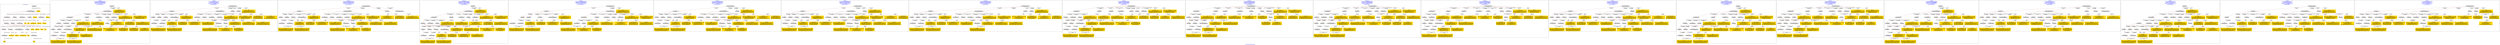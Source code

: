 digraph n0 {
fontcolor="blue"
remincross="true"
label="s15-s-detroit-institute-of-art.json"
subgraph cluster_0 {
label="1-correct model"
n2[style="filled",color="white",fillcolor="lightgray",label="E12_Production1"];
n3[style="filled",color="white",fillcolor="lightgray",label="E21_Person1"];
n4[style="filled",color="white",fillcolor="lightgray",label="E55_Type1"];
n5[style="filled",color="white",fillcolor="lightgray",label="E52_Time-Span3"];
n6[style="filled",color="white",fillcolor="lightgray",label="E69_Death1"];
n7[style="filled",color="white",fillcolor="lightgray",label="E74_Group1"];
n8[style="filled",color="white",fillcolor="lightgray",label="E82_Actor_Appellation1"];
n9[style="filled",color="white",fillcolor="lightgray",label="E67_Birth1"];
n10[shape="plaintext",style="filled",fillcolor="gold",label="artist_uri"];
n11[style="filled",color="white",fillcolor="lightgray",label="E22_Man-Made_Object1"];
n12[style="filled",color="white",fillcolor="lightgray",label="E35_Title1"];
n13[style="filled",color="white",fillcolor="lightgray",label="E8_Acquisition1"];
n14[style="filled",color="white",fillcolor="lightgray",label="E55_Type2"];
n15[shape="plaintext",style="filled",fillcolor="gold",label="provenance"];
n16[style="filled",color="white",fillcolor="lightgray",label="E54_Dimension1"];
n17[shape="plaintext",style="filled",fillcolor="gold",label="object_uri"];
n18[shape="plaintext",style="filled",fillcolor="gold",label="title"];
n19[style="filled",color="white",fillcolor="lightgray",label="E38_Image1"];
n20[shape="plaintext",style="filled",fillcolor="gold",label="imageURL"];
n21[style="filled",color="white",fillcolor="lightgray",label="E52_Time-Span1"];
n22[shape="plaintext",style="filled",fillcolor="gold",label="birth"];
n23[style="filled",color="white",fillcolor="lightgray",label="E52_Time-Span2"];
n24[shape="plaintext",style="filled",fillcolor="gold",label="death"];
n25[shape="plaintext",style="filled",fillcolor="gold",label="date"];
n26[shape="plaintext",style="filled",fillcolor="gold",label="dimensions"];
n27[shape="plaintext",style="filled",fillcolor="gold",label="medium_URI"];
n28[shape="plaintext",style="filled",fillcolor="gold",label="medium"];
n29[shape="plaintext",style="filled",fillcolor="gold",label="classification_URI"];
n30[shape="plaintext",style="filled",fillcolor="gold",label="classification"];
n31[shape="plaintext",style="filled",fillcolor="gold",label="nationality_URI"];
n32[shape="plaintext",style="filled",fillcolor="gold",label="nationality"];
n33[shape="plaintext",style="filled",fillcolor="gold",label="artist_appellation_uri"];
n34[shape="plaintext",style="filled",fillcolor="gold",label="name"];
n35[shape="plaintext",style="filled",fillcolor="gold",label="credit"];
}
subgraph cluster_1 {
label="candidate 0\nlink coherence:0.9090909090909091\nnode coherence:0.9032258064516129\nconfidence:0.42631940714802097\nmapping score:0.4894780341628409\ncost:32.99815\n-precision:0.73-recall:0.73"
n37[style="filled",color="white",fillcolor="lightgray",label="E12_Production1"];
n38[style="filled",color="white",fillcolor="lightgray",label="E21_Person1"];
n39[style="filled",color="white",fillcolor="lightgray",label="E52_Time-Span2"];
n40[style="filled",color="white",fillcolor="lightgray",label="E55_Type1"];
n41[style="filled",color="white",fillcolor="lightgray",label="E67_Birth1"];
n42[style="filled",color="white",fillcolor="lightgray",label="E69_Death1"];
n43[style="filled",color="white",fillcolor="lightgray",label="E82_Actor_Appellation1"];
n44[style="filled",color="white",fillcolor="lightgray",label="E22_Man-Made_Object1"];
n45[style="filled",color="white",fillcolor="lightgray",label="E30_Right1"];
n46[style="filled",color="white",fillcolor="lightgray",label="E54_Dimension1"];
n47[style="filled",color="white",fillcolor="lightgray",label="E55_Type2"];
n48[style="filled",color="white",fillcolor="lightgray",label="E8_Acquisition1"];
n49[style="filled",color="white",fillcolor="lightgray",label="E38_Image1"];
n50[style="filled",color="white",fillcolor="lightgray",label="E55_Type3"];
n51[style="filled",color="white",fillcolor="lightgray",label="E52_Time-Span1"];
n52[style="filled",color="white",fillcolor="lightgray",label="E52_Time-Span3"];
n53[shape="plaintext",style="filled",fillcolor="gold",label="date\n[E52_Time-Span,P82a_begin_of_the_begin,0.363]\n[E52_Time-Span,P82_at_some_time_within,0.357]\n[E52_Time-Span,P82b_end_of_the_end,0.225]\n[E33_Linguistic_Object,P3_has_note,0.055]"];
n54[shape="plaintext",style="filled",fillcolor="gold",label="title\n[E35_Title,label,0.287]\n[E22_Man-Made_Object,P3_has_note,0.279]\n[E73_Information_Object,P3_has_note,0.237]\n[E33_Linguistic_Object,P3_has_note,0.197]"];
n55[shape="plaintext",style="filled",fillcolor="gold",label="nationality_URI\n[E74_Group,classLink,0.683]\n[E55_Type,classLink,0.205]\n[E57_Material,classLink,0.09]\n[E74_Group,label,0.022]"];
n56[shape="plaintext",style="filled",fillcolor="gold",label="artist_uri\n[E21_Person,classLink,0.373]\n[E82_Actor_Appellation,classLink,0.308]\n[E39_Actor,classLink,0.248]\n[E30_Right,P3_has_note,0.07]"];
n57[shape="plaintext",style="filled",fillcolor="gold",label="birth\n[E52_Time-Span,P82a_begin_of_the_begin,0.451]\n[E52_Time-Span,P82_at_some_time_within,0.365]\n[E52_Time-Span,P82b_end_of_the_end,0.111]\n[E33_Linguistic_Object,P3_has_note,0.073]"];
n58[shape="plaintext",style="filled",fillcolor="gold",label="object_uri\n[E22_Man-Made_Object,classLink,0.898]\n[E22_Man-Made_Object,P3_has_note,0.037]\n[E38_Image,classLink,0.034]\n[E30_Right,P3_has_note,0.031]"];
n59[shape="plaintext",style="filled",fillcolor="gold",label="classification\n[E31_Document,classLink,0.36]\n[E55_Type,label,0.214]\n[E55_Type,classLink,0.214]\n[E33_Linguistic_Object,P3_has_note,0.211]"];
n60[shape="plaintext",style="filled",fillcolor="gold",label="artist_appellation_uri\n[E82_Actor_Appellation,classLink,0.582]\n[E21_Person,classLink,0.377]\n[E39_Actor,classLink,0.032]\n[E30_Right,P3_has_note,0.009]"];
n61[shape="plaintext",style="filled",fillcolor="gold",label="dimensions\n[E54_Dimension,P3_has_note,0.7]\n[E22_Man-Made_Object,P3_has_note,0.11]\n[E34_Inscription,P3_has_note,0.098]\n[E22_Man-Made_Object,classLink,0.092]"];
n62[shape="plaintext",style="filled",fillcolor="gold",label="provenance\n[E33_Linguistic_Object,P3_has_note,0.262]\n[E8_Acquisition,P3_has_note,0.256]\n[E22_Man-Made_Object,P3_has_note,0.253]\n[E73_Information_Object,P3_has_note,0.229]"];
n63[shape="plaintext",style="filled",fillcolor="gold",label="imageURL\n[E38_Image,classLink,0.664]\n[E78_Collection,classLink,0.152]\n[E22_Man-Made_Object,classLink,0.13]\n[E39_Actor,classLink,0.054]"];
n64[shape="plaintext",style="filled",fillcolor="gold",label="death\n[E52_Time-Span,P82b_end_of_the_end,0.341]\n[E52_Time-Span,P82a_begin_of_the_begin,0.307]\n[E52_Time-Span,P82_at_some_time_within,0.306]\n[E33_Linguistic_Object,P3_has_note,0.046]"];
n65[shape="plaintext",style="filled",fillcolor="gold",label="name\n[E82_Actor_Appellation,label,0.523]\n[E22_Man-Made_Object,classLink,0.185]\n[E30_Right,P3_has_note,0.15]\n[E8_Acquisition,P3_has_note,0.142]"];
n66[shape="plaintext",style="filled",fillcolor="gold",label="nationality\n[E74_Group,label,0.481]\n[E74_Group,classLink,0.323]\n[E55_Type,label,0.123]\n[E21_Person,P3_has_note,0.073]"];
n67[shape="plaintext",style="filled",fillcolor="gold",label="classification_URI\n[E55_Type,classLink,0.676]\n[E74_Group,classLink,0.175]\n[E57_Material,classLink,0.139]\n[E31_Document,classLink,0.01]"];
n68[shape="plaintext",style="filled",fillcolor="gold",label="medium\n[E29_Design_or_Procedure,P3_has_note,0.329]\n[E57_Material,label,0.273]\n[E55_Type,label,0.263]\n[E57_Material,classLink,0.136]"];
n69[shape="plaintext",style="filled",fillcolor="gold",label="medium_URI\n[E55_Type,classLink,0.438]\n[E57_Material,classLink,0.381]\n[E74_Group,classLink,0.181]\n[E55_Type,label,0.0]"];
n70[shape="plaintext",style="filled",fillcolor="gold",label="credit\n[E30_Right,P3_has_note,0.452]\n[E8_Acquisition,P3_has_note,0.354]\n[E33_Linguistic_Object,P3_has_note,0.097]\n[E22_Man-Made_Object,P3_has_note,0.097]"];
}
subgraph cluster_2 {
label="candidate 1\nlink coherence:0.8823529411764706\nnode coherence:0.96875\nconfidence:0.45302028006192274\nmapping score:0.5109604637243447\ncost:33.99841\n-precision:0.68-recall:0.7"
n72[style="filled",color="white",fillcolor="lightgray",label="E12_Production1"];
n73[style="filled",color="white",fillcolor="lightgray",label="E52_Time-Span2"];
n74[style="filled",color="white",fillcolor="lightgray",label="E55_Type1"];
n75[style="filled",color="white",fillcolor="lightgray",label="E21_Person1"];
n76[style="filled",color="white",fillcolor="lightgray",label="E67_Birth1"];
n77[style="filled",color="white",fillcolor="lightgray",label="E69_Death1"];
n78[style="filled",color="white",fillcolor="lightgray",label="E74_Group1"];
n79[style="filled",color="white",fillcolor="lightgray",label="E82_Actor_Appellation1"];
n80[style="filled",color="white",fillcolor="lightgray",label="E22_Man-Made_Object1"];
n81[style="filled",color="white",fillcolor="lightgray",label="E38_Image1"];
n82[style="filled",color="white",fillcolor="lightgray",label="E54_Dimension1"];
n83[style="filled",color="white",fillcolor="lightgray",label="E8_Acquisition1"];
n84[style="filled",color="white",fillcolor="lightgray",label="E33_Linguistic_Object1"];
n85[style="filled",color="white",fillcolor="lightgray",label="E55_Type2"];
n86[style="filled",color="white",fillcolor="lightgray",label="E55_Type3"];
n87[style="filled",color="white",fillcolor="lightgray",label="E52_Time-Span1"];
n88[style="filled",color="white",fillcolor="lightgray",label="E52_Time-Span3"];
n89[shape="plaintext",style="filled",fillcolor="gold",label="date\n[E52_Time-Span,P82a_begin_of_the_begin,0.363]\n[E52_Time-Span,P82_at_some_time_within,0.357]\n[E52_Time-Span,P82b_end_of_the_end,0.225]\n[E33_Linguistic_Object,P3_has_note,0.055]"];
n90[shape="plaintext",style="filled",fillcolor="gold",label="title\n[E35_Title,label,0.287]\n[E22_Man-Made_Object,P3_has_note,0.279]\n[E73_Information_Object,P3_has_note,0.237]\n[E33_Linguistic_Object,P3_has_note,0.197]"];
n91[shape="plaintext",style="filled",fillcolor="gold",label="artist_uri\n[E21_Person,classLink,0.373]\n[E82_Actor_Appellation,classLink,0.308]\n[E39_Actor,classLink,0.248]\n[E30_Right,P3_has_note,0.07]"];
n92[shape="plaintext",style="filled",fillcolor="gold",label="classification\n[E31_Document,classLink,0.36]\n[E55_Type,label,0.214]\n[E55_Type,classLink,0.214]\n[E33_Linguistic_Object,P3_has_note,0.211]"];
n93[shape="plaintext",style="filled",fillcolor="gold",label="birth\n[E52_Time-Span,P82a_begin_of_the_begin,0.451]\n[E52_Time-Span,P82_at_some_time_within,0.365]\n[E52_Time-Span,P82b_end_of_the_end,0.111]\n[E33_Linguistic_Object,P3_has_note,0.073]"];
n94[shape="plaintext",style="filled",fillcolor="gold",label="credit\n[E30_Right,P3_has_note,0.452]\n[E8_Acquisition,P3_has_note,0.354]\n[E33_Linguistic_Object,P3_has_note,0.097]\n[E22_Man-Made_Object,P3_has_note,0.097]"];
n95[shape="plaintext",style="filled",fillcolor="gold",label="object_uri\n[E22_Man-Made_Object,classLink,0.898]\n[E22_Man-Made_Object,P3_has_note,0.037]\n[E38_Image,classLink,0.034]\n[E30_Right,P3_has_note,0.031]"];
n96[shape="plaintext",style="filled",fillcolor="gold",label="artist_appellation_uri\n[E82_Actor_Appellation,classLink,0.582]\n[E21_Person,classLink,0.377]\n[E39_Actor,classLink,0.032]\n[E30_Right,P3_has_note,0.009]"];
n97[shape="plaintext",style="filled",fillcolor="gold",label="dimensions\n[E54_Dimension,P3_has_note,0.7]\n[E22_Man-Made_Object,P3_has_note,0.11]\n[E34_Inscription,P3_has_note,0.098]\n[E22_Man-Made_Object,classLink,0.092]"];
n98[shape="plaintext",style="filled",fillcolor="gold",label="nationality\n[E74_Group,label,0.481]\n[E74_Group,classLink,0.323]\n[E55_Type,label,0.123]\n[E21_Person,P3_has_note,0.073]"];
n99[shape="plaintext",style="filled",fillcolor="gold",label="provenance\n[E33_Linguistic_Object,P3_has_note,0.262]\n[E8_Acquisition,P3_has_note,0.256]\n[E22_Man-Made_Object,P3_has_note,0.253]\n[E73_Information_Object,P3_has_note,0.229]"];
n100[shape="plaintext",style="filled",fillcolor="gold",label="imageURL\n[E38_Image,classLink,0.664]\n[E78_Collection,classLink,0.152]\n[E22_Man-Made_Object,classLink,0.13]\n[E39_Actor,classLink,0.054]"];
n101[shape="plaintext",style="filled",fillcolor="gold",label="death\n[E52_Time-Span,P82b_end_of_the_end,0.341]\n[E52_Time-Span,P82a_begin_of_the_begin,0.307]\n[E52_Time-Span,P82_at_some_time_within,0.306]\n[E33_Linguistic_Object,P3_has_note,0.046]"];
n102[shape="plaintext",style="filled",fillcolor="gold",label="name\n[E82_Actor_Appellation,label,0.523]\n[E22_Man-Made_Object,classLink,0.185]\n[E30_Right,P3_has_note,0.15]\n[E8_Acquisition,P3_has_note,0.142]"];
n103[shape="plaintext",style="filled",fillcolor="gold",label="classification_URI\n[E55_Type,classLink,0.676]\n[E74_Group,classLink,0.175]\n[E57_Material,classLink,0.139]\n[E31_Document,classLink,0.01]"];
n104[shape="plaintext",style="filled",fillcolor="gold",label="medium\n[E29_Design_or_Procedure,P3_has_note,0.329]\n[E57_Material,label,0.273]\n[E55_Type,label,0.263]\n[E57_Material,classLink,0.136]"];
n105[shape="plaintext",style="filled",fillcolor="gold",label="medium_URI\n[E55_Type,classLink,0.438]\n[E57_Material,classLink,0.381]\n[E74_Group,classLink,0.181]\n[E55_Type,label,0.0]"];
n106[shape="plaintext",style="filled",fillcolor="gold",label="nationality_URI\n[E74_Group,classLink,0.683]\n[E55_Type,classLink,0.205]\n[E57_Material,classLink,0.09]\n[E74_Group,label,0.022]"];
}
subgraph cluster_3 {
label="candidate 10\nlink coherence:0.8529411764705882\nnode coherence:0.9354838709677419\nconfidence:0.45302028006192274\nmapping score:0.5091310133061845\ncost:132.9984\n-precision:0.71-recall:0.73"
n108[style="filled",color="white",fillcolor="lightgray",label="E12_Production1"];
n109[style="filled",color="white",fillcolor="lightgray",label="E52_Time-Span2"];
n110[style="filled",color="white",fillcolor="lightgray",label="E55_Type1"];
n111[style="filled",color="white",fillcolor="lightgray",label="E21_Person1"];
n112[style="filled",color="white",fillcolor="lightgray",label="E67_Birth1"];
n113[style="filled",color="white",fillcolor="lightgray",label="E69_Death1"];
n114[style="filled",color="white",fillcolor="lightgray",label="E74_Group1"];
n115[style="filled",color="white",fillcolor="lightgray",label="E82_Actor_Appellation1"];
n116[style="filled",color="white",fillcolor="lightgray",label="E22_Man-Made_Object1"];
n117[style="filled",color="white",fillcolor="lightgray",label="E38_Image1"];
n118[style="filled",color="white",fillcolor="lightgray",label="E54_Dimension1"];
n119[style="filled",color="white",fillcolor="lightgray",label="E8_Acquisition1"];
n120[style="filled",color="white",fillcolor="lightgray",label="E33_Linguistic_Object2"];
n121[style="filled",color="white",fillcolor="lightgray",label="E55_Type2"];
n122[style="filled",color="white",fillcolor="lightgray",label="E52_Time-Span1"];
n123[style="filled",color="white",fillcolor="lightgray",label="E52_Time-Span3"];
n124[style="filled",color="white",fillcolor="lightgray",label="E33_Linguistic_Object1"];
n125[shape="plaintext",style="filled",fillcolor="gold",label="date\n[E52_Time-Span,P82a_begin_of_the_begin,0.363]\n[E52_Time-Span,P82_at_some_time_within,0.357]\n[E52_Time-Span,P82b_end_of_the_end,0.225]\n[E33_Linguistic_Object,P3_has_note,0.055]"];
n126[shape="plaintext",style="filled",fillcolor="gold",label="title\n[E35_Title,label,0.287]\n[E22_Man-Made_Object,P3_has_note,0.279]\n[E73_Information_Object,P3_has_note,0.237]\n[E33_Linguistic_Object,P3_has_note,0.197]"];
n127[shape="plaintext",style="filled",fillcolor="gold",label="artist_uri\n[E21_Person,classLink,0.373]\n[E82_Actor_Appellation,classLink,0.308]\n[E39_Actor,classLink,0.248]\n[E30_Right,P3_has_note,0.07]"];
n128[shape="plaintext",style="filled",fillcolor="gold",label="birth\n[E52_Time-Span,P82a_begin_of_the_begin,0.451]\n[E52_Time-Span,P82_at_some_time_within,0.365]\n[E52_Time-Span,P82b_end_of_the_end,0.111]\n[E33_Linguistic_Object,P3_has_note,0.073]"];
n129[shape="plaintext",style="filled",fillcolor="gold",label="credit\n[E30_Right,P3_has_note,0.452]\n[E8_Acquisition,P3_has_note,0.354]\n[E33_Linguistic_Object,P3_has_note,0.097]\n[E22_Man-Made_Object,P3_has_note,0.097]"];
n130[shape="plaintext",style="filled",fillcolor="gold",label="object_uri\n[E22_Man-Made_Object,classLink,0.898]\n[E22_Man-Made_Object,P3_has_note,0.037]\n[E38_Image,classLink,0.034]\n[E30_Right,P3_has_note,0.031]"];
n131[shape="plaintext",style="filled",fillcolor="gold",label="classification\n[E31_Document,classLink,0.36]\n[E55_Type,label,0.214]\n[E55_Type,classLink,0.214]\n[E33_Linguistic_Object,P3_has_note,0.211]"];
n132[shape="plaintext",style="filled",fillcolor="gold",label="artist_appellation_uri\n[E82_Actor_Appellation,classLink,0.582]\n[E21_Person,classLink,0.377]\n[E39_Actor,classLink,0.032]\n[E30_Right,P3_has_note,0.009]"];
n133[shape="plaintext",style="filled",fillcolor="gold",label="dimensions\n[E54_Dimension,P3_has_note,0.7]\n[E22_Man-Made_Object,P3_has_note,0.11]\n[E34_Inscription,P3_has_note,0.098]\n[E22_Man-Made_Object,classLink,0.092]"];
n134[shape="plaintext",style="filled",fillcolor="gold",label="nationality\n[E74_Group,label,0.481]\n[E74_Group,classLink,0.323]\n[E55_Type,label,0.123]\n[E21_Person,P3_has_note,0.073]"];
n135[shape="plaintext",style="filled",fillcolor="gold",label="provenance\n[E33_Linguistic_Object,P3_has_note,0.262]\n[E8_Acquisition,P3_has_note,0.256]\n[E22_Man-Made_Object,P3_has_note,0.253]\n[E73_Information_Object,P3_has_note,0.229]"];
n136[shape="plaintext",style="filled",fillcolor="gold",label="imageURL\n[E38_Image,classLink,0.664]\n[E78_Collection,classLink,0.152]\n[E22_Man-Made_Object,classLink,0.13]\n[E39_Actor,classLink,0.054]"];
n137[shape="plaintext",style="filled",fillcolor="gold",label="death\n[E52_Time-Span,P82b_end_of_the_end,0.341]\n[E52_Time-Span,P82a_begin_of_the_begin,0.307]\n[E52_Time-Span,P82_at_some_time_within,0.306]\n[E33_Linguistic_Object,P3_has_note,0.046]"];
n138[shape="plaintext",style="filled",fillcolor="gold",label="name\n[E82_Actor_Appellation,label,0.523]\n[E22_Man-Made_Object,classLink,0.185]\n[E30_Right,P3_has_note,0.15]\n[E8_Acquisition,P3_has_note,0.142]"];
n139[shape="plaintext",style="filled",fillcolor="gold",label="classification_URI\n[E55_Type,classLink,0.676]\n[E74_Group,classLink,0.175]\n[E57_Material,classLink,0.139]\n[E31_Document,classLink,0.01]"];
n140[shape="plaintext",style="filled",fillcolor="gold",label="medium\n[E29_Design_or_Procedure,P3_has_note,0.329]\n[E57_Material,label,0.273]\n[E55_Type,label,0.263]\n[E57_Material,classLink,0.136]"];
n141[shape="plaintext",style="filled",fillcolor="gold",label="medium_URI\n[E55_Type,classLink,0.438]\n[E57_Material,classLink,0.381]\n[E74_Group,classLink,0.181]\n[E55_Type,label,0.0]"];
n142[shape="plaintext",style="filled",fillcolor="gold",label="nationality_URI\n[E74_Group,classLink,0.683]\n[E55_Type,classLink,0.205]\n[E57_Material,classLink,0.09]\n[E74_Group,label,0.022]"];
}
subgraph cluster_4 {
label="candidate 11\nlink coherence:0.8484848484848485\nnode coherence:0.8709677419354839\nconfidence:0.47273913115328103\nmapping score:0.49419858732588456\ncost:32.99804\n-precision:0.82-recall:0.82"
n144[style="filled",color="white",fillcolor="lightgray",label="E12_Production1"];
n145[style="filled",color="white",fillcolor="lightgray",label="E21_Person1"];
n146[style="filled",color="white",fillcolor="lightgray",label="E52_Time-Span2"];
n147[style="filled",color="white",fillcolor="lightgray",label="E55_Type1"];
n148[style="filled",color="white",fillcolor="lightgray",label="E67_Birth1"];
n149[style="filled",color="white",fillcolor="lightgray",label="E69_Death1"];
n150[style="filled",color="white",fillcolor="lightgray",label="E74_Group1"];
n151[style="filled",color="white",fillcolor="lightgray",label="E82_Actor_Appellation1"];
n152[style="filled",color="white",fillcolor="lightgray",label="E22_Man-Made_Object1"];
n153[style="filled",color="white",fillcolor="lightgray",label="E30_Right1"];
n154[style="filled",color="white",fillcolor="lightgray",label="E54_Dimension1"];
n155[style="filled",color="white",fillcolor="lightgray",label="E55_Type2"];
n156[style="filled",color="white",fillcolor="lightgray",label="E8_Acquisition1"];
n157[style="filled",color="white",fillcolor="lightgray",label="E38_Image1"];
n158[style="filled",color="white",fillcolor="lightgray",label="E52_Time-Span1"];
n159[style="filled",color="white",fillcolor="lightgray",label="E52_Time-Span3"];
n160[shape="plaintext",style="filled",fillcolor="gold",label="date\n[E52_Time-Span,P82a_begin_of_the_begin,0.363]\n[E52_Time-Span,P82_at_some_time_within,0.357]\n[E52_Time-Span,P82b_end_of_the_end,0.225]\n[E33_Linguistic_Object,P3_has_note,0.055]"];
n161[shape="plaintext",style="filled",fillcolor="gold",label="title\n[E35_Title,label,0.287]\n[E22_Man-Made_Object,P3_has_note,0.279]\n[E73_Information_Object,P3_has_note,0.237]\n[E33_Linguistic_Object,P3_has_note,0.197]"];
n162[shape="plaintext",style="filled",fillcolor="gold",label="artist_uri\n[E21_Person,classLink,0.373]\n[E82_Actor_Appellation,classLink,0.308]\n[E39_Actor,classLink,0.248]\n[E30_Right,P3_has_note,0.07]"];
n163[shape="plaintext",style="filled",fillcolor="gold",label="birth\n[E52_Time-Span,P82a_begin_of_the_begin,0.451]\n[E52_Time-Span,P82_at_some_time_within,0.365]\n[E52_Time-Span,P82b_end_of_the_end,0.111]\n[E33_Linguistic_Object,P3_has_note,0.073]"];
n164[shape="plaintext",style="filled",fillcolor="gold",label="object_uri\n[E22_Man-Made_Object,classLink,0.898]\n[E22_Man-Made_Object,P3_has_note,0.037]\n[E38_Image,classLink,0.034]\n[E30_Right,P3_has_note,0.031]"];
n165[shape="plaintext",style="filled",fillcolor="gold",label="classification\n[E31_Document,classLink,0.36]\n[E55_Type,label,0.214]\n[E55_Type,classLink,0.214]\n[E33_Linguistic_Object,P3_has_note,0.211]"];
n166[shape="plaintext",style="filled",fillcolor="gold",label="artist_appellation_uri\n[E82_Actor_Appellation,classLink,0.582]\n[E21_Person,classLink,0.377]\n[E39_Actor,classLink,0.032]\n[E30_Right,P3_has_note,0.009]"];
n167[shape="plaintext",style="filled",fillcolor="gold",label="dimensions\n[E54_Dimension,P3_has_note,0.7]\n[E22_Man-Made_Object,P3_has_note,0.11]\n[E34_Inscription,P3_has_note,0.098]\n[E22_Man-Made_Object,classLink,0.092]"];
n168[shape="plaintext",style="filled",fillcolor="gold",label="nationality\n[E74_Group,label,0.481]\n[E74_Group,classLink,0.323]\n[E55_Type,label,0.123]\n[E21_Person,P3_has_note,0.073]"];
n169[shape="plaintext",style="filled",fillcolor="gold",label="provenance\n[E33_Linguistic_Object,P3_has_note,0.262]\n[E8_Acquisition,P3_has_note,0.256]\n[E22_Man-Made_Object,P3_has_note,0.253]\n[E73_Information_Object,P3_has_note,0.229]"];
n170[shape="plaintext",style="filled",fillcolor="gold",label="imageURL\n[E38_Image,classLink,0.664]\n[E78_Collection,classLink,0.152]\n[E22_Man-Made_Object,classLink,0.13]\n[E39_Actor,classLink,0.054]"];
n171[shape="plaintext",style="filled",fillcolor="gold",label="death\n[E52_Time-Span,P82b_end_of_the_end,0.341]\n[E52_Time-Span,P82a_begin_of_the_begin,0.307]\n[E52_Time-Span,P82_at_some_time_within,0.306]\n[E33_Linguistic_Object,P3_has_note,0.046]"];
n172[shape="plaintext",style="filled",fillcolor="gold",label="name\n[E82_Actor_Appellation,label,0.523]\n[E22_Man-Made_Object,classLink,0.185]\n[E30_Right,P3_has_note,0.15]\n[E8_Acquisition,P3_has_note,0.142]"];
n173[shape="plaintext",style="filled",fillcolor="gold",label="classification_URI\n[E55_Type,classLink,0.676]\n[E74_Group,classLink,0.175]\n[E57_Material,classLink,0.139]\n[E31_Document,classLink,0.01]"];
n174[shape="plaintext",style="filled",fillcolor="gold",label="medium\n[E29_Design_or_Procedure,P3_has_note,0.329]\n[E57_Material,label,0.273]\n[E55_Type,label,0.263]\n[E57_Material,classLink,0.136]"];
n175[shape="plaintext",style="filled",fillcolor="gold",label="medium_URI\n[E55_Type,classLink,0.438]\n[E57_Material,classLink,0.381]\n[E74_Group,classLink,0.181]\n[E55_Type,label,0.0]"];
n176[shape="plaintext",style="filled",fillcolor="gold",label="credit\n[E30_Right,P3_has_note,0.452]\n[E8_Acquisition,P3_has_note,0.354]\n[E33_Linguistic_Object,P3_has_note,0.097]\n[E22_Man-Made_Object,P3_has_note,0.097]"];
n177[shape="plaintext",style="filled",fillcolor="gold",label="nationality_URI\n[E74_Group,classLink,0.683]\n[E55_Type,classLink,0.205]\n[E57_Material,classLink,0.09]\n[E74_Group,label,0.022]"];
}
subgraph cluster_5 {
label="candidate 12\nlink coherence:0.8484848484848485\nnode coherence:0.9354838709677419\nconfidence:0.45302028006192274\nmapping score:0.5091310133061845\ncost:32.99837\n-precision:0.76-recall:0.76"
n179[style="filled",color="white",fillcolor="lightgray",label="E12_Production1"];
n180[style="filled",color="white",fillcolor="lightgray",label="E52_Time-Span2"];
n181[style="filled",color="white",fillcolor="lightgray",label="E55_Type1"];
n182[style="filled",color="white",fillcolor="lightgray",label="E21_Person1"];
n183[style="filled",color="white",fillcolor="lightgray",label="E67_Birth1"];
n184[style="filled",color="white",fillcolor="lightgray",label="E69_Death1"];
n185[style="filled",color="white",fillcolor="lightgray",label="E74_Group1"];
n186[style="filled",color="white",fillcolor="lightgray",label="E82_Actor_Appellation1"];
n187[style="filled",color="white",fillcolor="lightgray",label="E22_Man-Made_Object1"];
n188[style="filled",color="white",fillcolor="lightgray",label="E38_Image1"];
n189[style="filled",color="white",fillcolor="lightgray",label="E54_Dimension1"];
n190[style="filled",color="white",fillcolor="lightgray",label="E55_Type2"];
n191[style="filled",color="white",fillcolor="lightgray",label="E8_Acquisition1"];
n192[style="filled",color="white",fillcolor="lightgray",label="E33_Linguistic_Object1"];
n193[style="filled",color="white",fillcolor="lightgray",label="E52_Time-Span1"];
n194[style="filled",color="white",fillcolor="lightgray",label="E52_Time-Span3"];
n195[shape="plaintext",style="filled",fillcolor="gold",label="date\n[E52_Time-Span,P82a_begin_of_the_begin,0.363]\n[E52_Time-Span,P82_at_some_time_within,0.357]\n[E52_Time-Span,P82b_end_of_the_end,0.225]\n[E33_Linguistic_Object,P3_has_note,0.055]"];
n196[shape="plaintext",style="filled",fillcolor="gold",label="title\n[E35_Title,label,0.287]\n[E22_Man-Made_Object,P3_has_note,0.279]\n[E73_Information_Object,P3_has_note,0.237]\n[E33_Linguistic_Object,P3_has_note,0.197]"];
n197[shape="plaintext",style="filled",fillcolor="gold",label="artist_uri\n[E21_Person,classLink,0.373]\n[E82_Actor_Appellation,classLink,0.308]\n[E39_Actor,classLink,0.248]\n[E30_Right,P3_has_note,0.07]"];
n198[shape="plaintext",style="filled",fillcolor="gold",label="birth\n[E52_Time-Span,P82a_begin_of_the_begin,0.451]\n[E52_Time-Span,P82_at_some_time_within,0.365]\n[E52_Time-Span,P82b_end_of_the_end,0.111]\n[E33_Linguistic_Object,P3_has_note,0.073]"];
n199[shape="plaintext",style="filled",fillcolor="gold",label="credit\n[E30_Right,P3_has_note,0.452]\n[E8_Acquisition,P3_has_note,0.354]\n[E33_Linguistic_Object,P3_has_note,0.097]\n[E22_Man-Made_Object,P3_has_note,0.097]"];
n200[shape="plaintext",style="filled",fillcolor="gold",label="object_uri\n[E22_Man-Made_Object,classLink,0.898]\n[E22_Man-Made_Object,P3_has_note,0.037]\n[E38_Image,classLink,0.034]\n[E30_Right,P3_has_note,0.031]"];
n201[shape="plaintext",style="filled",fillcolor="gold",label="classification\n[E31_Document,classLink,0.36]\n[E55_Type,label,0.214]\n[E55_Type,classLink,0.214]\n[E33_Linguistic_Object,P3_has_note,0.211]"];
n202[shape="plaintext",style="filled",fillcolor="gold",label="artist_appellation_uri\n[E82_Actor_Appellation,classLink,0.582]\n[E21_Person,classLink,0.377]\n[E39_Actor,classLink,0.032]\n[E30_Right,P3_has_note,0.009]"];
n203[shape="plaintext",style="filled",fillcolor="gold",label="dimensions\n[E54_Dimension,P3_has_note,0.7]\n[E22_Man-Made_Object,P3_has_note,0.11]\n[E34_Inscription,P3_has_note,0.098]\n[E22_Man-Made_Object,classLink,0.092]"];
n204[shape="plaintext",style="filled",fillcolor="gold",label="nationality\n[E74_Group,label,0.481]\n[E74_Group,classLink,0.323]\n[E55_Type,label,0.123]\n[E21_Person,P3_has_note,0.073]"];
n205[shape="plaintext",style="filled",fillcolor="gold",label="provenance\n[E33_Linguistic_Object,P3_has_note,0.262]\n[E8_Acquisition,P3_has_note,0.256]\n[E22_Man-Made_Object,P3_has_note,0.253]\n[E73_Information_Object,P3_has_note,0.229]"];
n206[shape="plaintext",style="filled",fillcolor="gold",label="imageURL\n[E38_Image,classLink,0.664]\n[E78_Collection,classLink,0.152]\n[E22_Man-Made_Object,classLink,0.13]\n[E39_Actor,classLink,0.054]"];
n207[shape="plaintext",style="filled",fillcolor="gold",label="death\n[E52_Time-Span,P82b_end_of_the_end,0.341]\n[E52_Time-Span,P82a_begin_of_the_begin,0.307]\n[E52_Time-Span,P82_at_some_time_within,0.306]\n[E33_Linguistic_Object,P3_has_note,0.046]"];
n208[shape="plaintext",style="filled",fillcolor="gold",label="name\n[E82_Actor_Appellation,label,0.523]\n[E22_Man-Made_Object,classLink,0.185]\n[E30_Right,P3_has_note,0.15]\n[E8_Acquisition,P3_has_note,0.142]"];
n209[shape="plaintext",style="filled",fillcolor="gold",label="classification_URI\n[E55_Type,classLink,0.676]\n[E74_Group,classLink,0.175]\n[E57_Material,classLink,0.139]\n[E31_Document,classLink,0.01]"];
n210[shape="plaintext",style="filled",fillcolor="gold",label="medium\n[E29_Design_or_Procedure,P3_has_note,0.329]\n[E57_Material,label,0.273]\n[E55_Type,label,0.263]\n[E57_Material,classLink,0.136]"];
n211[shape="plaintext",style="filled",fillcolor="gold",label="medium_URI\n[E55_Type,classLink,0.438]\n[E57_Material,classLink,0.381]\n[E74_Group,classLink,0.181]\n[E55_Type,label,0.0]"];
n212[shape="plaintext",style="filled",fillcolor="gold",label="nationality_URI\n[E74_Group,classLink,0.683]\n[E55_Type,classLink,0.205]\n[E57_Material,classLink,0.09]\n[E74_Group,label,0.022]"];
}
subgraph cluster_6 {
label="candidate 13\nlink coherence:0.8484848484848485\nnode coherence:0.9032258064516129\nconfidence:0.45302028006192274\nmapping score:0.49837832513414143\ncost:32.9984\n-precision:0.73-recall:0.73"
n214[style="filled",color="white",fillcolor="lightgray",label="E12_Production1"];
n215[style="filled",color="white",fillcolor="lightgray",label="E52_Time-Span2"];
n216[style="filled",color="white",fillcolor="lightgray",label="E55_Type1"];
n217[style="filled",color="white",fillcolor="lightgray",label="E21_Person1"];
n218[style="filled",color="white",fillcolor="lightgray",label="E67_Birth1"];
n219[style="filled",color="white",fillcolor="lightgray",label="E69_Death1"];
n220[style="filled",color="white",fillcolor="lightgray",label="E74_Group1"];
n221[style="filled",color="white",fillcolor="lightgray",label="E82_Actor_Appellation1"];
n222[style="filled",color="white",fillcolor="lightgray",label="E22_Man-Made_Object1"];
n223[style="filled",color="white",fillcolor="lightgray",label="E38_Image1"];
n224[style="filled",color="white",fillcolor="lightgray",label="E54_Dimension1"];
n225[style="filled",color="white",fillcolor="lightgray",label="E8_Acquisition1"];
n226[style="filled",color="white",fillcolor="lightgray",label="E33_Linguistic_Object2"];
n227[style="filled",color="white",fillcolor="lightgray",label="E55_Type2"];
n228[style="filled",color="white",fillcolor="lightgray",label="E52_Time-Span1"];
n229[style="filled",color="white",fillcolor="lightgray",label="E52_Time-Span3"];
n230[shape="plaintext",style="filled",fillcolor="gold",label="date\n[E52_Time-Span,P82a_begin_of_the_begin,0.363]\n[E52_Time-Span,P82_at_some_time_within,0.357]\n[E52_Time-Span,P82b_end_of_the_end,0.225]\n[E33_Linguistic_Object,P3_has_note,0.055]"];
n231[shape="plaintext",style="filled",fillcolor="gold",label="title\n[E35_Title,label,0.287]\n[E22_Man-Made_Object,P3_has_note,0.279]\n[E73_Information_Object,P3_has_note,0.237]\n[E33_Linguistic_Object,P3_has_note,0.197]"];
n232[shape="plaintext",style="filled",fillcolor="gold",label="artist_uri\n[E21_Person,classLink,0.373]\n[E82_Actor_Appellation,classLink,0.308]\n[E39_Actor,classLink,0.248]\n[E30_Right,P3_has_note,0.07]"];
n233[shape="plaintext",style="filled",fillcolor="gold",label="birth\n[E52_Time-Span,P82a_begin_of_the_begin,0.451]\n[E52_Time-Span,P82_at_some_time_within,0.365]\n[E52_Time-Span,P82b_end_of_the_end,0.111]\n[E33_Linguistic_Object,P3_has_note,0.073]"];
n234[shape="plaintext",style="filled",fillcolor="gold",label="object_uri\n[E22_Man-Made_Object,classLink,0.898]\n[E22_Man-Made_Object,P3_has_note,0.037]\n[E38_Image,classLink,0.034]\n[E30_Right,P3_has_note,0.031]"];
n235[shape="plaintext",style="filled",fillcolor="gold",label="classification\n[E31_Document,classLink,0.36]\n[E55_Type,label,0.214]\n[E55_Type,classLink,0.214]\n[E33_Linguistic_Object,P3_has_note,0.211]"];
n236[shape="plaintext",style="filled",fillcolor="gold",label="artist_appellation_uri\n[E82_Actor_Appellation,classLink,0.582]\n[E21_Person,classLink,0.377]\n[E39_Actor,classLink,0.032]\n[E30_Right,P3_has_note,0.009]"];
n237[shape="plaintext",style="filled",fillcolor="gold",label="dimensions\n[E54_Dimension,P3_has_note,0.7]\n[E22_Man-Made_Object,P3_has_note,0.11]\n[E34_Inscription,P3_has_note,0.098]\n[E22_Man-Made_Object,classLink,0.092]"];
n238[shape="plaintext",style="filled",fillcolor="gold",label="nationality\n[E74_Group,label,0.481]\n[E74_Group,classLink,0.323]\n[E55_Type,label,0.123]\n[E21_Person,P3_has_note,0.073]"];
n239[shape="plaintext",style="filled",fillcolor="gold",label="provenance\n[E33_Linguistic_Object,P3_has_note,0.262]\n[E8_Acquisition,P3_has_note,0.256]\n[E22_Man-Made_Object,P3_has_note,0.253]\n[E73_Information_Object,P3_has_note,0.229]"];
n240[shape="plaintext",style="filled",fillcolor="gold",label="imageURL\n[E38_Image,classLink,0.664]\n[E78_Collection,classLink,0.152]\n[E22_Man-Made_Object,classLink,0.13]\n[E39_Actor,classLink,0.054]"];
n241[shape="plaintext",style="filled",fillcolor="gold",label="death\n[E52_Time-Span,P82b_end_of_the_end,0.341]\n[E52_Time-Span,P82a_begin_of_the_begin,0.307]\n[E52_Time-Span,P82_at_some_time_within,0.306]\n[E33_Linguistic_Object,P3_has_note,0.046]"];
n242[shape="plaintext",style="filled",fillcolor="gold",label="name\n[E82_Actor_Appellation,label,0.523]\n[E22_Man-Made_Object,classLink,0.185]\n[E30_Right,P3_has_note,0.15]\n[E8_Acquisition,P3_has_note,0.142]"];
n243[shape="plaintext",style="filled",fillcolor="gold",label="classification_URI\n[E55_Type,classLink,0.676]\n[E74_Group,classLink,0.175]\n[E57_Material,classLink,0.139]\n[E31_Document,classLink,0.01]"];
n244[shape="plaintext",style="filled",fillcolor="gold",label="credit\n[E30_Right,P3_has_note,0.452]\n[E8_Acquisition,P3_has_note,0.354]\n[E33_Linguistic_Object,P3_has_note,0.097]\n[E22_Man-Made_Object,P3_has_note,0.097]"];
n245[shape="plaintext",style="filled",fillcolor="gold",label="medium\n[E29_Design_or_Procedure,P3_has_note,0.329]\n[E57_Material,label,0.273]\n[E55_Type,label,0.263]\n[E57_Material,classLink,0.136]"];
n246[shape="plaintext",style="filled",fillcolor="gold",label="medium_URI\n[E55_Type,classLink,0.438]\n[E57_Material,classLink,0.381]\n[E74_Group,classLink,0.181]\n[E55_Type,label,0.0]"];
n247[shape="plaintext",style="filled",fillcolor="gold",label="nationality_URI\n[E74_Group,classLink,0.683]\n[E55_Type,classLink,0.205]\n[E57_Material,classLink,0.09]\n[E74_Group,label,0.022]"];
}
subgraph cluster_7 {
label="candidate 14\nlink coherence:0.8484848484848485\nnode coherence:0.9354838709677419\nconfidence:0.45302028006192274\nmapping score:0.5091310133061845\ncost:32.99843\n-precision:0.73-recall:0.73"
n249[style="filled",color="white",fillcolor="lightgray",label="E12_Production1"];
n250[style="filled",color="white",fillcolor="lightgray",label="E52_Time-Span2"];
n251[style="filled",color="white",fillcolor="lightgray",label="E55_Type1"];
n252[style="filled",color="white",fillcolor="lightgray",label="E21_Person1"];
n253[style="filled",color="white",fillcolor="lightgray",label="E67_Birth1"];
n254[style="filled",color="white",fillcolor="lightgray",label="E69_Death1"];
n255[style="filled",color="white",fillcolor="lightgray",label="E74_Group1"];
n256[style="filled",color="white",fillcolor="lightgray",label="E82_Actor_Appellation1"];
n257[style="filled",color="white",fillcolor="lightgray",label="E22_Man-Made_Object1"];
n258[style="filled",color="white",fillcolor="lightgray",label="E38_Image1"];
n259[style="filled",color="white",fillcolor="lightgray",label="E54_Dimension1"];
n260[style="filled",color="white",fillcolor="lightgray",label="E8_Acquisition1"];
n261[style="filled",color="white",fillcolor="lightgray",label="E33_Linguistic_Object1"];
n262[style="filled",color="white",fillcolor="lightgray",label="E55_Type2"];
n263[style="filled",color="white",fillcolor="lightgray",label="E52_Time-Span1"];
n264[style="filled",color="white",fillcolor="lightgray",label="E52_Time-Span3"];
n265[shape="plaintext",style="filled",fillcolor="gold",label="date\n[E52_Time-Span,P82a_begin_of_the_begin,0.363]\n[E52_Time-Span,P82_at_some_time_within,0.357]\n[E52_Time-Span,P82b_end_of_the_end,0.225]\n[E33_Linguistic_Object,P3_has_note,0.055]"];
n266[shape="plaintext",style="filled",fillcolor="gold",label="title\n[E35_Title,label,0.287]\n[E22_Man-Made_Object,P3_has_note,0.279]\n[E73_Information_Object,P3_has_note,0.237]\n[E33_Linguistic_Object,P3_has_note,0.197]"];
n267[shape="plaintext",style="filled",fillcolor="gold",label="artist_uri\n[E21_Person,classLink,0.373]\n[E82_Actor_Appellation,classLink,0.308]\n[E39_Actor,classLink,0.248]\n[E30_Right,P3_has_note,0.07]"];
n268[shape="plaintext",style="filled",fillcolor="gold",label="birth\n[E52_Time-Span,P82a_begin_of_the_begin,0.451]\n[E52_Time-Span,P82_at_some_time_within,0.365]\n[E52_Time-Span,P82b_end_of_the_end,0.111]\n[E33_Linguistic_Object,P3_has_note,0.073]"];
n269[shape="plaintext",style="filled",fillcolor="gold",label="credit\n[E30_Right,P3_has_note,0.452]\n[E8_Acquisition,P3_has_note,0.354]\n[E33_Linguistic_Object,P3_has_note,0.097]\n[E22_Man-Made_Object,P3_has_note,0.097]"];
n270[shape="plaintext",style="filled",fillcolor="gold",label="object_uri\n[E22_Man-Made_Object,classLink,0.898]\n[E22_Man-Made_Object,P3_has_note,0.037]\n[E38_Image,classLink,0.034]\n[E30_Right,P3_has_note,0.031]"];
n271[shape="plaintext",style="filled",fillcolor="gold",label="classification\n[E31_Document,classLink,0.36]\n[E55_Type,label,0.214]\n[E55_Type,classLink,0.214]\n[E33_Linguistic_Object,P3_has_note,0.211]"];
n272[shape="plaintext",style="filled",fillcolor="gold",label="artist_appellation_uri\n[E82_Actor_Appellation,classLink,0.582]\n[E21_Person,classLink,0.377]\n[E39_Actor,classLink,0.032]\n[E30_Right,P3_has_note,0.009]"];
n273[shape="plaintext",style="filled",fillcolor="gold",label="dimensions\n[E54_Dimension,P3_has_note,0.7]\n[E22_Man-Made_Object,P3_has_note,0.11]\n[E34_Inscription,P3_has_note,0.098]\n[E22_Man-Made_Object,classLink,0.092]"];
n274[shape="plaintext",style="filled",fillcolor="gold",label="nationality\n[E74_Group,label,0.481]\n[E74_Group,classLink,0.323]\n[E55_Type,label,0.123]\n[E21_Person,P3_has_note,0.073]"];
n275[shape="plaintext",style="filled",fillcolor="gold",label="provenance\n[E33_Linguistic_Object,P3_has_note,0.262]\n[E8_Acquisition,P3_has_note,0.256]\n[E22_Man-Made_Object,P3_has_note,0.253]\n[E73_Information_Object,P3_has_note,0.229]"];
n276[shape="plaintext",style="filled",fillcolor="gold",label="imageURL\n[E38_Image,classLink,0.664]\n[E78_Collection,classLink,0.152]\n[E22_Man-Made_Object,classLink,0.13]\n[E39_Actor,classLink,0.054]"];
n277[shape="plaintext",style="filled",fillcolor="gold",label="death\n[E52_Time-Span,P82b_end_of_the_end,0.341]\n[E52_Time-Span,P82a_begin_of_the_begin,0.307]\n[E52_Time-Span,P82_at_some_time_within,0.306]\n[E33_Linguistic_Object,P3_has_note,0.046]"];
n278[shape="plaintext",style="filled",fillcolor="gold",label="name\n[E82_Actor_Appellation,label,0.523]\n[E22_Man-Made_Object,classLink,0.185]\n[E30_Right,P3_has_note,0.15]\n[E8_Acquisition,P3_has_note,0.142]"];
n279[shape="plaintext",style="filled",fillcolor="gold",label="classification_URI\n[E55_Type,classLink,0.676]\n[E74_Group,classLink,0.175]\n[E57_Material,classLink,0.139]\n[E31_Document,classLink,0.01]"];
n280[shape="plaintext",style="filled",fillcolor="gold",label="medium\n[E29_Design_or_Procedure,P3_has_note,0.329]\n[E57_Material,label,0.273]\n[E55_Type,label,0.263]\n[E57_Material,classLink,0.136]"];
n281[shape="plaintext",style="filled",fillcolor="gold",label="medium_URI\n[E55_Type,classLink,0.438]\n[E57_Material,classLink,0.381]\n[E74_Group,classLink,0.181]\n[E55_Type,label,0.0]"];
n282[shape="plaintext",style="filled",fillcolor="gold",label="nationality_URI\n[E74_Group,classLink,0.683]\n[E55_Type,classLink,0.205]\n[E57_Material,classLink,0.09]\n[E74_Group,label,0.022]"];
}
subgraph cluster_8 {
label="candidate 15\nlink coherence:0.8484848484848485\nnode coherence:0.9354838709677419\nconfidence:0.45302028006192274\nmapping score:0.5091310133061845\ncost:32.99851\n-precision:0.7-recall:0.7"
n284[style="filled",color="white",fillcolor="lightgray",label="E12_Production1"];
n285[style="filled",color="white",fillcolor="lightgray",label="E52_Time-Span2"];
n286[style="filled",color="white",fillcolor="lightgray",label="E21_Person1"];
n287[style="filled",color="white",fillcolor="lightgray",label="E67_Birth1"];
n288[style="filled",color="white",fillcolor="lightgray",label="E69_Death1"];
n289[style="filled",color="white",fillcolor="lightgray",label="E74_Group1"];
n290[style="filled",color="white",fillcolor="lightgray",label="E82_Actor_Appellation1"];
n291[style="filled",color="white",fillcolor="lightgray",label="E22_Man-Made_Object1"];
n292[style="filled",color="white",fillcolor="lightgray",label="E38_Image1"];
n293[style="filled",color="white",fillcolor="lightgray",label="E54_Dimension1"];
n294[style="filled",color="white",fillcolor="lightgray",label="E8_Acquisition1"];
n295[style="filled",color="white",fillcolor="lightgray",label="E33_Linguistic_Object2"];
n296[style="filled",color="white",fillcolor="lightgray",label="E55_Type1"];
n297[style="filled",color="white",fillcolor="lightgray",label="E55_Type2"];
n298[style="filled",color="white",fillcolor="lightgray",label="E52_Time-Span1"];
n299[style="filled",color="white",fillcolor="lightgray",label="E52_Time-Span3"];
n300[shape="plaintext",style="filled",fillcolor="gold",label="date\n[E52_Time-Span,P82a_begin_of_the_begin,0.363]\n[E52_Time-Span,P82_at_some_time_within,0.357]\n[E52_Time-Span,P82b_end_of_the_end,0.225]\n[E33_Linguistic_Object,P3_has_note,0.055]"];
n301[shape="plaintext",style="filled",fillcolor="gold",label="title\n[E35_Title,label,0.287]\n[E22_Man-Made_Object,P3_has_note,0.279]\n[E73_Information_Object,P3_has_note,0.237]\n[E33_Linguistic_Object,P3_has_note,0.197]"];
n302[shape="plaintext",style="filled",fillcolor="gold",label="artist_uri\n[E21_Person,classLink,0.373]\n[E82_Actor_Appellation,classLink,0.308]\n[E39_Actor,classLink,0.248]\n[E30_Right,P3_has_note,0.07]"];
n303[shape="plaintext",style="filled",fillcolor="gold",label="birth\n[E52_Time-Span,P82a_begin_of_the_begin,0.451]\n[E52_Time-Span,P82_at_some_time_within,0.365]\n[E52_Time-Span,P82b_end_of_the_end,0.111]\n[E33_Linguistic_Object,P3_has_note,0.073]"];
n304[shape="plaintext",style="filled",fillcolor="gold",label="object_uri\n[E22_Man-Made_Object,classLink,0.898]\n[E22_Man-Made_Object,P3_has_note,0.037]\n[E38_Image,classLink,0.034]\n[E30_Right,P3_has_note,0.031]"];
n305[shape="plaintext",style="filled",fillcolor="gold",label="classification\n[E31_Document,classLink,0.36]\n[E55_Type,label,0.214]\n[E55_Type,classLink,0.214]\n[E33_Linguistic_Object,P3_has_note,0.211]"];
n306[shape="plaintext",style="filled",fillcolor="gold",label="artist_appellation_uri\n[E82_Actor_Appellation,classLink,0.582]\n[E21_Person,classLink,0.377]\n[E39_Actor,classLink,0.032]\n[E30_Right,P3_has_note,0.009]"];
n307[shape="plaintext",style="filled",fillcolor="gold",label="dimensions\n[E54_Dimension,P3_has_note,0.7]\n[E22_Man-Made_Object,P3_has_note,0.11]\n[E34_Inscription,P3_has_note,0.098]\n[E22_Man-Made_Object,classLink,0.092]"];
n308[shape="plaintext",style="filled",fillcolor="gold",label="nationality\n[E74_Group,label,0.481]\n[E74_Group,classLink,0.323]\n[E55_Type,label,0.123]\n[E21_Person,P3_has_note,0.073]"];
n309[shape="plaintext",style="filled",fillcolor="gold",label="provenance\n[E33_Linguistic_Object,P3_has_note,0.262]\n[E8_Acquisition,P3_has_note,0.256]\n[E22_Man-Made_Object,P3_has_note,0.253]\n[E73_Information_Object,P3_has_note,0.229]"];
n310[shape="plaintext",style="filled",fillcolor="gold",label="imageURL\n[E38_Image,classLink,0.664]\n[E78_Collection,classLink,0.152]\n[E22_Man-Made_Object,classLink,0.13]\n[E39_Actor,classLink,0.054]"];
n311[shape="plaintext",style="filled",fillcolor="gold",label="death\n[E52_Time-Span,P82b_end_of_the_end,0.341]\n[E52_Time-Span,P82a_begin_of_the_begin,0.307]\n[E52_Time-Span,P82_at_some_time_within,0.306]\n[E33_Linguistic_Object,P3_has_note,0.046]"];
n312[shape="plaintext",style="filled",fillcolor="gold",label="credit\n[E30_Right,P3_has_note,0.452]\n[E8_Acquisition,P3_has_note,0.354]\n[E33_Linguistic_Object,P3_has_note,0.097]\n[E22_Man-Made_Object,P3_has_note,0.097]"];
n313[shape="plaintext",style="filled",fillcolor="gold",label="name\n[E82_Actor_Appellation,label,0.523]\n[E22_Man-Made_Object,classLink,0.185]\n[E30_Right,P3_has_note,0.15]\n[E8_Acquisition,P3_has_note,0.142]"];
n314[shape="plaintext",style="filled",fillcolor="gold",label="classification_URI\n[E55_Type,classLink,0.676]\n[E74_Group,classLink,0.175]\n[E57_Material,classLink,0.139]\n[E31_Document,classLink,0.01]"];
n315[shape="plaintext",style="filled",fillcolor="gold",label="medium\n[E29_Design_or_Procedure,P3_has_note,0.329]\n[E57_Material,label,0.273]\n[E55_Type,label,0.263]\n[E57_Material,classLink,0.136]"];
n316[shape="plaintext",style="filled",fillcolor="gold",label="medium_URI\n[E55_Type,classLink,0.438]\n[E57_Material,classLink,0.381]\n[E74_Group,classLink,0.181]\n[E55_Type,label,0.0]"];
n317[shape="plaintext",style="filled",fillcolor="gold",label="nationality_URI\n[E74_Group,classLink,0.683]\n[E55_Type,classLink,0.205]\n[E57_Material,classLink,0.09]\n[E74_Group,label,0.022]"];
}
subgraph cluster_9 {
label="candidate 16\nlink coherence:0.8484848484848485\nnode coherence:0.9032258064516129\nconfidence:0.42631940714802097\nmapping score:0.4894780341628409\ncost:32.9983\n-precision:0.7-recall:0.7"
n319[style="filled",color="white",fillcolor="lightgray",label="E12_Production1"];
n320[style="filled",color="white",fillcolor="lightgray",label="E21_Person1"];
n321[style="filled",color="white",fillcolor="lightgray",label="E52_Time-Span2"];
n322[style="filled",color="white",fillcolor="lightgray",label="E55_Type1"];
n323[style="filled",color="white",fillcolor="lightgray",label="E67_Birth1"];
n324[style="filled",color="white",fillcolor="lightgray",label="E69_Death1"];
n325[style="filled",color="white",fillcolor="lightgray",label="E82_Actor_Appellation1"];
n326[style="filled",color="white",fillcolor="lightgray",label="E22_Man-Made_Object1"];
n327[style="filled",color="white",fillcolor="lightgray",label="E30_Right1"];
n328[style="filled",color="white",fillcolor="lightgray",label="E38_Image1"];
n329[style="filled",color="white",fillcolor="lightgray",label="E54_Dimension1"];
n330[style="filled",color="white",fillcolor="lightgray",label="E55_Type2"];
n331[style="filled",color="white",fillcolor="lightgray",label="E55_Type3"];
n332[style="filled",color="white",fillcolor="lightgray",label="E8_Acquisition1"];
n333[style="filled",color="white",fillcolor="lightgray",label="E52_Time-Span1"];
n334[style="filled",color="white",fillcolor="lightgray",label="E52_Time-Span3"];
n335[shape="plaintext",style="filled",fillcolor="gold",label="date\n[E52_Time-Span,P82a_begin_of_the_begin,0.363]\n[E52_Time-Span,P82_at_some_time_within,0.357]\n[E52_Time-Span,P82b_end_of_the_end,0.225]\n[E33_Linguistic_Object,P3_has_note,0.055]"];
n336[shape="plaintext",style="filled",fillcolor="gold",label="title\n[E35_Title,label,0.287]\n[E22_Man-Made_Object,P3_has_note,0.279]\n[E73_Information_Object,P3_has_note,0.237]\n[E33_Linguistic_Object,P3_has_note,0.197]"];
n337[shape="plaintext",style="filled",fillcolor="gold",label="nationality_URI\n[E74_Group,classLink,0.683]\n[E55_Type,classLink,0.205]\n[E57_Material,classLink,0.09]\n[E74_Group,label,0.022]"];
n338[shape="plaintext",style="filled",fillcolor="gold",label="artist_uri\n[E21_Person,classLink,0.373]\n[E82_Actor_Appellation,classLink,0.308]\n[E39_Actor,classLink,0.248]\n[E30_Right,P3_has_note,0.07]"];
n339[shape="plaintext",style="filled",fillcolor="gold",label="birth\n[E52_Time-Span,P82a_begin_of_the_begin,0.451]\n[E52_Time-Span,P82_at_some_time_within,0.365]\n[E52_Time-Span,P82b_end_of_the_end,0.111]\n[E33_Linguistic_Object,P3_has_note,0.073]"];
n340[shape="plaintext",style="filled",fillcolor="gold",label="object_uri\n[E22_Man-Made_Object,classLink,0.898]\n[E22_Man-Made_Object,P3_has_note,0.037]\n[E38_Image,classLink,0.034]\n[E30_Right,P3_has_note,0.031]"];
n341[shape="plaintext",style="filled",fillcolor="gold",label="classification\n[E31_Document,classLink,0.36]\n[E55_Type,label,0.214]\n[E55_Type,classLink,0.214]\n[E33_Linguistic_Object,P3_has_note,0.211]"];
n342[shape="plaintext",style="filled",fillcolor="gold",label="artist_appellation_uri\n[E82_Actor_Appellation,classLink,0.582]\n[E21_Person,classLink,0.377]\n[E39_Actor,classLink,0.032]\n[E30_Right,P3_has_note,0.009]"];
n343[shape="plaintext",style="filled",fillcolor="gold",label="dimensions\n[E54_Dimension,P3_has_note,0.7]\n[E22_Man-Made_Object,P3_has_note,0.11]\n[E34_Inscription,P3_has_note,0.098]\n[E22_Man-Made_Object,classLink,0.092]"];
n344[shape="plaintext",style="filled",fillcolor="gold",label="provenance\n[E33_Linguistic_Object,P3_has_note,0.262]\n[E8_Acquisition,P3_has_note,0.256]\n[E22_Man-Made_Object,P3_has_note,0.253]\n[E73_Information_Object,P3_has_note,0.229]"];
n345[shape="plaintext",style="filled",fillcolor="gold",label="imageURL\n[E38_Image,classLink,0.664]\n[E78_Collection,classLink,0.152]\n[E22_Man-Made_Object,classLink,0.13]\n[E39_Actor,classLink,0.054]"];
n346[shape="plaintext",style="filled",fillcolor="gold",label="death\n[E52_Time-Span,P82b_end_of_the_end,0.341]\n[E52_Time-Span,P82a_begin_of_the_begin,0.307]\n[E52_Time-Span,P82_at_some_time_within,0.306]\n[E33_Linguistic_Object,P3_has_note,0.046]"];
n347[shape="plaintext",style="filled",fillcolor="gold",label="name\n[E82_Actor_Appellation,label,0.523]\n[E22_Man-Made_Object,classLink,0.185]\n[E30_Right,P3_has_note,0.15]\n[E8_Acquisition,P3_has_note,0.142]"];
n348[shape="plaintext",style="filled",fillcolor="gold",label="nationality\n[E74_Group,label,0.481]\n[E74_Group,classLink,0.323]\n[E55_Type,label,0.123]\n[E21_Person,P3_has_note,0.073]"];
n349[shape="plaintext",style="filled",fillcolor="gold",label="classification_URI\n[E55_Type,classLink,0.676]\n[E74_Group,classLink,0.175]\n[E57_Material,classLink,0.139]\n[E31_Document,classLink,0.01]"];
n350[shape="plaintext",style="filled",fillcolor="gold",label="medium\n[E29_Design_or_Procedure,P3_has_note,0.329]\n[E57_Material,label,0.273]\n[E55_Type,label,0.263]\n[E57_Material,classLink,0.136]"];
n351[shape="plaintext",style="filled",fillcolor="gold",label="medium_URI\n[E55_Type,classLink,0.438]\n[E57_Material,classLink,0.381]\n[E74_Group,classLink,0.181]\n[E55_Type,label,0.0]"];
n352[shape="plaintext",style="filled",fillcolor="gold",label="credit\n[E30_Right,P3_has_note,0.452]\n[E8_Acquisition,P3_has_note,0.354]\n[E33_Linguistic_Object,P3_has_note,0.097]\n[E22_Man-Made_Object,P3_has_note,0.097]"];
}
subgraph cluster_10 {
label="candidate 17\nlink coherence:0.8484848484848485\nnode coherence:0.9032258064516129\nconfidence:0.42631940714802097\nmapping score:0.4894780341628409\ncost:32.99839\n-precision:0.67-recall:0.67"
n354[style="filled",color="white",fillcolor="lightgray",label="E12_Production1"];
n355[style="filled",color="white",fillcolor="lightgray",label="E21_Person1"];
n356[style="filled",color="white",fillcolor="lightgray",label="E52_Time-Span2"];
n357[style="filled",color="white",fillcolor="lightgray",label="E67_Birth1"];
n358[style="filled",color="white",fillcolor="lightgray",label="E69_Death1"];
n359[style="filled",color="white",fillcolor="lightgray",label="E82_Actor_Appellation1"];
n360[style="filled",color="white",fillcolor="lightgray",label="E22_Man-Made_Object1"];
n361[style="filled",color="white",fillcolor="lightgray",label="E30_Right1"];
n362[style="filled",color="white",fillcolor="lightgray",label="E38_Image1"];
n363[style="filled",color="white",fillcolor="lightgray",label="E54_Dimension1"];
n364[style="filled",color="white",fillcolor="lightgray",label="E55_Type1"];
n365[style="filled",color="white",fillcolor="lightgray",label="E55_Type2"];
n366[style="filled",color="white",fillcolor="lightgray",label="E8_Acquisition1"];
n367[style="filled",color="white",fillcolor="lightgray",label="E55_Type3"];
n368[style="filled",color="white",fillcolor="lightgray",label="E52_Time-Span1"];
n369[style="filled",color="white",fillcolor="lightgray",label="E52_Time-Span3"];
n370[shape="plaintext",style="filled",fillcolor="gold",label="date\n[E52_Time-Span,P82a_begin_of_the_begin,0.363]\n[E52_Time-Span,P82_at_some_time_within,0.357]\n[E52_Time-Span,P82b_end_of_the_end,0.225]\n[E33_Linguistic_Object,P3_has_note,0.055]"];
n371[shape="plaintext",style="filled",fillcolor="gold",label="title\n[E35_Title,label,0.287]\n[E22_Man-Made_Object,P3_has_note,0.279]\n[E73_Information_Object,P3_has_note,0.237]\n[E33_Linguistic_Object,P3_has_note,0.197]"];
n372[shape="plaintext",style="filled",fillcolor="gold",label="nationality_URI\n[E74_Group,classLink,0.683]\n[E55_Type,classLink,0.205]\n[E57_Material,classLink,0.09]\n[E74_Group,label,0.022]"];
n373[shape="plaintext",style="filled",fillcolor="gold",label="artist_uri\n[E21_Person,classLink,0.373]\n[E82_Actor_Appellation,classLink,0.308]\n[E39_Actor,classLink,0.248]\n[E30_Right,P3_has_note,0.07]"];
n374[shape="plaintext",style="filled",fillcolor="gold",label="birth\n[E52_Time-Span,P82a_begin_of_the_begin,0.451]\n[E52_Time-Span,P82_at_some_time_within,0.365]\n[E52_Time-Span,P82b_end_of_the_end,0.111]\n[E33_Linguistic_Object,P3_has_note,0.073]"];
n375[shape="plaintext",style="filled",fillcolor="gold",label="object_uri\n[E22_Man-Made_Object,classLink,0.898]\n[E22_Man-Made_Object,P3_has_note,0.037]\n[E38_Image,classLink,0.034]\n[E30_Right,P3_has_note,0.031]"];
n376[shape="plaintext",style="filled",fillcolor="gold",label="classification\n[E31_Document,classLink,0.36]\n[E55_Type,label,0.214]\n[E55_Type,classLink,0.214]\n[E33_Linguistic_Object,P3_has_note,0.211]"];
n377[shape="plaintext",style="filled",fillcolor="gold",label="artist_appellation_uri\n[E82_Actor_Appellation,classLink,0.582]\n[E21_Person,classLink,0.377]\n[E39_Actor,classLink,0.032]\n[E30_Right,P3_has_note,0.009]"];
n378[shape="plaintext",style="filled",fillcolor="gold",label="dimensions\n[E54_Dimension,P3_has_note,0.7]\n[E22_Man-Made_Object,P3_has_note,0.11]\n[E34_Inscription,P3_has_note,0.098]\n[E22_Man-Made_Object,classLink,0.092]"];
n379[shape="plaintext",style="filled",fillcolor="gold",label="provenance\n[E33_Linguistic_Object,P3_has_note,0.262]\n[E8_Acquisition,P3_has_note,0.256]\n[E22_Man-Made_Object,P3_has_note,0.253]\n[E73_Information_Object,P3_has_note,0.229]"];
n380[shape="plaintext",style="filled",fillcolor="gold",label="imageURL\n[E38_Image,classLink,0.664]\n[E78_Collection,classLink,0.152]\n[E22_Man-Made_Object,classLink,0.13]\n[E39_Actor,classLink,0.054]"];
n381[shape="plaintext",style="filled",fillcolor="gold",label="death\n[E52_Time-Span,P82b_end_of_the_end,0.341]\n[E52_Time-Span,P82a_begin_of_the_begin,0.307]\n[E52_Time-Span,P82_at_some_time_within,0.306]\n[E33_Linguistic_Object,P3_has_note,0.046]"];
n382[shape="plaintext",style="filled",fillcolor="gold",label="name\n[E82_Actor_Appellation,label,0.523]\n[E22_Man-Made_Object,classLink,0.185]\n[E30_Right,P3_has_note,0.15]\n[E8_Acquisition,P3_has_note,0.142]"];
n383[shape="plaintext",style="filled",fillcolor="gold",label="nationality\n[E74_Group,label,0.481]\n[E74_Group,classLink,0.323]\n[E55_Type,label,0.123]\n[E21_Person,P3_has_note,0.073]"];
n384[shape="plaintext",style="filled",fillcolor="gold",label="classification_URI\n[E55_Type,classLink,0.676]\n[E74_Group,classLink,0.175]\n[E57_Material,classLink,0.139]\n[E31_Document,classLink,0.01]"];
n385[shape="plaintext",style="filled",fillcolor="gold",label="medium\n[E29_Design_or_Procedure,P3_has_note,0.329]\n[E57_Material,label,0.273]\n[E55_Type,label,0.263]\n[E57_Material,classLink,0.136]"];
n386[shape="plaintext",style="filled",fillcolor="gold",label="medium_URI\n[E55_Type,classLink,0.438]\n[E57_Material,classLink,0.381]\n[E74_Group,classLink,0.181]\n[E55_Type,label,0.0]"];
n387[shape="plaintext",style="filled",fillcolor="gold",label="credit\n[E30_Right,P3_has_note,0.452]\n[E8_Acquisition,P3_has_note,0.354]\n[E33_Linguistic_Object,P3_has_note,0.097]\n[E22_Man-Made_Object,P3_has_note,0.097]"];
}
subgraph cluster_11 {
label="candidate 18\nlink coherence:0.8484848484848485\nnode coherence:0.9032258064516129\nconfidence:0.42631940714802097\nmapping score:0.4894780341628409\ncost:32.9984\n-precision:0.7-recall:0.7"
n389[style="filled",color="white",fillcolor="lightgray",label="E12_Production1"];
n390[style="filled",color="white",fillcolor="lightgray",label="E21_Person1"];
n391[style="filled",color="white",fillcolor="lightgray",label="E52_Time-Span2"];
n392[style="filled",color="white",fillcolor="lightgray",label="E55_Type1"];
n393[style="filled",color="white",fillcolor="lightgray",label="E67_Birth1"];
n394[style="filled",color="white",fillcolor="lightgray",label="E69_Death1"];
n395[style="filled",color="white",fillcolor="lightgray",label="E82_Actor_Appellation1"];
n396[style="filled",color="white",fillcolor="lightgray",label="E22_Man-Made_Object1"];
n397[style="filled",color="white",fillcolor="lightgray",label="E30_Right1"];
n398[style="filled",color="white",fillcolor="lightgray",label="E38_Image1"];
n399[style="filled",color="white",fillcolor="lightgray",label="E54_Dimension1"];
n400[style="filled",color="white",fillcolor="lightgray",label="E55_Type2"];
n401[style="filled",color="white",fillcolor="lightgray",label="E8_Acquisition1"];
n402[style="filled",color="white",fillcolor="lightgray",label="E55_Type3"];
n403[style="filled",color="white",fillcolor="lightgray",label="E52_Time-Span1"];
n404[style="filled",color="white",fillcolor="lightgray",label="E52_Time-Span4"];
n405[shape="plaintext",style="filled",fillcolor="gold",label="title\n[E35_Title,label,0.287]\n[E22_Man-Made_Object,P3_has_note,0.279]\n[E73_Information_Object,P3_has_note,0.237]\n[E33_Linguistic_Object,P3_has_note,0.197]"];
n406[shape="plaintext",style="filled",fillcolor="gold",label="nationality_URI\n[E74_Group,classLink,0.683]\n[E55_Type,classLink,0.205]\n[E57_Material,classLink,0.09]\n[E74_Group,label,0.022]"];
n407[shape="plaintext",style="filled",fillcolor="gold",label="artist_uri\n[E21_Person,classLink,0.373]\n[E82_Actor_Appellation,classLink,0.308]\n[E39_Actor,classLink,0.248]\n[E30_Right,P3_has_note,0.07]"];
n408[shape="plaintext",style="filled",fillcolor="gold",label="birth\n[E52_Time-Span,P82a_begin_of_the_begin,0.451]\n[E52_Time-Span,P82_at_some_time_within,0.365]\n[E52_Time-Span,P82b_end_of_the_end,0.111]\n[E33_Linguistic_Object,P3_has_note,0.073]"];
n409[shape="plaintext",style="filled",fillcolor="gold",label="object_uri\n[E22_Man-Made_Object,classLink,0.898]\n[E22_Man-Made_Object,P3_has_note,0.037]\n[E38_Image,classLink,0.034]\n[E30_Right,P3_has_note,0.031]"];
n410[shape="plaintext",style="filled",fillcolor="gold",label="date\n[E52_Time-Span,P82a_begin_of_the_begin,0.363]\n[E52_Time-Span,P82_at_some_time_within,0.357]\n[E52_Time-Span,P82b_end_of_the_end,0.225]\n[E33_Linguistic_Object,P3_has_note,0.055]"];
n411[shape="plaintext",style="filled",fillcolor="gold",label="classification\n[E31_Document,classLink,0.36]\n[E55_Type,label,0.214]\n[E55_Type,classLink,0.214]\n[E33_Linguistic_Object,P3_has_note,0.211]"];
n412[shape="plaintext",style="filled",fillcolor="gold",label="artist_appellation_uri\n[E82_Actor_Appellation,classLink,0.582]\n[E21_Person,classLink,0.377]\n[E39_Actor,classLink,0.032]\n[E30_Right,P3_has_note,0.009]"];
n413[shape="plaintext",style="filled",fillcolor="gold",label="dimensions\n[E54_Dimension,P3_has_note,0.7]\n[E22_Man-Made_Object,P3_has_note,0.11]\n[E34_Inscription,P3_has_note,0.098]\n[E22_Man-Made_Object,classLink,0.092]"];
n414[shape="plaintext",style="filled",fillcolor="gold",label="provenance\n[E33_Linguistic_Object,P3_has_note,0.262]\n[E8_Acquisition,P3_has_note,0.256]\n[E22_Man-Made_Object,P3_has_note,0.253]\n[E73_Information_Object,P3_has_note,0.229]"];
n415[shape="plaintext",style="filled",fillcolor="gold",label="imageURL\n[E38_Image,classLink,0.664]\n[E78_Collection,classLink,0.152]\n[E22_Man-Made_Object,classLink,0.13]\n[E39_Actor,classLink,0.054]"];
n416[shape="plaintext",style="filled",fillcolor="gold",label="death\n[E52_Time-Span,P82b_end_of_the_end,0.341]\n[E52_Time-Span,P82a_begin_of_the_begin,0.307]\n[E52_Time-Span,P82_at_some_time_within,0.306]\n[E33_Linguistic_Object,P3_has_note,0.046]"];
n417[shape="plaintext",style="filled",fillcolor="gold",label="name\n[E82_Actor_Appellation,label,0.523]\n[E22_Man-Made_Object,classLink,0.185]\n[E30_Right,P3_has_note,0.15]\n[E8_Acquisition,P3_has_note,0.142]"];
n418[shape="plaintext",style="filled",fillcolor="gold",label="nationality\n[E74_Group,label,0.481]\n[E74_Group,classLink,0.323]\n[E55_Type,label,0.123]\n[E21_Person,P3_has_note,0.073]"];
n419[shape="plaintext",style="filled",fillcolor="gold",label="classification_URI\n[E55_Type,classLink,0.676]\n[E74_Group,classLink,0.175]\n[E57_Material,classLink,0.139]\n[E31_Document,classLink,0.01]"];
n420[shape="plaintext",style="filled",fillcolor="gold",label="medium\n[E29_Design_or_Procedure,P3_has_note,0.329]\n[E57_Material,label,0.273]\n[E55_Type,label,0.263]\n[E57_Material,classLink,0.136]"];
n421[shape="plaintext",style="filled",fillcolor="gold",label="medium_URI\n[E55_Type,classLink,0.438]\n[E57_Material,classLink,0.381]\n[E74_Group,classLink,0.181]\n[E55_Type,label,0.0]"];
n422[shape="plaintext",style="filled",fillcolor="gold",label="credit\n[E30_Right,P3_has_note,0.452]\n[E8_Acquisition,P3_has_note,0.354]\n[E33_Linguistic_Object,P3_has_note,0.097]\n[E22_Man-Made_Object,P3_has_note,0.097]"];
}
subgraph cluster_12 {
label="candidate 19\nlink coherence:0.8484848484848485\nnode coherence:0.9032258064516129\nconfidence:0.42631940714802097\nmapping score:0.4894780341628409\ncost:32.99841\n-precision:0.67-recall:0.67"
n424[style="filled",color="white",fillcolor="lightgray",label="E12_Production1"];
n425[style="filled",color="white",fillcolor="lightgray",label="E21_Person1"];
n426[style="filled",color="white",fillcolor="lightgray",label="E52_Time-Span2"];
n427[style="filled",color="white",fillcolor="lightgray",label="E67_Birth1"];
n428[style="filled",color="white",fillcolor="lightgray",label="E69_Death1"];
n429[style="filled",color="white",fillcolor="lightgray",label="E82_Actor_Appellation1"];
n430[style="filled",color="white",fillcolor="lightgray",label="E22_Man-Made_Object1"];
n431[style="filled",color="white",fillcolor="lightgray",label="E30_Right1"];
n432[style="filled",color="white",fillcolor="lightgray",label="E38_Image1"];
n433[style="filled",color="white",fillcolor="lightgray",label="E54_Dimension1"];
n434[style="filled",color="white",fillcolor="lightgray",label="E55_Type1"];
n435[style="filled",color="white",fillcolor="lightgray",label="E55_Type2"];
n436[style="filled",color="white",fillcolor="lightgray",label="E8_Acquisition1"];
n437[style="filled",color="white",fillcolor="lightgray",label="E55_Type3"];
n438[style="filled",color="white",fillcolor="lightgray",label="E52_Time-Span1"];
n439[style="filled",color="white",fillcolor="lightgray",label="E52_Time-Span3"];
n440[shape="plaintext",style="filled",fillcolor="gold",label="date\n[E52_Time-Span,P82a_begin_of_the_begin,0.363]\n[E52_Time-Span,P82_at_some_time_within,0.357]\n[E52_Time-Span,P82b_end_of_the_end,0.225]\n[E33_Linguistic_Object,P3_has_note,0.055]"];
n441[shape="plaintext",style="filled",fillcolor="gold",label="title\n[E35_Title,label,0.287]\n[E22_Man-Made_Object,P3_has_note,0.279]\n[E73_Information_Object,P3_has_note,0.237]\n[E33_Linguistic_Object,P3_has_note,0.197]"];
n442[shape="plaintext",style="filled",fillcolor="gold",label="nationality_URI\n[E74_Group,classLink,0.683]\n[E55_Type,classLink,0.205]\n[E57_Material,classLink,0.09]\n[E74_Group,label,0.022]"];
n443[shape="plaintext",style="filled",fillcolor="gold",label="artist_uri\n[E21_Person,classLink,0.373]\n[E82_Actor_Appellation,classLink,0.308]\n[E39_Actor,classLink,0.248]\n[E30_Right,P3_has_note,0.07]"];
n444[shape="plaintext",style="filled",fillcolor="gold",label="birth\n[E52_Time-Span,P82a_begin_of_the_begin,0.451]\n[E52_Time-Span,P82_at_some_time_within,0.365]\n[E52_Time-Span,P82b_end_of_the_end,0.111]\n[E33_Linguistic_Object,P3_has_note,0.073]"];
n445[shape="plaintext",style="filled",fillcolor="gold",label="object_uri\n[E22_Man-Made_Object,classLink,0.898]\n[E22_Man-Made_Object,P3_has_note,0.037]\n[E38_Image,classLink,0.034]\n[E30_Right,P3_has_note,0.031]"];
n446[shape="plaintext",style="filled",fillcolor="gold",label="classification\n[E31_Document,classLink,0.36]\n[E55_Type,label,0.214]\n[E55_Type,classLink,0.214]\n[E33_Linguistic_Object,P3_has_note,0.211]"];
n447[shape="plaintext",style="filled",fillcolor="gold",label="artist_appellation_uri\n[E82_Actor_Appellation,classLink,0.582]\n[E21_Person,classLink,0.377]\n[E39_Actor,classLink,0.032]\n[E30_Right,P3_has_note,0.009]"];
n448[shape="plaintext",style="filled",fillcolor="gold",label="dimensions\n[E54_Dimension,P3_has_note,0.7]\n[E22_Man-Made_Object,P3_has_note,0.11]\n[E34_Inscription,P3_has_note,0.098]\n[E22_Man-Made_Object,classLink,0.092]"];
n449[shape="plaintext",style="filled",fillcolor="gold",label="provenance\n[E33_Linguistic_Object,P3_has_note,0.262]\n[E8_Acquisition,P3_has_note,0.256]\n[E22_Man-Made_Object,P3_has_note,0.253]\n[E73_Information_Object,P3_has_note,0.229]"];
n450[shape="plaintext",style="filled",fillcolor="gold",label="imageURL\n[E38_Image,classLink,0.664]\n[E78_Collection,classLink,0.152]\n[E22_Man-Made_Object,classLink,0.13]\n[E39_Actor,classLink,0.054]"];
n451[shape="plaintext",style="filled",fillcolor="gold",label="death\n[E52_Time-Span,P82b_end_of_the_end,0.341]\n[E52_Time-Span,P82a_begin_of_the_begin,0.307]\n[E52_Time-Span,P82_at_some_time_within,0.306]\n[E33_Linguistic_Object,P3_has_note,0.046]"];
n452[shape="plaintext",style="filled",fillcolor="gold",label="name\n[E82_Actor_Appellation,label,0.523]\n[E22_Man-Made_Object,classLink,0.185]\n[E30_Right,P3_has_note,0.15]\n[E8_Acquisition,P3_has_note,0.142]"];
n453[shape="plaintext",style="filled",fillcolor="gold",label="nationality\n[E74_Group,label,0.481]\n[E74_Group,classLink,0.323]\n[E55_Type,label,0.123]\n[E21_Person,P3_has_note,0.073]"];
n454[shape="plaintext",style="filled",fillcolor="gold",label="classification_URI\n[E55_Type,classLink,0.676]\n[E74_Group,classLink,0.175]\n[E57_Material,classLink,0.139]\n[E31_Document,classLink,0.01]"];
n455[shape="plaintext",style="filled",fillcolor="gold",label="medium\n[E29_Design_or_Procedure,P3_has_note,0.329]\n[E57_Material,label,0.273]\n[E55_Type,label,0.263]\n[E57_Material,classLink,0.136]"];
n456[shape="plaintext",style="filled",fillcolor="gold",label="medium_URI\n[E55_Type,classLink,0.438]\n[E57_Material,classLink,0.381]\n[E74_Group,classLink,0.181]\n[E55_Type,label,0.0]"];
n457[shape="plaintext",style="filled",fillcolor="gold",label="credit\n[E30_Right,P3_has_note,0.452]\n[E8_Acquisition,P3_has_note,0.354]\n[E33_Linguistic_Object,P3_has_note,0.097]\n[E22_Man-Made_Object,P3_has_note,0.097]"];
}
subgraph cluster_13 {
label="candidate 2\nlink coherence:0.8787878787878788\nnode coherence:0.9354838709677419\nconfidence:0.45302028006192274\nmapping score:0.5091310133061845\ncost:32.9984\n-precision:0.73-recall:0.73"
n459[style="filled",color="white",fillcolor="lightgray",label="E12_Production1"];
n460[style="filled",color="white",fillcolor="lightgray",label="E52_Time-Span2"];
n461[style="filled",color="white",fillcolor="lightgray",label="E55_Type1"];
n462[style="filled",color="white",fillcolor="lightgray",label="E21_Person1"];
n463[style="filled",color="white",fillcolor="lightgray",label="E67_Birth1"];
n464[style="filled",color="white",fillcolor="lightgray",label="E69_Death1"];
n465[style="filled",color="white",fillcolor="lightgray",label="E74_Group1"];
n466[style="filled",color="white",fillcolor="lightgray",label="E82_Actor_Appellation1"];
n467[style="filled",color="white",fillcolor="lightgray",label="E22_Man-Made_Object1"];
n468[style="filled",color="white",fillcolor="lightgray",label="E38_Image1"];
n469[style="filled",color="white",fillcolor="lightgray",label="E54_Dimension1"];
n470[style="filled",color="white",fillcolor="lightgray",label="E8_Acquisition1"];
n471[style="filled",color="white",fillcolor="lightgray",label="E33_Linguistic_Object2"];
n472[style="filled",color="white",fillcolor="lightgray",label="E55_Type2"];
n473[style="filled",color="white",fillcolor="lightgray",label="E52_Time-Span1"];
n474[style="filled",color="white",fillcolor="lightgray",label="E52_Time-Span3"];
n475[shape="plaintext",style="filled",fillcolor="gold",label="date\n[E52_Time-Span,P82a_begin_of_the_begin,0.363]\n[E52_Time-Span,P82_at_some_time_within,0.357]\n[E52_Time-Span,P82b_end_of_the_end,0.225]\n[E33_Linguistic_Object,P3_has_note,0.055]"];
n476[shape="plaintext",style="filled",fillcolor="gold",label="title\n[E35_Title,label,0.287]\n[E22_Man-Made_Object,P3_has_note,0.279]\n[E73_Information_Object,P3_has_note,0.237]\n[E33_Linguistic_Object,P3_has_note,0.197]"];
n477[shape="plaintext",style="filled",fillcolor="gold",label="artist_uri\n[E21_Person,classLink,0.373]\n[E82_Actor_Appellation,classLink,0.308]\n[E39_Actor,classLink,0.248]\n[E30_Right,P3_has_note,0.07]"];
n478[shape="plaintext",style="filled",fillcolor="gold",label="birth\n[E52_Time-Span,P82a_begin_of_the_begin,0.451]\n[E52_Time-Span,P82_at_some_time_within,0.365]\n[E52_Time-Span,P82b_end_of_the_end,0.111]\n[E33_Linguistic_Object,P3_has_note,0.073]"];
n479[shape="plaintext",style="filled",fillcolor="gold",label="object_uri\n[E22_Man-Made_Object,classLink,0.898]\n[E22_Man-Made_Object,P3_has_note,0.037]\n[E38_Image,classLink,0.034]\n[E30_Right,P3_has_note,0.031]"];
n480[shape="plaintext",style="filled",fillcolor="gold",label="classification\n[E31_Document,classLink,0.36]\n[E55_Type,label,0.214]\n[E55_Type,classLink,0.214]\n[E33_Linguistic_Object,P3_has_note,0.211]"];
n481[shape="plaintext",style="filled",fillcolor="gold",label="artist_appellation_uri\n[E82_Actor_Appellation,classLink,0.582]\n[E21_Person,classLink,0.377]\n[E39_Actor,classLink,0.032]\n[E30_Right,P3_has_note,0.009]"];
n482[shape="plaintext",style="filled",fillcolor="gold",label="dimensions\n[E54_Dimension,P3_has_note,0.7]\n[E22_Man-Made_Object,P3_has_note,0.11]\n[E34_Inscription,P3_has_note,0.098]\n[E22_Man-Made_Object,classLink,0.092]"];
n483[shape="plaintext",style="filled",fillcolor="gold",label="nationality\n[E74_Group,label,0.481]\n[E74_Group,classLink,0.323]\n[E55_Type,label,0.123]\n[E21_Person,P3_has_note,0.073]"];
n484[shape="plaintext",style="filled",fillcolor="gold",label="provenance\n[E33_Linguistic_Object,P3_has_note,0.262]\n[E8_Acquisition,P3_has_note,0.256]\n[E22_Man-Made_Object,P3_has_note,0.253]\n[E73_Information_Object,P3_has_note,0.229]"];
n485[shape="plaintext",style="filled",fillcolor="gold",label="imageURL\n[E38_Image,classLink,0.664]\n[E78_Collection,classLink,0.152]\n[E22_Man-Made_Object,classLink,0.13]\n[E39_Actor,classLink,0.054]"];
n486[shape="plaintext",style="filled",fillcolor="gold",label="death\n[E52_Time-Span,P82b_end_of_the_end,0.341]\n[E52_Time-Span,P82a_begin_of_the_begin,0.307]\n[E52_Time-Span,P82_at_some_time_within,0.306]\n[E33_Linguistic_Object,P3_has_note,0.046]"];
n487[shape="plaintext",style="filled",fillcolor="gold",label="credit\n[E30_Right,P3_has_note,0.452]\n[E8_Acquisition,P3_has_note,0.354]\n[E33_Linguistic_Object,P3_has_note,0.097]\n[E22_Man-Made_Object,P3_has_note,0.097]"];
n488[shape="plaintext",style="filled",fillcolor="gold",label="name\n[E82_Actor_Appellation,label,0.523]\n[E22_Man-Made_Object,classLink,0.185]\n[E30_Right,P3_has_note,0.15]\n[E8_Acquisition,P3_has_note,0.142]"];
n489[shape="plaintext",style="filled",fillcolor="gold",label="classification_URI\n[E55_Type,classLink,0.676]\n[E74_Group,classLink,0.175]\n[E57_Material,classLink,0.139]\n[E31_Document,classLink,0.01]"];
n490[shape="plaintext",style="filled",fillcolor="gold",label="medium\n[E29_Design_or_Procedure,P3_has_note,0.329]\n[E57_Material,label,0.273]\n[E55_Type,label,0.263]\n[E57_Material,classLink,0.136]"];
n491[shape="plaintext",style="filled",fillcolor="gold",label="medium_URI\n[E55_Type,classLink,0.438]\n[E57_Material,classLink,0.381]\n[E74_Group,classLink,0.181]\n[E55_Type,label,0.0]"];
n492[shape="plaintext",style="filled",fillcolor="gold",label="nationality_URI\n[E74_Group,classLink,0.683]\n[E55_Type,classLink,0.205]\n[E57_Material,classLink,0.09]\n[E74_Group,label,0.022]"];
}
subgraph cluster_14 {
label="candidate 3\nlink coherence:0.8787878787878788\nnode coherence:0.9032258064516129\nconfidence:0.42631940714802097\nmapping score:0.4894780341628409\ncost:32.99825\n-precision:0.73-recall:0.73"
n494[style="filled",color="white",fillcolor="lightgray",label="E12_Production1"];
n495[style="filled",color="white",fillcolor="lightgray",label="E21_Person1"];
n496[style="filled",color="white",fillcolor="lightgray",label="E52_Time-Span2"];
n497[style="filled",color="white",fillcolor="lightgray",label="E55_Type1"];
n498[style="filled",color="white",fillcolor="lightgray",label="E67_Birth1"];
n499[style="filled",color="white",fillcolor="lightgray",label="E69_Death1"];
n500[style="filled",color="white",fillcolor="lightgray",label="E82_Actor_Appellation1"];
n501[style="filled",color="white",fillcolor="lightgray",label="E22_Man-Made_Object1"];
n502[style="filled",color="white",fillcolor="lightgray",label="E30_Right1"];
n503[style="filled",color="white",fillcolor="lightgray",label="E54_Dimension1"];
n504[style="filled",color="white",fillcolor="lightgray",label="E55_Type2"];
n505[style="filled",color="white",fillcolor="lightgray",label="E8_Acquisition1"];
n506[style="filled",color="white",fillcolor="lightgray",label="E38_Image1"];
n507[style="filled",color="white",fillcolor="lightgray",label="E55_Type3"];
n508[style="filled",color="white",fillcolor="lightgray",label="E52_Time-Span1"];
n509[style="filled",color="white",fillcolor="lightgray",label="E52_Time-Span4"];
n510[shape="plaintext",style="filled",fillcolor="gold",label="title\n[E35_Title,label,0.287]\n[E22_Man-Made_Object,P3_has_note,0.279]\n[E73_Information_Object,P3_has_note,0.237]\n[E33_Linguistic_Object,P3_has_note,0.197]"];
n511[shape="plaintext",style="filled",fillcolor="gold",label="nationality_URI\n[E74_Group,classLink,0.683]\n[E55_Type,classLink,0.205]\n[E57_Material,classLink,0.09]\n[E74_Group,label,0.022]"];
n512[shape="plaintext",style="filled",fillcolor="gold",label="artist_uri\n[E21_Person,classLink,0.373]\n[E82_Actor_Appellation,classLink,0.308]\n[E39_Actor,classLink,0.248]\n[E30_Right,P3_has_note,0.07]"];
n513[shape="plaintext",style="filled",fillcolor="gold",label="birth\n[E52_Time-Span,P82a_begin_of_the_begin,0.451]\n[E52_Time-Span,P82_at_some_time_within,0.365]\n[E52_Time-Span,P82b_end_of_the_end,0.111]\n[E33_Linguistic_Object,P3_has_note,0.073]"];
n514[shape="plaintext",style="filled",fillcolor="gold",label="object_uri\n[E22_Man-Made_Object,classLink,0.898]\n[E22_Man-Made_Object,P3_has_note,0.037]\n[E38_Image,classLink,0.034]\n[E30_Right,P3_has_note,0.031]"];
n515[shape="plaintext",style="filled",fillcolor="gold",label="date\n[E52_Time-Span,P82a_begin_of_the_begin,0.363]\n[E52_Time-Span,P82_at_some_time_within,0.357]\n[E52_Time-Span,P82b_end_of_the_end,0.225]\n[E33_Linguistic_Object,P3_has_note,0.055]"];
n516[shape="plaintext",style="filled",fillcolor="gold",label="classification\n[E31_Document,classLink,0.36]\n[E55_Type,label,0.214]\n[E55_Type,classLink,0.214]\n[E33_Linguistic_Object,P3_has_note,0.211]"];
n517[shape="plaintext",style="filled",fillcolor="gold",label="artist_appellation_uri\n[E82_Actor_Appellation,classLink,0.582]\n[E21_Person,classLink,0.377]\n[E39_Actor,classLink,0.032]\n[E30_Right,P3_has_note,0.009]"];
n518[shape="plaintext",style="filled",fillcolor="gold",label="dimensions\n[E54_Dimension,P3_has_note,0.7]\n[E22_Man-Made_Object,P3_has_note,0.11]\n[E34_Inscription,P3_has_note,0.098]\n[E22_Man-Made_Object,classLink,0.092]"];
n519[shape="plaintext",style="filled",fillcolor="gold",label="provenance\n[E33_Linguistic_Object,P3_has_note,0.262]\n[E8_Acquisition,P3_has_note,0.256]\n[E22_Man-Made_Object,P3_has_note,0.253]\n[E73_Information_Object,P3_has_note,0.229]"];
n520[shape="plaintext",style="filled",fillcolor="gold",label="imageURL\n[E38_Image,classLink,0.664]\n[E78_Collection,classLink,0.152]\n[E22_Man-Made_Object,classLink,0.13]\n[E39_Actor,classLink,0.054]"];
n521[shape="plaintext",style="filled",fillcolor="gold",label="death\n[E52_Time-Span,P82b_end_of_the_end,0.341]\n[E52_Time-Span,P82a_begin_of_the_begin,0.307]\n[E52_Time-Span,P82_at_some_time_within,0.306]\n[E33_Linguistic_Object,P3_has_note,0.046]"];
n522[shape="plaintext",style="filled",fillcolor="gold",label="name\n[E82_Actor_Appellation,label,0.523]\n[E22_Man-Made_Object,classLink,0.185]\n[E30_Right,P3_has_note,0.15]\n[E8_Acquisition,P3_has_note,0.142]"];
n523[shape="plaintext",style="filled",fillcolor="gold",label="nationality\n[E74_Group,label,0.481]\n[E74_Group,classLink,0.323]\n[E55_Type,label,0.123]\n[E21_Person,P3_has_note,0.073]"];
n524[shape="plaintext",style="filled",fillcolor="gold",label="classification_URI\n[E55_Type,classLink,0.676]\n[E74_Group,classLink,0.175]\n[E57_Material,classLink,0.139]\n[E31_Document,classLink,0.01]"];
n525[shape="plaintext",style="filled",fillcolor="gold",label="medium\n[E29_Design_or_Procedure,P3_has_note,0.329]\n[E57_Material,label,0.273]\n[E55_Type,label,0.263]\n[E57_Material,classLink,0.136]"];
n526[shape="plaintext",style="filled",fillcolor="gold",label="medium_URI\n[E55_Type,classLink,0.438]\n[E57_Material,classLink,0.381]\n[E74_Group,classLink,0.181]\n[E55_Type,label,0.0]"];
n527[shape="plaintext",style="filled",fillcolor="gold",label="credit\n[E30_Right,P3_has_note,0.452]\n[E8_Acquisition,P3_has_note,0.354]\n[E33_Linguistic_Object,P3_has_note,0.097]\n[E22_Man-Made_Object,P3_has_note,0.097]"];
}
subgraph cluster_15 {
label="candidate 4\nlink coherence:0.8787878787878788\nnode coherence:0.9032258064516129\nconfidence:0.42631940714802097\nmapping score:0.4894780341628409\ncost:32.9983\n-precision:0.7-recall:0.7"
n529[style="filled",color="white",fillcolor="lightgray",label="E12_Production1"];
n530[style="filled",color="white",fillcolor="lightgray",label="E21_Person1"];
n531[style="filled",color="white",fillcolor="lightgray",label="E52_Time-Span2"];
n532[style="filled",color="white",fillcolor="lightgray",label="E55_Type1"];
n533[style="filled",color="white",fillcolor="lightgray",label="E67_Birth1"];
n534[style="filled",color="white",fillcolor="lightgray",label="E69_Death1"];
n535[style="filled",color="white",fillcolor="lightgray",label="E82_Actor_Appellation1"];
n536[style="filled",color="white",fillcolor="lightgray",label="E22_Man-Made_Object1"];
n537[style="filled",color="white",fillcolor="lightgray",label="E30_Right1"];
n538[style="filled",color="white",fillcolor="lightgray",label="E38_Image1"];
n539[style="filled",color="white",fillcolor="lightgray",label="E54_Dimension1"];
n540[style="filled",color="white",fillcolor="lightgray",label="E55_Type2"];
n541[style="filled",color="white",fillcolor="lightgray",label="E8_Acquisition1"];
n542[style="filled",color="white",fillcolor="lightgray",label="E55_Type3"];
n543[style="filled",color="white",fillcolor="lightgray",label="E52_Time-Span1"];
n544[style="filled",color="white",fillcolor="lightgray",label="E52_Time-Span3"];
n545[shape="plaintext",style="filled",fillcolor="gold",label="date\n[E52_Time-Span,P82a_begin_of_the_begin,0.363]\n[E52_Time-Span,P82_at_some_time_within,0.357]\n[E52_Time-Span,P82b_end_of_the_end,0.225]\n[E33_Linguistic_Object,P3_has_note,0.055]"];
n546[shape="plaintext",style="filled",fillcolor="gold",label="title\n[E35_Title,label,0.287]\n[E22_Man-Made_Object,P3_has_note,0.279]\n[E73_Information_Object,P3_has_note,0.237]\n[E33_Linguistic_Object,P3_has_note,0.197]"];
n547[shape="plaintext",style="filled",fillcolor="gold",label="nationality_URI\n[E74_Group,classLink,0.683]\n[E55_Type,classLink,0.205]\n[E57_Material,classLink,0.09]\n[E74_Group,label,0.022]"];
n548[shape="plaintext",style="filled",fillcolor="gold",label="artist_uri\n[E21_Person,classLink,0.373]\n[E82_Actor_Appellation,classLink,0.308]\n[E39_Actor,classLink,0.248]\n[E30_Right,P3_has_note,0.07]"];
n549[shape="plaintext",style="filled",fillcolor="gold",label="birth\n[E52_Time-Span,P82a_begin_of_the_begin,0.451]\n[E52_Time-Span,P82_at_some_time_within,0.365]\n[E52_Time-Span,P82b_end_of_the_end,0.111]\n[E33_Linguistic_Object,P3_has_note,0.073]"];
n550[shape="plaintext",style="filled",fillcolor="gold",label="object_uri\n[E22_Man-Made_Object,classLink,0.898]\n[E22_Man-Made_Object,P3_has_note,0.037]\n[E38_Image,classLink,0.034]\n[E30_Right,P3_has_note,0.031]"];
n551[shape="plaintext",style="filled",fillcolor="gold",label="classification\n[E31_Document,classLink,0.36]\n[E55_Type,label,0.214]\n[E55_Type,classLink,0.214]\n[E33_Linguistic_Object,P3_has_note,0.211]"];
n552[shape="plaintext",style="filled",fillcolor="gold",label="artist_appellation_uri\n[E82_Actor_Appellation,classLink,0.582]\n[E21_Person,classLink,0.377]\n[E39_Actor,classLink,0.032]\n[E30_Right,P3_has_note,0.009]"];
n553[shape="plaintext",style="filled",fillcolor="gold",label="dimensions\n[E54_Dimension,P3_has_note,0.7]\n[E22_Man-Made_Object,P3_has_note,0.11]\n[E34_Inscription,P3_has_note,0.098]\n[E22_Man-Made_Object,classLink,0.092]"];
n554[shape="plaintext",style="filled",fillcolor="gold",label="provenance\n[E33_Linguistic_Object,P3_has_note,0.262]\n[E8_Acquisition,P3_has_note,0.256]\n[E22_Man-Made_Object,P3_has_note,0.253]\n[E73_Information_Object,P3_has_note,0.229]"];
n555[shape="plaintext",style="filled",fillcolor="gold",label="imageURL\n[E38_Image,classLink,0.664]\n[E78_Collection,classLink,0.152]\n[E22_Man-Made_Object,classLink,0.13]\n[E39_Actor,classLink,0.054]"];
n556[shape="plaintext",style="filled",fillcolor="gold",label="death\n[E52_Time-Span,P82b_end_of_the_end,0.341]\n[E52_Time-Span,P82a_begin_of_the_begin,0.307]\n[E52_Time-Span,P82_at_some_time_within,0.306]\n[E33_Linguistic_Object,P3_has_note,0.046]"];
n557[shape="plaintext",style="filled",fillcolor="gold",label="name\n[E82_Actor_Appellation,label,0.523]\n[E22_Man-Made_Object,classLink,0.185]\n[E30_Right,P3_has_note,0.15]\n[E8_Acquisition,P3_has_note,0.142]"];
n558[shape="plaintext",style="filled",fillcolor="gold",label="nationality\n[E74_Group,label,0.481]\n[E74_Group,classLink,0.323]\n[E55_Type,label,0.123]\n[E21_Person,P3_has_note,0.073]"];
n559[shape="plaintext",style="filled",fillcolor="gold",label="classification_URI\n[E55_Type,classLink,0.676]\n[E74_Group,classLink,0.175]\n[E57_Material,classLink,0.139]\n[E31_Document,classLink,0.01]"];
n560[shape="plaintext",style="filled",fillcolor="gold",label="medium\n[E29_Design_or_Procedure,P3_has_note,0.329]\n[E57_Material,label,0.273]\n[E55_Type,label,0.263]\n[E57_Material,classLink,0.136]"];
n561[shape="plaintext",style="filled",fillcolor="gold",label="medium_URI\n[E55_Type,classLink,0.438]\n[E57_Material,classLink,0.381]\n[E74_Group,classLink,0.181]\n[E55_Type,label,0.0]"];
n562[shape="plaintext",style="filled",fillcolor="gold",label="credit\n[E30_Right,P3_has_note,0.452]\n[E8_Acquisition,P3_has_note,0.354]\n[E33_Linguistic_Object,P3_has_note,0.097]\n[E22_Man-Made_Object,P3_has_note,0.097]"];
}
subgraph cluster_16 {
label="candidate 5\nlink coherence:0.8709677419354839\nnode coherence:0.8666666666666667\nconfidence:0.43111340953689803\nmapping score:0.4881489142900772\ncost:129.99839\n-precision:0.71-recall:0.67"
n564[style="filled",color="white",fillcolor="lightgray",label="E12_Production1"];
n565[style="filled",color="white",fillcolor="lightgray",label="E21_Person1"];
n566[style="filled",color="white",fillcolor="lightgray",label="E52_Time-Span2"];
n567[style="filled",color="white",fillcolor="lightgray",label="E55_Type1"];
n568[style="filled",color="white",fillcolor="lightgray",label="E67_Birth1"];
n569[style="filled",color="white",fillcolor="lightgray",label="E82_Actor_Appellation1"];
n570[style="filled",color="white",fillcolor="lightgray",label="E22_Man-Made_Object1"];
n571[style="filled",color="white",fillcolor="lightgray",label="E30_Right1"];
n572[style="filled",color="white",fillcolor="lightgray",label="E54_Dimension1"];
n573[style="filled",color="white",fillcolor="lightgray",label="E55_Type2"];
n574[style="filled",color="white",fillcolor="lightgray",label="E8_Acquisition1"];
n575[style="filled",color="white",fillcolor="lightgray",label="E38_Image1"];
n576[style="filled",color="white",fillcolor="lightgray",label="E55_Type3"];
n577[style="filled",color="white",fillcolor="lightgray",label="E52_Time-Span1"];
n578[shape="plaintext",style="filled",fillcolor="gold",label="title\n[E35_Title,label,0.287]\n[E22_Man-Made_Object,P3_has_note,0.279]\n[E73_Information_Object,P3_has_note,0.237]\n[E33_Linguistic_Object,P3_has_note,0.197]"];
n579[shape="plaintext",style="filled",fillcolor="gold",label="nationality_URI\n[E74_Group,classLink,0.683]\n[E55_Type,classLink,0.205]\n[E57_Material,classLink,0.09]\n[E74_Group,label,0.022]"];
n580[shape="plaintext",style="filled",fillcolor="gold",label="artist_uri\n[E21_Person,classLink,0.373]\n[E82_Actor_Appellation,classLink,0.308]\n[E39_Actor,classLink,0.248]\n[E30_Right,P3_has_note,0.07]"];
n581[shape="plaintext",style="filled",fillcolor="gold",label="death\n[E52_Time-Span,P82b_end_of_the_end,0.341]\n[E52_Time-Span,P82a_begin_of_the_begin,0.307]\n[E52_Time-Span,P82_at_some_time_within,0.306]\n[E33_Linguistic_Object,P3_has_note,0.046]"];
n582[shape="plaintext",style="filled",fillcolor="gold",label="object_uri\n[E22_Man-Made_Object,classLink,0.898]\n[E22_Man-Made_Object,P3_has_note,0.037]\n[E38_Image,classLink,0.034]\n[E30_Right,P3_has_note,0.031]"];
n583[shape="plaintext",style="filled",fillcolor="gold",label="classification\n[E31_Document,classLink,0.36]\n[E55_Type,label,0.214]\n[E55_Type,classLink,0.214]\n[E33_Linguistic_Object,P3_has_note,0.211]"];
n584[shape="plaintext",style="filled",fillcolor="gold",label="artist_appellation_uri\n[E82_Actor_Appellation,classLink,0.582]\n[E21_Person,classLink,0.377]\n[E39_Actor,classLink,0.032]\n[E30_Right,P3_has_note,0.009]"];
n585[shape="plaintext",style="filled",fillcolor="gold",label="dimensions\n[E54_Dimension,P3_has_note,0.7]\n[E22_Man-Made_Object,P3_has_note,0.11]\n[E34_Inscription,P3_has_note,0.098]\n[E22_Man-Made_Object,classLink,0.092]"];
n586[shape="plaintext",style="filled",fillcolor="gold",label="date\n[E52_Time-Span,P82a_begin_of_the_begin,0.363]\n[E52_Time-Span,P82_at_some_time_within,0.357]\n[E52_Time-Span,P82b_end_of_the_end,0.225]\n[E33_Linguistic_Object,P3_has_note,0.055]"];
n587[shape="plaintext",style="filled",fillcolor="gold",label="provenance\n[E33_Linguistic_Object,P3_has_note,0.262]\n[E8_Acquisition,P3_has_note,0.256]\n[E22_Man-Made_Object,P3_has_note,0.253]\n[E73_Information_Object,P3_has_note,0.229]"];
n588[shape="plaintext",style="filled",fillcolor="gold",label="imageURL\n[E38_Image,classLink,0.664]\n[E78_Collection,classLink,0.152]\n[E22_Man-Made_Object,classLink,0.13]\n[E39_Actor,classLink,0.054]"];
n589[shape="plaintext",style="filled",fillcolor="gold",label="name\n[E82_Actor_Appellation,label,0.523]\n[E22_Man-Made_Object,classLink,0.185]\n[E30_Right,P3_has_note,0.15]\n[E8_Acquisition,P3_has_note,0.142]"];
n590[shape="plaintext",style="filled",fillcolor="gold",label="nationality\n[E74_Group,label,0.481]\n[E74_Group,classLink,0.323]\n[E55_Type,label,0.123]\n[E21_Person,P3_has_note,0.073]"];
n591[shape="plaintext",style="filled",fillcolor="gold",label="classification_URI\n[E55_Type,classLink,0.676]\n[E74_Group,classLink,0.175]\n[E57_Material,classLink,0.139]\n[E31_Document,classLink,0.01]"];
n592[shape="plaintext",style="filled",fillcolor="gold",label="medium\n[E29_Design_or_Procedure,P3_has_note,0.329]\n[E57_Material,label,0.273]\n[E55_Type,label,0.263]\n[E57_Material,classLink,0.136]"];
n593[shape="plaintext",style="filled",fillcolor="gold",label="medium_URI\n[E55_Type,classLink,0.438]\n[E57_Material,classLink,0.381]\n[E74_Group,classLink,0.181]\n[E55_Type,label,0.0]"];
n594[shape="plaintext",style="filled",fillcolor="gold",label="birth\n[E52_Time-Span,P82a_begin_of_the_begin,0.451]\n[E52_Time-Span,P82_at_some_time_within,0.365]\n[E52_Time-Span,P82b_end_of_the_end,0.111]\n[E33_Linguistic_Object,P3_has_note,0.073]"];
n595[shape="plaintext",style="filled",fillcolor="gold",label="credit\n[E30_Right,P3_has_note,0.452]\n[E8_Acquisition,P3_has_note,0.354]\n[E33_Linguistic_Object,P3_has_note,0.097]\n[E22_Man-Made_Object,P3_has_note,0.097]"];
}
subgraph cluster_17 {
label="candidate 6\nlink coherence:0.8571428571428571\nnode coherence:0.96875\nconfidence:0.45302028006192274\nmapping score:0.5109604637243447\ncost:133.99841\n-precision:0.66-recall:0.7"
n597[style="filled",color="white",fillcolor="lightgray",label="E12_Production1"];
n598[style="filled",color="white",fillcolor="lightgray",label="E52_Time-Span2"];
n599[style="filled",color="white",fillcolor="lightgray",label="E55_Type1"];
n600[style="filled",color="white",fillcolor="lightgray",label="E21_Person1"];
n601[style="filled",color="white",fillcolor="lightgray",label="E67_Birth1"];
n602[style="filled",color="white",fillcolor="lightgray",label="E69_Death1"];
n603[style="filled",color="white",fillcolor="lightgray",label="E74_Group1"];
n604[style="filled",color="white",fillcolor="lightgray",label="E82_Actor_Appellation1"];
n605[style="filled",color="white",fillcolor="lightgray",label="E22_Man-Made_Object1"];
n606[style="filled",color="white",fillcolor="lightgray",label="E38_Image1"];
n607[style="filled",color="white",fillcolor="lightgray",label="E54_Dimension1"];
n608[style="filled",color="white",fillcolor="lightgray",label="E8_Acquisition1"];
n609[style="filled",color="white",fillcolor="lightgray",label="E33_Linguistic_Object1"];
n610[style="filled",color="white",fillcolor="lightgray",label="E55_Type2"];
n611[style="filled",color="white",fillcolor="lightgray",label="E55_Type3"];
n612[style="filled",color="white",fillcolor="lightgray",label="E52_Time-Span1"];
n613[style="filled",color="white",fillcolor="lightgray",label="E52_Time-Span3"];
n614[style="filled",color="white",fillcolor="lightgray",label="E33_Linguistic_Object2"];
n615[shape="plaintext",style="filled",fillcolor="gold",label="date\n[E52_Time-Span,P82a_begin_of_the_begin,0.363]\n[E52_Time-Span,P82_at_some_time_within,0.357]\n[E52_Time-Span,P82b_end_of_the_end,0.225]\n[E33_Linguistic_Object,P3_has_note,0.055]"];
n616[shape="plaintext",style="filled",fillcolor="gold",label="title\n[E35_Title,label,0.287]\n[E22_Man-Made_Object,P3_has_note,0.279]\n[E73_Information_Object,P3_has_note,0.237]\n[E33_Linguistic_Object,P3_has_note,0.197]"];
n617[shape="plaintext",style="filled",fillcolor="gold",label="artist_uri\n[E21_Person,classLink,0.373]\n[E82_Actor_Appellation,classLink,0.308]\n[E39_Actor,classLink,0.248]\n[E30_Right,P3_has_note,0.07]"];
n618[shape="plaintext",style="filled",fillcolor="gold",label="classification\n[E31_Document,classLink,0.36]\n[E55_Type,label,0.214]\n[E55_Type,classLink,0.214]\n[E33_Linguistic_Object,P3_has_note,0.211]"];
n619[shape="plaintext",style="filled",fillcolor="gold",label="birth\n[E52_Time-Span,P82a_begin_of_the_begin,0.451]\n[E52_Time-Span,P82_at_some_time_within,0.365]\n[E52_Time-Span,P82b_end_of_the_end,0.111]\n[E33_Linguistic_Object,P3_has_note,0.073]"];
n620[shape="plaintext",style="filled",fillcolor="gold",label="object_uri\n[E22_Man-Made_Object,classLink,0.898]\n[E22_Man-Made_Object,P3_has_note,0.037]\n[E38_Image,classLink,0.034]\n[E30_Right,P3_has_note,0.031]"];
n621[shape="plaintext",style="filled",fillcolor="gold",label="artist_appellation_uri\n[E82_Actor_Appellation,classLink,0.582]\n[E21_Person,classLink,0.377]\n[E39_Actor,classLink,0.032]\n[E30_Right,P3_has_note,0.009]"];
n622[shape="plaintext",style="filled",fillcolor="gold",label="dimensions\n[E54_Dimension,P3_has_note,0.7]\n[E22_Man-Made_Object,P3_has_note,0.11]\n[E34_Inscription,P3_has_note,0.098]\n[E22_Man-Made_Object,classLink,0.092]"];
n623[shape="plaintext",style="filled",fillcolor="gold",label="nationality\n[E74_Group,label,0.481]\n[E74_Group,classLink,0.323]\n[E55_Type,label,0.123]\n[E21_Person,P3_has_note,0.073]"];
n624[shape="plaintext",style="filled",fillcolor="gold",label="provenance\n[E33_Linguistic_Object,P3_has_note,0.262]\n[E8_Acquisition,P3_has_note,0.256]\n[E22_Man-Made_Object,P3_has_note,0.253]\n[E73_Information_Object,P3_has_note,0.229]"];
n625[shape="plaintext",style="filled",fillcolor="gold",label="imageURL\n[E38_Image,classLink,0.664]\n[E78_Collection,classLink,0.152]\n[E22_Man-Made_Object,classLink,0.13]\n[E39_Actor,classLink,0.054]"];
n626[shape="plaintext",style="filled",fillcolor="gold",label="death\n[E52_Time-Span,P82b_end_of_the_end,0.341]\n[E52_Time-Span,P82a_begin_of_the_begin,0.307]\n[E52_Time-Span,P82_at_some_time_within,0.306]\n[E33_Linguistic_Object,P3_has_note,0.046]"];
n627[shape="plaintext",style="filled",fillcolor="gold",label="credit\n[E30_Right,P3_has_note,0.452]\n[E8_Acquisition,P3_has_note,0.354]\n[E33_Linguistic_Object,P3_has_note,0.097]\n[E22_Man-Made_Object,P3_has_note,0.097]"];
n628[shape="plaintext",style="filled",fillcolor="gold",label="name\n[E82_Actor_Appellation,label,0.523]\n[E22_Man-Made_Object,classLink,0.185]\n[E30_Right,P3_has_note,0.15]\n[E8_Acquisition,P3_has_note,0.142]"];
n629[shape="plaintext",style="filled",fillcolor="gold",label="classification_URI\n[E55_Type,classLink,0.676]\n[E74_Group,classLink,0.175]\n[E57_Material,classLink,0.139]\n[E31_Document,classLink,0.01]"];
n630[shape="plaintext",style="filled",fillcolor="gold",label="medium\n[E29_Design_or_Procedure,P3_has_note,0.329]\n[E57_Material,label,0.273]\n[E55_Type,label,0.263]\n[E57_Material,classLink,0.136]"];
n631[shape="plaintext",style="filled",fillcolor="gold",label="medium_URI\n[E55_Type,classLink,0.438]\n[E57_Material,classLink,0.381]\n[E74_Group,classLink,0.181]\n[E55_Type,label,0.0]"];
n632[shape="plaintext",style="filled",fillcolor="gold",label="nationality_URI\n[E74_Group,classLink,0.683]\n[E55_Type,classLink,0.205]\n[E57_Material,classLink,0.09]\n[E74_Group,label,0.022]"];
}
subgraph cluster_18 {
label="candidate 7\nlink coherence:0.8529411764705882\nnode coherence:0.90625\nconfidence:0.47273913115328103\nmapping score:0.4967000807547974\ncost:33.99804\n-precision:0.76-recall:0.79"
n634[style="filled",color="white",fillcolor="lightgray",label="E12_Production1"];
n635[style="filled",color="white",fillcolor="lightgray",label="E21_Person1"];
n636[style="filled",color="white",fillcolor="lightgray",label="E52_Time-Span2"];
n637[style="filled",color="white",fillcolor="lightgray",label="E55_Type1"];
n638[style="filled",color="white",fillcolor="lightgray",label="E67_Birth1"];
n639[style="filled",color="white",fillcolor="lightgray",label="E69_Death1"];
n640[style="filled",color="white",fillcolor="lightgray",label="E74_Group1"];
n641[style="filled",color="white",fillcolor="lightgray",label="E82_Actor_Appellation1"];
n642[style="filled",color="white",fillcolor="lightgray",label="E22_Man-Made_Object1"];
n643[style="filled",color="white",fillcolor="lightgray",label="E30_Right1"];
n644[style="filled",color="white",fillcolor="lightgray",label="E54_Dimension1"];
n645[style="filled",color="white",fillcolor="lightgray",label="E55_Type2"];
n646[style="filled",color="white",fillcolor="lightgray",label="E8_Acquisition1"];
n647[style="filled",color="white",fillcolor="lightgray",label="E38_Image1"];
n648[style="filled",color="white",fillcolor="lightgray",label="E55_Type3"];
n649[style="filled",color="white",fillcolor="lightgray",label="E52_Time-Span1"];
n650[style="filled",color="white",fillcolor="lightgray",label="E52_Time-Span3"];
n651[shape="plaintext",style="filled",fillcolor="gold",label="date\n[E52_Time-Span,P82a_begin_of_the_begin,0.363]\n[E52_Time-Span,P82_at_some_time_within,0.357]\n[E52_Time-Span,P82b_end_of_the_end,0.225]\n[E33_Linguistic_Object,P3_has_note,0.055]"];
n652[shape="plaintext",style="filled",fillcolor="gold",label="title\n[E35_Title,label,0.287]\n[E22_Man-Made_Object,P3_has_note,0.279]\n[E73_Information_Object,P3_has_note,0.237]\n[E33_Linguistic_Object,P3_has_note,0.197]"];
n653[shape="plaintext",style="filled",fillcolor="gold",label="artist_uri\n[E21_Person,classLink,0.373]\n[E82_Actor_Appellation,classLink,0.308]\n[E39_Actor,classLink,0.248]\n[E30_Right,P3_has_note,0.07]"];
n654[shape="plaintext",style="filled",fillcolor="gold",label="classification\n[E31_Document,classLink,0.36]\n[E55_Type,label,0.214]\n[E55_Type,classLink,0.214]\n[E33_Linguistic_Object,P3_has_note,0.211]"];
n655[shape="plaintext",style="filled",fillcolor="gold",label="birth\n[E52_Time-Span,P82a_begin_of_the_begin,0.451]\n[E52_Time-Span,P82_at_some_time_within,0.365]\n[E52_Time-Span,P82b_end_of_the_end,0.111]\n[E33_Linguistic_Object,P3_has_note,0.073]"];
n656[shape="plaintext",style="filled",fillcolor="gold",label="object_uri\n[E22_Man-Made_Object,classLink,0.898]\n[E22_Man-Made_Object,P3_has_note,0.037]\n[E38_Image,classLink,0.034]\n[E30_Right,P3_has_note,0.031]"];
n657[shape="plaintext",style="filled",fillcolor="gold",label="artist_appellation_uri\n[E82_Actor_Appellation,classLink,0.582]\n[E21_Person,classLink,0.377]\n[E39_Actor,classLink,0.032]\n[E30_Right,P3_has_note,0.009]"];
n658[shape="plaintext",style="filled",fillcolor="gold",label="dimensions\n[E54_Dimension,P3_has_note,0.7]\n[E22_Man-Made_Object,P3_has_note,0.11]\n[E34_Inscription,P3_has_note,0.098]\n[E22_Man-Made_Object,classLink,0.092]"];
n659[shape="plaintext",style="filled",fillcolor="gold",label="nationality\n[E74_Group,label,0.481]\n[E74_Group,classLink,0.323]\n[E55_Type,label,0.123]\n[E21_Person,P3_has_note,0.073]"];
n660[shape="plaintext",style="filled",fillcolor="gold",label="provenance\n[E33_Linguistic_Object,P3_has_note,0.262]\n[E8_Acquisition,P3_has_note,0.256]\n[E22_Man-Made_Object,P3_has_note,0.253]\n[E73_Information_Object,P3_has_note,0.229]"];
n661[shape="plaintext",style="filled",fillcolor="gold",label="imageURL\n[E38_Image,classLink,0.664]\n[E78_Collection,classLink,0.152]\n[E22_Man-Made_Object,classLink,0.13]\n[E39_Actor,classLink,0.054]"];
n662[shape="plaintext",style="filled",fillcolor="gold",label="death\n[E52_Time-Span,P82b_end_of_the_end,0.341]\n[E52_Time-Span,P82a_begin_of_the_begin,0.307]\n[E52_Time-Span,P82_at_some_time_within,0.306]\n[E33_Linguistic_Object,P3_has_note,0.046]"];
n663[shape="plaintext",style="filled",fillcolor="gold",label="name\n[E82_Actor_Appellation,label,0.523]\n[E22_Man-Made_Object,classLink,0.185]\n[E30_Right,P3_has_note,0.15]\n[E8_Acquisition,P3_has_note,0.142]"];
n664[shape="plaintext",style="filled",fillcolor="gold",label="classification_URI\n[E55_Type,classLink,0.676]\n[E74_Group,classLink,0.175]\n[E57_Material,classLink,0.139]\n[E31_Document,classLink,0.01]"];
n665[shape="plaintext",style="filled",fillcolor="gold",label="medium\n[E29_Design_or_Procedure,P3_has_note,0.329]\n[E57_Material,label,0.273]\n[E55_Type,label,0.263]\n[E57_Material,classLink,0.136]"];
n666[shape="plaintext",style="filled",fillcolor="gold",label="medium_URI\n[E55_Type,classLink,0.438]\n[E57_Material,classLink,0.381]\n[E74_Group,classLink,0.181]\n[E55_Type,label,0.0]"];
n667[shape="plaintext",style="filled",fillcolor="gold",label="credit\n[E30_Right,P3_has_note,0.452]\n[E8_Acquisition,P3_has_note,0.354]\n[E33_Linguistic_Object,P3_has_note,0.097]\n[E22_Man-Made_Object,P3_has_note,0.097]"];
n668[shape="plaintext",style="filled",fillcolor="gold",label="nationality_URI\n[E74_Group,classLink,0.683]\n[E55_Type,classLink,0.205]\n[E57_Material,classLink,0.09]\n[E74_Group,label,0.022]"];
}
subgraph cluster_19 {
label="candidate 8\nlink coherence:0.8529411764705882\nnode coherence:0.96875\nconfidence:0.45302028006192274\nmapping score:0.5109604637243447\ncost:33.99843\n-precision:0.68-recall:0.7"
n670[style="filled",color="white",fillcolor="lightgray",label="E12_Production1"];
n671[style="filled",color="white",fillcolor="lightgray",label="E52_Time-Span2"];
n672[style="filled",color="white",fillcolor="lightgray",label="E55_Type1"];
n673[style="filled",color="white",fillcolor="lightgray",label="E21_Person1"];
n674[style="filled",color="white",fillcolor="lightgray",label="E67_Birth1"];
n675[style="filled",color="white",fillcolor="lightgray",label="E69_Death1"];
n676[style="filled",color="white",fillcolor="lightgray",label="E74_Group1"];
n677[style="filled",color="white",fillcolor="lightgray",label="E82_Actor_Appellation1"];
n678[style="filled",color="white",fillcolor="lightgray",label="E22_Man-Made_Object1"];
n679[style="filled",color="white",fillcolor="lightgray",label="E38_Image1"];
n680[style="filled",color="white",fillcolor="lightgray",label="E54_Dimension1"];
n681[style="filled",color="white",fillcolor="lightgray",label="E8_Acquisition1"];
n682[style="filled",color="white",fillcolor="lightgray",label="E33_Linguistic_Object1"];
n683[style="filled",color="white",fillcolor="lightgray",label="E55_Type2"];
n684[style="filled",color="white",fillcolor="lightgray",label="E55_Type3"];
n685[style="filled",color="white",fillcolor="lightgray",label="E52_Time-Span1"];
n686[style="filled",color="white",fillcolor="lightgray",label="E52_Time-Span3"];
n687[shape="plaintext",style="filled",fillcolor="gold",label="date\n[E52_Time-Span,P82a_begin_of_the_begin,0.363]\n[E52_Time-Span,P82_at_some_time_within,0.357]\n[E52_Time-Span,P82b_end_of_the_end,0.225]\n[E33_Linguistic_Object,P3_has_note,0.055]"];
n688[shape="plaintext",style="filled",fillcolor="gold",label="title\n[E35_Title,label,0.287]\n[E22_Man-Made_Object,P3_has_note,0.279]\n[E73_Information_Object,P3_has_note,0.237]\n[E33_Linguistic_Object,P3_has_note,0.197]"];
n689[shape="plaintext",style="filled",fillcolor="gold",label="artist_uri\n[E21_Person,classLink,0.373]\n[E82_Actor_Appellation,classLink,0.308]\n[E39_Actor,classLink,0.248]\n[E30_Right,P3_has_note,0.07]"];
n690[shape="plaintext",style="filled",fillcolor="gold",label="classification\n[E31_Document,classLink,0.36]\n[E55_Type,label,0.214]\n[E55_Type,classLink,0.214]\n[E33_Linguistic_Object,P3_has_note,0.211]"];
n691[shape="plaintext",style="filled",fillcolor="gold",label="birth\n[E52_Time-Span,P82a_begin_of_the_begin,0.451]\n[E52_Time-Span,P82_at_some_time_within,0.365]\n[E52_Time-Span,P82b_end_of_the_end,0.111]\n[E33_Linguistic_Object,P3_has_note,0.073]"];
n692[shape="plaintext",style="filled",fillcolor="gold",label="credit\n[E30_Right,P3_has_note,0.452]\n[E8_Acquisition,P3_has_note,0.354]\n[E33_Linguistic_Object,P3_has_note,0.097]\n[E22_Man-Made_Object,P3_has_note,0.097]"];
n693[shape="plaintext",style="filled",fillcolor="gold",label="object_uri\n[E22_Man-Made_Object,classLink,0.898]\n[E22_Man-Made_Object,P3_has_note,0.037]\n[E38_Image,classLink,0.034]\n[E30_Right,P3_has_note,0.031]"];
n694[shape="plaintext",style="filled",fillcolor="gold",label="artist_appellation_uri\n[E82_Actor_Appellation,classLink,0.582]\n[E21_Person,classLink,0.377]\n[E39_Actor,classLink,0.032]\n[E30_Right,P3_has_note,0.009]"];
n695[shape="plaintext",style="filled",fillcolor="gold",label="dimensions\n[E54_Dimension,P3_has_note,0.7]\n[E22_Man-Made_Object,P3_has_note,0.11]\n[E34_Inscription,P3_has_note,0.098]\n[E22_Man-Made_Object,classLink,0.092]"];
n696[shape="plaintext",style="filled",fillcolor="gold",label="nationality\n[E74_Group,label,0.481]\n[E74_Group,classLink,0.323]\n[E55_Type,label,0.123]\n[E21_Person,P3_has_note,0.073]"];
n697[shape="plaintext",style="filled",fillcolor="gold",label="provenance\n[E33_Linguistic_Object,P3_has_note,0.262]\n[E8_Acquisition,P3_has_note,0.256]\n[E22_Man-Made_Object,P3_has_note,0.253]\n[E73_Information_Object,P3_has_note,0.229]"];
n698[shape="plaintext",style="filled",fillcolor="gold",label="imageURL\n[E38_Image,classLink,0.664]\n[E78_Collection,classLink,0.152]\n[E22_Man-Made_Object,classLink,0.13]\n[E39_Actor,classLink,0.054]"];
n699[shape="plaintext",style="filled",fillcolor="gold",label="death\n[E52_Time-Span,P82b_end_of_the_end,0.341]\n[E52_Time-Span,P82a_begin_of_the_begin,0.307]\n[E52_Time-Span,P82_at_some_time_within,0.306]\n[E33_Linguistic_Object,P3_has_note,0.046]"];
n700[shape="plaintext",style="filled",fillcolor="gold",label="name\n[E82_Actor_Appellation,label,0.523]\n[E22_Man-Made_Object,classLink,0.185]\n[E30_Right,P3_has_note,0.15]\n[E8_Acquisition,P3_has_note,0.142]"];
n701[shape="plaintext",style="filled",fillcolor="gold",label="classification_URI\n[E55_Type,classLink,0.676]\n[E74_Group,classLink,0.175]\n[E57_Material,classLink,0.139]\n[E31_Document,classLink,0.01]"];
n702[shape="plaintext",style="filled",fillcolor="gold",label="medium\n[E29_Design_or_Procedure,P3_has_note,0.329]\n[E57_Material,label,0.273]\n[E55_Type,label,0.263]\n[E57_Material,classLink,0.136]"];
n703[shape="plaintext",style="filled",fillcolor="gold",label="medium_URI\n[E55_Type,classLink,0.438]\n[E57_Material,classLink,0.381]\n[E74_Group,classLink,0.181]\n[E55_Type,label,0.0]"];
n704[shape="plaintext",style="filled",fillcolor="gold",label="nationality_URI\n[E74_Group,classLink,0.683]\n[E55_Type,classLink,0.205]\n[E57_Material,classLink,0.09]\n[E74_Group,label,0.022]"];
}
subgraph cluster_20 {
label="candidate 9\nlink coherence:0.8529411764705882\nnode coherence:0.96875\nconfidence:0.45302028006192274\nmapping score:0.5109604637243447\ncost:33.99851\n-precision:0.65-recall:0.67"
n706[style="filled",color="white",fillcolor="lightgray",label="E12_Production1"];
n707[style="filled",color="white",fillcolor="lightgray",label="E52_Time-Span2"];
n708[style="filled",color="white",fillcolor="lightgray",label="E21_Person1"];
n709[style="filled",color="white",fillcolor="lightgray",label="E67_Birth1"];
n710[style="filled",color="white",fillcolor="lightgray",label="E69_Death1"];
n711[style="filled",color="white",fillcolor="lightgray",label="E74_Group1"];
n712[style="filled",color="white",fillcolor="lightgray",label="E82_Actor_Appellation1"];
n713[style="filled",color="white",fillcolor="lightgray",label="E22_Man-Made_Object1"];
n714[style="filled",color="white",fillcolor="lightgray",label="E38_Image1"];
n715[style="filled",color="white",fillcolor="lightgray",label="E54_Dimension1"];
n716[style="filled",color="white",fillcolor="lightgray",label="E8_Acquisition1"];
n717[style="filled",color="white",fillcolor="lightgray",label="E33_Linguistic_Object2"];
n718[style="filled",color="white",fillcolor="lightgray",label="E55_Type1"];
n719[style="filled",color="white",fillcolor="lightgray",label="E55_Type2"];
n720[style="filled",color="white",fillcolor="lightgray",label="E55_Type3"];
n721[style="filled",color="white",fillcolor="lightgray",label="E52_Time-Span1"];
n722[style="filled",color="white",fillcolor="lightgray",label="E52_Time-Span3"];
n723[shape="plaintext",style="filled",fillcolor="gold",label="date\n[E52_Time-Span,P82a_begin_of_the_begin,0.363]\n[E52_Time-Span,P82_at_some_time_within,0.357]\n[E52_Time-Span,P82b_end_of_the_end,0.225]\n[E33_Linguistic_Object,P3_has_note,0.055]"];
n724[shape="plaintext",style="filled",fillcolor="gold",label="title\n[E35_Title,label,0.287]\n[E22_Man-Made_Object,P3_has_note,0.279]\n[E73_Information_Object,P3_has_note,0.237]\n[E33_Linguistic_Object,P3_has_note,0.197]"];
n725[shape="plaintext",style="filled",fillcolor="gold",label="artist_uri\n[E21_Person,classLink,0.373]\n[E82_Actor_Appellation,classLink,0.308]\n[E39_Actor,classLink,0.248]\n[E30_Right,P3_has_note,0.07]"];
n726[shape="plaintext",style="filled",fillcolor="gold",label="classification\n[E31_Document,classLink,0.36]\n[E55_Type,label,0.214]\n[E55_Type,classLink,0.214]\n[E33_Linguistic_Object,P3_has_note,0.211]"];
n727[shape="plaintext",style="filled",fillcolor="gold",label="birth\n[E52_Time-Span,P82a_begin_of_the_begin,0.451]\n[E52_Time-Span,P82_at_some_time_within,0.365]\n[E52_Time-Span,P82b_end_of_the_end,0.111]\n[E33_Linguistic_Object,P3_has_note,0.073]"];
n728[shape="plaintext",style="filled",fillcolor="gold",label="object_uri\n[E22_Man-Made_Object,classLink,0.898]\n[E22_Man-Made_Object,P3_has_note,0.037]\n[E38_Image,classLink,0.034]\n[E30_Right,P3_has_note,0.031]"];
n729[shape="plaintext",style="filled",fillcolor="gold",label="artist_appellation_uri\n[E82_Actor_Appellation,classLink,0.582]\n[E21_Person,classLink,0.377]\n[E39_Actor,classLink,0.032]\n[E30_Right,P3_has_note,0.009]"];
n730[shape="plaintext",style="filled",fillcolor="gold",label="dimensions\n[E54_Dimension,P3_has_note,0.7]\n[E22_Man-Made_Object,P3_has_note,0.11]\n[E34_Inscription,P3_has_note,0.098]\n[E22_Man-Made_Object,classLink,0.092]"];
n731[shape="plaintext",style="filled",fillcolor="gold",label="nationality\n[E74_Group,label,0.481]\n[E74_Group,classLink,0.323]\n[E55_Type,label,0.123]\n[E21_Person,P3_has_note,0.073]"];
n732[shape="plaintext",style="filled",fillcolor="gold",label="provenance\n[E33_Linguistic_Object,P3_has_note,0.262]\n[E8_Acquisition,P3_has_note,0.256]\n[E22_Man-Made_Object,P3_has_note,0.253]\n[E73_Information_Object,P3_has_note,0.229]"];
n733[shape="plaintext",style="filled",fillcolor="gold",label="imageURL\n[E38_Image,classLink,0.664]\n[E78_Collection,classLink,0.152]\n[E22_Man-Made_Object,classLink,0.13]\n[E39_Actor,classLink,0.054]"];
n734[shape="plaintext",style="filled",fillcolor="gold",label="death\n[E52_Time-Span,P82b_end_of_the_end,0.341]\n[E52_Time-Span,P82a_begin_of_the_begin,0.307]\n[E52_Time-Span,P82_at_some_time_within,0.306]\n[E33_Linguistic_Object,P3_has_note,0.046]"];
n735[shape="plaintext",style="filled",fillcolor="gold",label="credit\n[E30_Right,P3_has_note,0.452]\n[E8_Acquisition,P3_has_note,0.354]\n[E33_Linguistic_Object,P3_has_note,0.097]\n[E22_Man-Made_Object,P3_has_note,0.097]"];
n736[shape="plaintext",style="filled",fillcolor="gold",label="name\n[E82_Actor_Appellation,label,0.523]\n[E22_Man-Made_Object,classLink,0.185]\n[E30_Right,P3_has_note,0.15]\n[E8_Acquisition,P3_has_note,0.142]"];
n737[shape="plaintext",style="filled",fillcolor="gold",label="classification_URI\n[E55_Type,classLink,0.676]\n[E74_Group,classLink,0.175]\n[E57_Material,classLink,0.139]\n[E31_Document,classLink,0.01]"];
n738[shape="plaintext",style="filled",fillcolor="gold",label="medium\n[E29_Design_or_Procedure,P3_has_note,0.329]\n[E57_Material,label,0.273]\n[E55_Type,label,0.263]\n[E57_Material,classLink,0.136]"];
n739[shape="plaintext",style="filled",fillcolor="gold",label="medium_URI\n[E55_Type,classLink,0.438]\n[E57_Material,classLink,0.381]\n[E74_Group,classLink,0.181]\n[E55_Type,label,0.0]"];
n740[shape="plaintext",style="filled",fillcolor="gold",label="nationality_URI\n[E74_Group,classLink,0.683]\n[E55_Type,classLink,0.205]\n[E57_Material,classLink,0.09]\n[E74_Group,label,0.022]"];
}
n2 -> n3[color="brown",fontcolor="black",label="P14_carried_out_by"]
n2 -> n4[color="brown",fontcolor="black",label="P32_used_general_technique"]
n2 -> n5[color="brown",fontcolor="black",label="P4_has_time-span"]
n3 -> n6[color="brown",fontcolor="black",label="P100i_died_in"]
n3 -> n7[color="brown",fontcolor="black",label="P107i_is_current_or_former_member_of"]
n3 -> n8[color="brown",fontcolor="black",label="P131_is_identified_by"]
n3 -> n9[color="brown",fontcolor="black",label="P98i_was_born"]
n3 -> n10[color="brown",fontcolor="black",label="classLink"]
n11 -> n12[color="brown",fontcolor="black",label="P102_has_title"]
n11 -> n2[color="brown",fontcolor="black",label="P108i_was_produced_by"]
n11 -> n13[color="brown",fontcolor="black",label="P24i_changed_ownership_through"]
n11 -> n14[color="brown",fontcolor="black",label="P2_has_type"]
n11 -> n15[color="brown",fontcolor="black",label="P3_has_note"]
n11 -> n16[color="brown",fontcolor="black",label="P43_has_dimension"]
n11 -> n17[color="brown",fontcolor="black",label="classLink"]
n12 -> n18[color="brown",fontcolor="black",label="label"]
n19 -> n11[color="brown",fontcolor="black",label="P138_represents"]
n19 -> n20[color="brown",fontcolor="black",label="classLink"]
n21 -> n22[color="brown",fontcolor="black",label="P82_at_some_time_within"]
n23 -> n24[color="brown",fontcolor="black",label="P82_at_some_time_within"]
n5 -> n25[color="brown",fontcolor="black",label="P82_at_some_time_within"]
n16 -> n26[color="brown",fontcolor="black",label="P3_has_note"]
n4 -> n27[color="brown",fontcolor="black",label="classLink"]
n4 -> n28[color="brown",fontcolor="black",label="label"]
n14 -> n29[color="brown",fontcolor="black",label="classLink"]
n14 -> n30[color="brown",fontcolor="black",label="label"]
n9 -> n21[color="brown",fontcolor="black",label="P4_has_time-span"]
n6 -> n23[color="brown",fontcolor="black",label="P4_has_time-span"]
n7 -> n31[color="brown",fontcolor="black",label="classLink"]
n7 -> n32[color="brown",fontcolor="black",label="label"]
n8 -> n33[color="brown",fontcolor="black",label="classLink"]
n8 -> n34[color="brown",fontcolor="black",label="label"]
n13 -> n35[color="brown",fontcolor="black",label="P3_has_note"]
n37 -> n38[color="brown",fontcolor="black",label="P14_carried_out_by\nw=0.9998"]
n37 -> n39[color="brown",fontcolor="black",label="P4_has_time-span\nw=0.99985"]
n37 -> n40[color="brown",fontcolor="black",label="P32_used_general_technique\nw=0.99989"]
n38 -> n41[color="brown",fontcolor="black",label="P98i_was_born\nw=0.99986"]
n38 -> n42[color="brown",fontcolor="black",label="P100i_died_in\nw=0.99986"]
n38 -> n43[color="brown",fontcolor="black",label="P131_is_identified_by\nw=0.9998"]
n44 -> n37[color="brown",fontcolor="black",label="P108i_was_produced_by\nw=0.99979"]
n44 -> n45[color="brown",fontcolor="black",label="P104_is_subject_to\nw=1.0"]
n44 -> n46[color="brown",fontcolor="black",label="P43_has_dimension\nw=0.99984"]
n44 -> n47[color="brown",fontcolor="black",label="P2_has_type\nw=0.99994"]
n44 -> n48[color="brown",fontcolor="black",label="P24i_changed_ownership_through\nw=0.99987"]
n49 -> n44[color="brown",fontcolor="black",label="P138_represents\nw=0.99985"]
n47 -> n50[color="brown",fontcolor="black",label="P127_has_broader_term\nw=1.0"]
n41 -> n51[color="brown",fontcolor="black",label="P4_has_time-span\nw=0.9999"]
n42 -> n52[color="brown",fontcolor="black",label="P4_has_time-span\nw=0.9999"]
n52 -> n53[color="brown",fontcolor="black",label="P82_at_some_time_within\nw=1.0"]
n44 -> n54[color="brown",fontcolor="black",label="P3_has_note\nw=1.0"]
n50 -> n55[color="brown",fontcolor="black",label="classLink\nw=1.0"]
n38 -> n56[color="brown",fontcolor="black",label="classLink\nw=1.0"]
n51 -> n57[color="brown",fontcolor="black",label="P82_at_some_time_within\nw=1.0"]
n44 -> n58[color="brown",fontcolor="black",label="classLink\nw=1.0"]
n47 -> n59[color="brown",fontcolor="black",label="label\nw=1.0"]
n43 -> n60[color="brown",fontcolor="black",label="classLink\nw=1.0"]
n46 -> n61[color="brown",fontcolor="black",label="P3_has_note\nw=1.0"]
n48 -> n62[color="brown",fontcolor="black",label="P3_has_note\nw=1.0"]
n49 -> n63[color="brown",fontcolor="black",label="classLink\nw=1.0"]
n39 -> n64[color="brown",fontcolor="black",label="P82_at_some_time_within\nw=1.0"]
n43 -> n65[color="brown",fontcolor="black",label="label\nw=1.0"]
n50 -> n66[color="brown",fontcolor="black",label="label\nw=1.0"]
n47 -> n67[color="brown",fontcolor="black",label="classLink\nw=1.0"]
n40 -> n68[color="brown",fontcolor="black",label="label\nw=1.0"]
n40 -> n69[color="brown",fontcolor="black",label="classLink\nw=1.0"]
n45 -> n70[color="brown",fontcolor="black",label="P3_has_note\nw=1.0"]
n72 -> n73[color="brown",fontcolor="black",label="P4_has_time-span\nw=0.99985"]
n72 -> n74[color="brown",fontcolor="black",label="P32_used_general_technique\nw=0.99989"]
n75 -> n76[color="brown",fontcolor="black",label="P98i_was_born\nw=0.99986"]
n75 -> n77[color="brown",fontcolor="black",label="P100i_died_in\nw=0.99986"]
n75 -> n78[color="brown",fontcolor="black",label="P107i_is_current_or_former_member_of\nw=0.99989"]
n75 -> n79[color="brown",fontcolor="black",label="P131_is_identified_by\nw=0.9998"]
n80 -> n72[color="brown",fontcolor="black",label="P108i_was_produced_by\nw=0.99979"]
n80 -> n81[color="brown",fontcolor="black",label="P138i_has_representation\nw=1.0"]
n80 -> n82[color="brown",fontcolor="black",label="P43_has_dimension\nw=0.99984"]
n80 -> n83[color="brown",fontcolor="black",label="P24i_changed_ownership_through\nw=0.99987"]
n84 -> n75[color="brown",fontcolor="black",label="P129_is_about\nw=1.0"]
n84 -> n80[color="brown",fontcolor="black",label="P129_is_about\nw=0.99998"]
n84 -> n85[color="brown",fontcolor="black",label="P2_has_type\nw=1.0"]
n84 -> n86[color="brown",fontcolor="black",label="P2_has_type\nw=0.99998"]
n76 -> n87[color="brown",fontcolor="black",label="P4_has_time-span\nw=0.9999"]
n77 -> n88[color="brown",fontcolor="black",label="P4_has_time-span\nw=0.9999"]
n88 -> n89[color="brown",fontcolor="black",label="P82_at_some_time_within\nw=1.0"]
n80 -> n90[color="brown",fontcolor="black",label="P3_has_note\nw=1.0"]
n75 -> n91[color="brown",fontcolor="black",label="classLink\nw=1.0"]
n86 -> n92[color="brown",fontcolor="black",label="classLink\nw=1.0"]
n87 -> n93[color="brown",fontcolor="black",label="P82_at_some_time_within\nw=1.0"]
n84 -> n94[color="brown",fontcolor="black",label="P3_has_note\nw=1.0"]
n80 -> n95[color="brown",fontcolor="black",label="classLink\nw=1.0"]
n79 -> n96[color="brown",fontcolor="black",label="classLink\nw=1.0"]
n82 -> n97[color="brown",fontcolor="black",label="P3_has_note\nw=1.0"]
n78 -> n98[color="brown",fontcolor="black",label="label\nw=1.0"]
n83 -> n99[color="brown",fontcolor="black",label="P3_has_note\nw=1.0"]
n81 -> n100[color="brown",fontcolor="black",label="classLink\nw=1.0"]
n73 -> n101[color="brown",fontcolor="black",label="P82_at_some_time_within\nw=1.0"]
n79 -> n102[color="brown",fontcolor="black",label="label\nw=1.0"]
n85 -> n103[color="brown",fontcolor="black",label="classLink\nw=1.0"]
n74 -> n104[color="brown",fontcolor="black",label="label\nw=1.0"]
n74 -> n105[color="brown",fontcolor="black",label="classLink\nw=1.0"]
n78 -> n106[color="brown",fontcolor="black",label="classLink\nw=1.0"]
n108 -> n109[color="brown",fontcolor="black",label="P4_has_time-span\nw=0.99985"]
n108 -> n110[color="brown",fontcolor="black",label="P32_used_general_technique\nw=0.99989"]
n111 -> n112[color="brown",fontcolor="black",label="P98i_was_born\nw=0.99986"]
n111 -> n113[color="brown",fontcolor="black",label="P100i_died_in\nw=0.99986"]
n111 -> n114[color="brown",fontcolor="black",label="P107i_is_current_or_former_member_of\nw=0.99989"]
n111 -> n115[color="brown",fontcolor="black",label="P131_is_identified_by\nw=0.9998"]
n116 -> n108[color="brown",fontcolor="black",label="P108i_was_produced_by\nw=0.99979"]
n116 -> n117[color="brown",fontcolor="black",label="P138i_has_representation\nw=1.0"]
n116 -> n118[color="brown",fontcolor="black",label="P43_has_dimension\nw=0.99984"]
n116 -> n119[color="brown",fontcolor="black",label="P24i_changed_ownership_through\nw=0.99987"]
n120 -> n111[color="brown",fontcolor="black",label="P129_is_about\nw=1.0"]
n120 -> n116[color="brown",fontcolor="black",label="P129_is_about\nw=0.99997"]
n120 -> n121[color="brown",fontcolor="black",label="P2_has_type\nw=0.99998"]
n112 -> n122[color="brown",fontcolor="black",label="P4_has_time-span\nw=0.9999"]
n113 -> n123[color="brown",fontcolor="black",label="P4_has_time-span\nw=0.9999"]
n120 -> n124[color="brown",fontcolor="black",label="P73_has_translation\nw=100.0"]
n123 -> n125[color="brown",fontcolor="black",label="P82_at_some_time_within\nw=1.0"]
n116 -> n126[color="brown",fontcolor="black",label="P3_has_note\nw=1.0"]
n111 -> n127[color="brown",fontcolor="black",label="classLink\nw=1.0"]
n122 -> n128[color="brown",fontcolor="black",label="P82_at_some_time_within\nw=1.0"]
n124 -> n129[color="brown",fontcolor="black",label="P3_has_note\nw=1.0"]
n116 -> n130[color="brown",fontcolor="black",label="classLink\nw=1.0"]
n121 -> n131[color="brown",fontcolor="black",label="label\nw=1.0"]
n115 -> n132[color="brown",fontcolor="black",label="classLink\nw=1.0"]
n118 -> n133[color="brown",fontcolor="black",label="P3_has_note\nw=1.0"]
n114 -> n134[color="brown",fontcolor="black",label="label\nw=1.0"]
n119 -> n135[color="brown",fontcolor="black",label="P3_has_note\nw=1.0"]
n117 -> n136[color="brown",fontcolor="black",label="classLink\nw=1.0"]
n109 -> n137[color="brown",fontcolor="black",label="P82_at_some_time_within\nw=1.0"]
n115 -> n138[color="brown",fontcolor="black",label="label\nw=1.0"]
n121 -> n139[color="brown",fontcolor="black",label="classLink\nw=1.0"]
n110 -> n140[color="brown",fontcolor="black",label="label\nw=1.0"]
n110 -> n141[color="brown",fontcolor="black",label="classLink\nw=1.0"]
n114 -> n142[color="brown",fontcolor="black",label="classLink\nw=1.0"]
n144 -> n145[color="brown",fontcolor="black",label="P14_carried_out_by\nw=0.9998"]
n144 -> n146[color="brown",fontcolor="black",label="P4_has_time-span\nw=0.99985"]
n144 -> n147[color="brown",fontcolor="black",label="P32_used_general_technique\nw=0.99989"]
n145 -> n148[color="brown",fontcolor="black",label="P98i_was_born\nw=0.99986"]
n145 -> n149[color="brown",fontcolor="black",label="P100i_died_in\nw=0.99986"]
n145 -> n150[color="brown",fontcolor="black",label="P107i_is_current_or_former_member_of\nw=0.99989"]
n145 -> n151[color="brown",fontcolor="black",label="P131_is_identified_by\nw=0.9998"]
n152 -> n144[color="brown",fontcolor="black",label="P108i_was_produced_by\nw=0.99979"]
n152 -> n153[color="brown",fontcolor="black",label="P104_is_subject_to\nw=1.0"]
n152 -> n154[color="brown",fontcolor="black",label="P43_has_dimension\nw=0.99984"]
n152 -> n155[color="brown",fontcolor="black",label="P2_has_type\nw=0.99994"]
n152 -> n156[color="brown",fontcolor="black",label="P24i_changed_ownership_through\nw=0.99987"]
n157 -> n152[color="brown",fontcolor="black",label="P138_represents\nw=0.99985"]
n148 -> n158[color="brown",fontcolor="black",label="P4_has_time-span\nw=0.9999"]
n149 -> n159[color="brown",fontcolor="black",label="P4_has_time-span\nw=0.9999"]
n159 -> n160[color="brown",fontcolor="black",label="P82_at_some_time_within\nw=1.0"]
n152 -> n161[color="brown",fontcolor="black",label="P3_has_note\nw=1.0"]
n145 -> n162[color="brown",fontcolor="black",label="classLink\nw=1.0"]
n158 -> n163[color="brown",fontcolor="black",label="P82_at_some_time_within\nw=1.0"]
n152 -> n164[color="brown",fontcolor="black",label="classLink\nw=1.0"]
n155 -> n165[color="brown",fontcolor="black",label="label\nw=1.0"]
n151 -> n166[color="brown",fontcolor="black",label="classLink\nw=1.0"]
n154 -> n167[color="brown",fontcolor="black",label="P3_has_note\nw=1.0"]
n150 -> n168[color="brown",fontcolor="black",label="label\nw=1.0"]
n156 -> n169[color="brown",fontcolor="black",label="P3_has_note\nw=1.0"]
n157 -> n170[color="brown",fontcolor="black",label="classLink\nw=1.0"]
n146 -> n171[color="brown",fontcolor="black",label="P82_at_some_time_within\nw=1.0"]
n151 -> n172[color="brown",fontcolor="black",label="label\nw=1.0"]
n155 -> n173[color="brown",fontcolor="black",label="classLink\nw=1.0"]
n147 -> n174[color="brown",fontcolor="black",label="label\nw=1.0"]
n147 -> n175[color="brown",fontcolor="black",label="classLink\nw=1.0"]
n153 -> n176[color="brown",fontcolor="black",label="P3_has_note\nw=1.0"]
n150 -> n177[color="brown",fontcolor="black",label="classLink\nw=1.0"]
n179 -> n180[color="brown",fontcolor="black",label="P4_has_time-span\nw=0.99985"]
n179 -> n181[color="brown",fontcolor="black",label="P32_used_general_technique\nw=0.99989"]
n182 -> n183[color="brown",fontcolor="black",label="P98i_was_born\nw=0.99986"]
n182 -> n184[color="brown",fontcolor="black",label="P100i_died_in\nw=0.99986"]
n182 -> n185[color="brown",fontcolor="black",label="P107i_is_current_or_former_member_of\nw=0.99989"]
n182 -> n186[color="brown",fontcolor="black",label="P131_is_identified_by\nw=0.9998"]
n187 -> n179[color="brown",fontcolor="black",label="P108i_was_produced_by\nw=0.99979"]
n187 -> n188[color="brown",fontcolor="black",label="P138i_has_representation\nw=1.0"]
n187 -> n189[color="brown",fontcolor="black",label="P43_has_dimension\nw=0.99984"]
n187 -> n190[color="brown",fontcolor="black",label="P2_has_type\nw=0.99994"]
n187 -> n191[color="brown",fontcolor="black",label="P24i_changed_ownership_through\nw=0.99987"]
n192 -> n182[color="brown",fontcolor="black",label="P129_is_about\nw=1.0"]
n192 -> n187[color="brown",fontcolor="black",label="P129_is_about\nw=0.99998"]
n183 -> n193[color="brown",fontcolor="black",label="P4_has_time-span\nw=0.9999"]
n184 -> n194[color="brown",fontcolor="black",label="P4_has_time-span\nw=0.9999"]
n194 -> n195[color="brown",fontcolor="black",label="P82_at_some_time_within\nw=1.0"]
n187 -> n196[color="brown",fontcolor="black",label="P3_has_note\nw=1.0"]
n182 -> n197[color="brown",fontcolor="black",label="classLink\nw=1.0"]
n193 -> n198[color="brown",fontcolor="black",label="P82_at_some_time_within\nw=1.0"]
n192 -> n199[color="brown",fontcolor="black",label="P3_has_note\nw=1.0"]
n187 -> n200[color="brown",fontcolor="black",label="classLink\nw=1.0"]
n190 -> n201[color="brown",fontcolor="black",label="label\nw=1.0"]
n186 -> n202[color="brown",fontcolor="black",label="classLink\nw=1.0"]
n189 -> n203[color="brown",fontcolor="black",label="P3_has_note\nw=1.0"]
n185 -> n204[color="brown",fontcolor="black",label="label\nw=1.0"]
n191 -> n205[color="brown",fontcolor="black",label="P3_has_note\nw=1.0"]
n188 -> n206[color="brown",fontcolor="black",label="classLink\nw=1.0"]
n180 -> n207[color="brown",fontcolor="black",label="P82_at_some_time_within\nw=1.0"]
n186 -> n208[color="brown",fontcolor="black",label="label\nw=1.0"]
n190 -> n209[color="brown",fontcolor="black",label="classLink\nw=1.0"]
n181 -> n210[color="brown",fontcolor="black",label="label\nw=1.0"]
n181 -> n211[color="brown",fontcolor="black",label="classLink\nw=1.0"]
n185 -> n212[color="brown",fontcolor="black",label="classLink\nw=1.0"]
n214 -> n215[color="brown",fontcolor="black",label="P4_has_time-span\nw=0.99985"]
n214 -> n216[color="brown",fontcolor="black",label="P32_used_general_technique\nw=0.99989"]
n217 -> n218[color="brown",fontcolor="black",label="P98i_was_born\nw=0.99986"]
n217 -> n219[color="brown",fontcolor="black",label="P100i_died_in\nw=0.99986"]
n217 -> n220[color="brown",fontcolor="black",label="P107i_is_current_or_former_member_of\nw=0.99989"]
n217 -> n221[color="brown",fontcolor="black",label="P131_is_identified_by\nw=0.9998"]
n222 -> n214[color="brown",fontcolor="black",label="P108i_was_produced_by\nw=0.99979"]
n222 -> n223[color="brown",fontcolor="black",label="P138i_has_representation\nw=1.0"]
n222 -> n224[color="brown",fontcolor="black",label="P43_has_dimension\nw=0.99984"]
n222 -> n225[color="brown",fontcolor="black",label="P24i_changed_ownership_through\nw=0.99987"]
n226 -> n217[color="brown",fontcolor="black",label="P129_is_about\nw=1.0"]
n226 -> n222[color="brown",fontcolor="black",label="P129_is_about\nw=0.99997"]
n226 -> n227[color="brown",fontcolor="black",label="P2_has_type\nw=0.99998"]
n218 -> n228[color="brown",fontcolor="black",label="P4_has_time-span\nw=0.9999"]
n219 -> n229[color="brown",fontcolor="black",label="P4_has_time-span\nw=0.9999"]
n229 -> n230[color="brown",fontcolor="black",label="P82_at_some_time_within\nw=1.0"]
n222 -> n231[color="brown",fontcolor="black",label="P3_has_note\nw=1.0"]
n217 -> n232[color="brown",fontcolor="black",label="classLink\nw=1.0"]
n228 -> n233[color="brown",fontcolor="black",label="P82_at_some_time_within\nw=1.0"]
n222 -> n234[color="brown",fontcolor="black",label="classLink\nw=1.0"]
n227 -> n235[color="brown",fontcolor="black",label="label\nw=1.0"]
n221 -> n236[color="brown",fontcolor="black",label="classLink\nw=1.0"]
n224 -> n237[color="brown",fontcolor="black",label="P3_has_note\nw=1.0"]
n220 -> n238[color="brown",fontcolor="black",label="label\nw=1.0"]
n225 -> n239[color="brown",fontcolor="black",label="P3_has_note\nw=1.0"]
n223 -> n240[color="brown",fontcolor="black",label="classLink\nw=1.0"]
n215 -> n241[color="brown",fontcolor="black",label="P82_at_some_time_within\nw=1.0"]
n221 -> n242[color="brown",fontcolor="black",label="label\nw=1.0"]
n227 -> n243[color="brown",fontcolor="black",label="classLink\nw=1.0"]
n226 -> n244[color="brown",fontcolor="black",label="P3_has_note\nw=1.0"]
n216 -> n245[color="brown",fontcolor="black",label="label\nw=1.0"]
n216 -> n246[color="brown",fontcolor="black",label="classLink\nw=1.0"]
n220 -> n247[color="brown",fontcolor="black",label="classLink\nw=1.0"]
n249 -> n250[color="brown",fontcolor="black",label="P4_has_time-span\nw=0.99985"]
n249 -> n251[color="brown",fontcolor="black",label="P32_used_general_technique\nw=0.99989"]
n252 -> n253[color="brown",fontcolor="black",label="P98i_was_born\nw=0.99986"]
n252 -> n254[color="brown",fontcolor="black",label="P100i_died_in\nw=0.99986"]
n252 -> n255[color="brown",fontcolor="black",label="P107i_is_current_or_former_member_of\nw=0.99989"]
n252 -> n256[color="brown",fontcolor="black",label="P131_is_identified_by\nw=0.9998"]
n257 -> n249[color="brown",fontcolor="black",label="P108i_was_produced_by\nw=0.99979"]
n257 -> n258[color="brown",fontcolor="black",label="P138i_has_representation\nw=1.0"]
n257 -> n259[color="brown",fontcolor="black",label="P43_has_dimension\nw=0.99984"]
n257 -> n260[color="brown",fontcolor="black",label="P24i_changed_ownership_through\nw=0.99987"]
n261 -> n252[color="brown",fontcolor="black",label="P129_is_about\nw=1.0"]
n261 -> n257[color="brown",fontcolor="black",label="P129_is_about\nw=0.99998"]
n261 -> n262[color="brown",fontcolor="black",label="P2_has_type\nw=1.0"]
n253 -> n263[color="brown",fontcolor="black",label="P4_has_time-span\nw=0.9999"]
n254 -> n264[color="brown",fontcolor="black",label="P4_has_time-span\nw=0.9999"]
n264 -> n265[color="brown",fontcolor="black",label="P82_at_some_time_within\nw=1.0"]
n257 -> n266[color="brown",fontcolor="black",label="P3_has_note\nw=1.0"]
n252 -> n267[color="brown",fontcolor="black",label="classLink\nw=1.0"]
n263 -> n268[color="brown",fontcolor="black",label="P82_at_some_time_within\nw=1.0"]
n261 -> n269[color="brown",fontcolor="black",label="P3_has_note\nw=1.0"]
n257 -> n270[color="brown",fontcolor="black",label="classLink\nw=1.0"]
n262 -> n271[color="brown",fontcolor="black",label="label\nw=1.0"]
n256 -> n272[color="brown",fontcolor="black",label="classLink\nw=1.0"]
n259 -> n273[color="brown",fontcolor="black",label="P3_has_note\nw=1.0"]
n255 -> n274[color="brown",fontcolor="black",label="label\nw=1.0"]
n260 -> n275[color="brown",fontcolor="black",label="P3_has_note\nw=1.0"]
n258 -> n276[color="brown",fontcolor="black",label="classLink\nw=1.0"]
n250 -> n277[color="brown",fontcolor="black",label="P82_at_some_time_within\nw=1.0"]
n256 -> n278[color="brown",fontcolor="black",label="label\nw=1.0"]
n262 -> n279[color="brown",fontcolor="black",label="classLink\nw=1.0"]
n251 -> n280[color="brown",fontcolor="black",label="label\nw=1.0"]
n251 -> n281[color="brown",fontcolor="black",label="classLink\nw=1.0"]
n255 -> n282[color="brown",fontcolor="black",label="classLink\nw=1.0"]
n284 -> n285[color="brown",fontcolor="black",label="P4_has_time-span\nw=0.99985"]
n286 -> n287[color="brown",fontcolor="black",label="P98i_was_born\nw=0.99986"]
n286 -> n288[color="brown",fontcolor="black",label="P100i_died_in\nw=0.99986"]
n286 -> n289[color="brown",fontcolor="black",label="P107i_is_current_or_former_member_of\nw=0.99989"]
n286 -> n290[color="brown",fontcolor="black",label="P131_is_identified_by\nw=0.9998"]
n291 -> n284[color="brown",fontcolor="black",label="P108i_was_produced_by\nw=0.99979"]
n291 -> n292[color="brown",fontcolor="black",label="P138i_has_representation\nw=1.0"]
n291 -> n293[color="brown",fontcolor="black",label="P43_has_dimension\nw=0.99984"]
n291 -> n294[color="brown",fontcolor="black",label="P24i_changed_ownership_through\nw=0.99987"]
n295 -> n286[color="brown",fontcolor="black",label="P129_is_about\nw=1.0"]
n295 -> n291[color="brown",fontcolor="black",label="P129_is_about\nw=0.99997"]
n295 -> n296[color="brown",fontcolor="black",label="P2_has_type\nw=1.0"]
n295 -> n297[color="brown",fontcolor="black",label="P2_has_type\nw=0.99998"]
n287 -> n298[color="brown",fontcolor="black",label="P4_has_time-span\nw=0.9999"]
n288 -> n299[color="brown",fontcolor="black",label="P4_has_time-span\nw=0.9999"]
n299 -> n300[color="brown",fontcolor="black",label="P82_at_some_time_within\nw=1.0"]
n291 -> n301[color="brown",fontcolor="black",label="P3_has_note\nw=1.0"]
n286 -> n302[color="brown",fontcolor="black",label="classLink\nw=1.0"]
n298 -> n303[color="brown",fontcolor="black",label="P82_at_some_time_within\nw=1.0"]
n291 -> n304[color="brown",fontcolor="black",label="classLink\nw=1.0"]
n297 -> n305[color="brown",fontcolor="black",label="label\nw=1.0"]
n290 -> n306[color="brown",fontcolor="black",label="classLink\nw=1.0"]
n293 -> n307[color="brown",fontcolor="black",label="P3_has_note\nw=1.0"]
n289 -> n308[color="brown",fontcolor="black",label="label\nw=1.0"]
n294 -> n309[color="brown",fontcolor="black",label="P3_has_note\nw=1.0"]
n292 -> n310[color="brown",fontcolor="black",label="classLink\nw=1.0"]
n285 -> n311[color="brown",fontcolor="black",label="P82_at_some_time_within\nw=1.0"]
n295 -> n312[color="brown",fontcolor="black",label="P3_has_note\nw=1.0"]
n290 -> n313[color="brown",fontcolor="black",label="label\nw=1.0"]
n297 -> n314[color="brown",fontcolor="black",label="classLink\nw=1.0"]
n296 -> n315[color="brown",fontcolor="black",label="label\nw=1.0"]
n296 -> n316[color="brown",fontcolor="black",label="classLink\nw=1.0"]
n289 -> n317[color="brown",fontcolor="black",label="classLink\nw=1.0"]
n319 -> n320[color="brown",fontcolor="black",label="P14_carried_out_by\nw=0.9998"]
n319 -> n321[color="brown",fontcolor="black",label="P4_has_time-span\nw=0.99985"]
n319 -> n322[color="brown",fontcolor="black",label="P32_used_general_technique\nw=0.99989"]
n320 -> n323[color="brown",fontcolor="black",label="P98i_was_born\nw=0.99986"]
n320 -> n324[color="brown",fontcolor="black",label="P100i_died_in\nw=0.99986"]
n320 -> n325[color="brown",fontcolor="black",label="P131_is_identified_by\nw=0.9998"]
n326 -> n319[color="brown",fontcolor="black",label="P108i_was_produced_by\nw=0.99979"]
n326 -> n327[color="brown",fontcolor="black",label="P104_is_subject_to\nw=1.0"]
n326 -> n328[color="brown",fontcolor="black",label="P138i_has_representation\nw=1.0"]
n326 -> n329[color="brown",fontcolor="black",label="P43_has_dimension\nw=0.99984"]
n326 -> n330[color="brown",fontcolor="black",label="P2_has_type\nw=0.99994"]
n326 -> n331[color="brown",fontcolor="black",label="P2_has_type\nw=1.0"]
n326 -> n332[color="brown",fontcolor="black",label="P24i_changed_ownership_through\nw=0.99987"]
n323 -> n333[color="brown",fontcolor="black",label="P4_has_time-span\nw=0.9999"]
n324 -> n334[color="brown",fontcolor="black",label="P4_has_time-span\nw=0.9999"]
n334 -> n335[color="brown",fontcolor="black",label="P82_at_some_time_within\nw=1.0"]
n326 -> n336[color="brown",fontcolor="black",label="P3_has_note\nw=1.0"]
n331 -> n337[color="brown",fontcolor="black",label="classLink\nw=1.0"]
n320 -> n338[color="brown",fontcolor="black",label="classLink\nw=1.0"]
n333 -> n339[color="brown",fontcolor="black",label="P82_at_some_time_within\nw=1.0"]
n326 -> n340[color="brown",fontcolor="black",label="classLink\nw=1.0"]
n330 -> n341[color="brown",fontcolor="black",label="label\nw=1.0"]
n325 -> n342[color="brown",fontcolor="black",label="classLink\nw=1.0"]
n329 -> n343[color="brown",fontcolor="black",label="P3_has_note\nw=1.0"]
n332 -> n344[color="brown",fontcolor="black",label="P3_has_note\nw=1.0"]
n328 -> n345[color="brown",fontcolor="black",label="classLink\nw=1.0"]
n321 -> n346[color="brown",fontcolor="black",label="P82_at_some_time_within\nw=1.0"]
n325 -> n347[color="brown",fontcolor="black",label="label\nw=1.0"]
n331 -> n348[color="brown",fontcolor="black",label="label\nw=1.0"]
n330 -> n349[color="brown",fontcolor="black",label="classLink\nw=1.0"]
n322 -> n350[color="brown",fontcolor="black",label="label\nw=1.0"]
n322 -> n351[color="brown",fontcolor="black",label="classLink\nw=1.0"]
n327 -> n352[color="brown",fontcolor="black",label="P3_has_note\nw=1.0"]
n354 -> n355[color="brown",fontcolor="black",label="P14_carried_out_by\nw=0.9998"]
n354 -> n356[color="brown",fontcolor="black",label="P4_has_time-span\nw=0.99985"]
n355 -> n357[color="brown",fontcolor="black",label="P98i_was_born\nw=0.99986"]
n355 -> n358[color="brown",fontcolor="black",label="P100i_died_in\nw=0.99986"]
n355 -> n359[color="brown",fontcolor="black",label="P131_is_identified_by\nw=0.9998"]
n360 -> n354[color="brown",fontcolor="black",label="P108i_was_produced_by\nw=0.99979"]
n360 -> n361[color="brown",fontcolor="black",label="P104_is_subject_to\nw=1.0"]
n360 -> n362[color="brown",fontcolor="black",label="P138i_has_representation\nw=1.0"]
n360 -> n363[color="brown",fontcolor="black",label="P43_has_dimension\nw=0.99984"]
n360 -> n364[color="brown",fontcolor="black",label="P2_has_type\nw=0.99998"]
n360 -> n365[color="brown",fontcolor="black",label="P2_has_type\nw=0.99994"]
n360 -> n366[color="brown",fontcolor="black",label="P24i_changed_ownership_through\nw=0.99987"]
n365 -> n367[color="brown",fontcolor="black",label="P127_has_broader_term\nw=1.0"]
n357 -> n368[color="brown",fontcolor="black",label="P4_has_time-span\nw=0.9999"]
n358 -> n369[color="brown",fontcolor="black",label="P4_has_time-span\nw=0.9999"]
n369 -> n370[color="brown",fontcolor="black",label="P82_at_some_time_within\nw=1.0"]
n360 -> n371[color="brown",fontcolor="black",label="P3_has_note\nw=1.0"]
n367 -> n372[color="brown",fontcolor="black",label="classLink\nw=1.0"]
n355 -> n373[color="brown",fontcolor="black",label="classLink\nw=1.0"]
n368 -> n374[color="brown",fontcolor="black",label="P82_at_some_time_within\nw=1.0"]
n360 -> n375[color="brown",fontcolor="black",label="classLink\nw=1.0"]
n365 -> n376[color="brown",fontcolor="black",label="label\nw=1.0"]
n359 -> n377[color="brown",fontcolor="black",label="classLink\nw=1.0"]
n363 -> n378[color="brown",fontcolor="black",label="P3_has_note\nw=1.0"]
n366 -> n379[color="brown",fontcolor="black",label="P3_has_note\nw=1.0"]
n362 -> n380[color="brown",fontcolor="black",label="classLink\nw=1.0"]
n356 -> n381[color="brown",fontcolor="black",label="P82_at_some_time_within\nw=1.0"]
n359 -> n382[color="brown",fontcolor="black",label="label\nw=1.0"]
n367 -> n383[color="brown",fontcolor="black",label="label\nw=1.0"]
n365 -> n384[color="brown",fontcolor="black",label="classLink\nw=1.0"]
n364 -> n385[color="brown",fontcolor="black",label="label\nw=1.0"]
n364 -> n386[color="brown",fontcolor="black",label="classLink\nw=1.0"]
n361 -> n387[color="brown",fontcolor="black",label="P3_has_note\nw=1.0"]
n389 -> n390[color="brown",fontcolor="black",label="P14_carried_out_by\nw=0.9998"]
n389 -> n391[color="brown",fontcolor="black",label="P4_has_time-span\nw=0.99985"]
n389 -> n392[color="brown",fontcolor="black",label="P32_used_general_technique\nw=0.99989"]
n390 -> n393[color="brown",fontcolor="black",label="P98i_was_born\nw=0.99986"]
n390 -> n394[color="brown",fontcolor="black",label="P100i_died_in\nw=0.99986"]
n390 -> n395[color="brown",fontcolor="black",label="P131_is_identified_by\nw=0.9998"]
n396 -> n389[color="brown",fontcolor="black",label="P108i_was_produced_by\nw=0.99979"]
n396 -> n397[color="brown",fontcolor="black",label="P104_is_subject_to\nw=1.0"]
n396 -> n398[color="brown",fontcolor="black",label="P138i_has_representation\nw=1.0"]
n396 -> n399[color="brown",fontcolor="black",label="P43_has_dimension\nw=0.99984"]
n396 -> n400[color="brown",fontcolor="black",label="P2_has_type\nw=0.99994"]
n396 -> n401[color="brown",fontcolor="black",label="P24i_changed_ownership_through\nw=0.99987"]
n400 -> n402[color="brown",fontcolor="black",label="P127_has_broader_term\nw=1.0"]
n393 -> n403[color="brown",fontcolor="black",label="P4_has_time-span\nw=0.9999"]
n394 -> n404[color="brown",fontcolor="black",label="P4_has_time-span\nw=1.0"]
n396 -> n405[color="brown",fontcolor="black",label="P3_has_note\nw=1.0"]
n402 -> n406[color="brown",fontcolor="black",label="classLink\nw=1.0"]
n390 -> n407[color="brown",fontcolor="black",label="classLink\nw=1.0"]
n403 -> n408[color="brown",fontcolor="black",label="P82_at_some_time_within\nw=1.0"]
n396 -> n409[color="brown",fontcolor="black",label="classLink\nw=1.0"]
n404 -> n410[color="brown",fontcolor="black",label="P82_at_some_time_within\nw=1.0"]
n400 -> n411[color="brown",fontcolor="black",label="label\nw=1.0"]
n395 -> n412[color="brown",fontcolor="black",label="classLink\nw=1.0"]
n399 -> n413[color="brown",fontcolor="black",label="P3_has_note\nw=1.0"]
n401 -> n414[color="brown",fontcolor="black",label="P3_has_note\nw=1.0"]
n398 -> n415[color="brown",fontcolor="black",label="classLink\nw=1.0"]
n391 -> n416[color="brown",fontcolor="black",label="P82_at_some_time_within\nw=1.0"]
n395 -> n417[color="brown",fontcolor="black",label="label\nw=1.0"]
n402 -> n418[color="brown",fontcolor="black",label="label\nw=1.0"]
n400 -> n419[color="brown",fontcolor="black",label="classLink\nw=1.0"]
n392 -> n420[color="brown",fontcolor="black",label="label\nw=1.0"]
n392 -> n421[color="brown",fontcolor="black",label="classLink\nw=1.0"]
n397 -> n422[color="brown",fontcolor="black",label="P3_has_note\nw=1.0"]
n424 -> n425[color="brown",fontcolor="black",label="P14_carried_out_by\nw=0.9998"]
n424 -> n426[color="brown",fontcolor="black",label="P4_has_time-span\nw=0.99985"]
n425 -> n427[color="brown",fontcolor="black",label="P98i_was_born\nw=0.99986"]
n425 -> n428[color="brown",fontcolor="black",label="P100i_died_in\nw=0.99986"]
n425 -> n429[color="brown",fontcolor="black",label="P131_is_identified_by\nw=0.9998"]
n430 -> n424[color="brown",fontcolor="black",label="P108i_was_produced_by\nw=0.99979"]
n430 -> n431[color="brown",fontcolor="black",label="P104_is_subject_to\nw=1.0"]
n430 -> n432[color="brown",fontcolor="black",label="P138i_has_representation\nw=1.0"]
n430 -> n433[color="brown",fontcolor="black",label="P43_has_dimension\nw=0.99984"]
n430 -> n434[color="brown",fontcolor="black",label="P32_used_general_technique\nw=1.0"]
n430 -> n435[color="brown",fontcolor="black",label="P2_has_type\nw=0.99994"]
n430 -> n436[color="brown",fontcolor="black",label="P24i_changed_ownership_through\nw=0.99987"]
n435 -> n437[color="brown",fontcolor="black",label="P127_has_broader_term\nw=1.0"]
n427 -> n438[color="brown",fontcolor="black",label="P4_has_time-span\nw=0.9999"]
n428 -> n439[color="brown",fontcolor="black",label="P4_has_time-span\nw=0.9999"]
n439 -> n440[color="brown",fontcolor="black",label="P82_at_some_time_within\nw=1.0"]
n430 -> n441[color="brown",fontcolor="black",label="P3_has_note\nw=1.0"]
n437 -> n442[color="brown",fontcolor="black",label="classLink\nw=1.0"]
n425 -> n443[color="brown",fontcolor="black",label="classLink\nw=1.0"]
n438 -> n444[color="brown",fontcolor="black",label="P82_at_some_time_within\nw=1.0"]
n430 -> n445[color="brown",fontcolor="black",label="classLink\nw=1.0"]
n435 -> n446[color="brown",fontcolor="black",label="label\nw=1.0"]
n429 -> n447[color="brown",fontcolor="black",label="classLink\nw=1.0"]
n433 -> n448[color="brown",fontcolor="black",label="P3_has_note\nw=1.0"]
n436 -> n449[color="brown",fontcolor="black",label="P3_has_note\nw=1.0"]
n432 -> n450[color="brown",fontcolor="black",label="classLink\nw=1.0"]
n426 -> n451[color="brown",fontcolor="black",label="P82_at_some_time_within\nw=1.0"]
n429 -> n452[color="brown",fontcolor="black",label="label\nw=1.0"]
n437 -> n453[color="brown",fontcolor="black",label="label\nw=1.0"]
n435 -> n454[color="brown",fontcolor="black",label="classLink\nw=1.0"]
n434 -> n455[color="brown",fontcolor="black",label="label\nw=1.0"]
n434 -> n456[color="brown",fontcolor="black",label="classLink\nw=1.0"]
n431 -> n457[color="brown",fontcolor="black",label="P3_has_note\nw=1.0"]
n459 -> n460[color="brown",fontcolor="black",label="P4_has_time-span\nw=0.99985"]
n459 -> n461[color="brown",fontcolor="black",label="P32_used_general_technique\nw=0.99989"]
n462 -> n463[color="brown",fontcolor="black",label="P98i_was_born\nw=0.99986"]
n462 -> n464[color="brown",fontcolor="black",label="P100i_died_in\nw=0.99986"]
n462 -> n465[color="brown",fontcolor="black",label="P107i_is_current_or_former_member_of\nw=0.99989"]
n462 -> n466[color="brown",fontcolor="black",label="P131_is_identified_by\nw=0.9998"]
n467 -> n459[color="brown",fontcolor="black",label="P108i_was_produced_by\nw=0.99979"]
n467 -> n468[color="brown",fontcolor="black",label="P138i_has_representation\nw=1.0"]
n467 -> n469[color="brown",fontcolor="black",label="P43_has_dimension\nw=0.99984"]
n467 -> n470[color="brown",fontcolor="black",label="P24i_changed_ownership_through\nw=0.99987"]
n471 -> n462[color="brown",fontcolor="black",label="P129_is_about\nw=1.0"]
n471 -> n467[color="brown",fontcolor="black",label="P129_is_about\nw=0.99997"]
n471 -> n472[color="brown",fontcolor="black",label="P2_has_type\nw=0.99998"]
n463 -> n473[color="brown",fontcolor="black",label="P4_has_time-span\nw=0.9999"]
n464 -> n474[color="brown",fontcolor="black",label="P4_has_time-span\nw=0.9999"]
n474 -> n475[color="brown",fontcolor="black",label="P82_at_some_time_within\nw=1.0"]
n467 -> n476[color="brown",fontcolor="black",label="P3_has_note\nw=1.0"]
n462 -> n477[color="brown",fontcolor="black",label="classLink\nw=1.0"]
n473 -> n478[color="brown",fontcolor="black",label="P82_at_some_time_within\nw=1.0"]
n467 -> n479[color="brown",fontcolor="black",label="classLink\nw=1.0"]
n472 -> n480[color="brown",fontcolor="black",label="label\nw=1.0"]
n466 -> n481[color="brown",fontcolor="black",label="classLink\nw=1.0"]
n469 -> n482[color="brown",fontcolor="black",label="P3_has_note\nw=1.0"]
n465 -> n483[color="brown",fontcolor="black",label="label\nw=1.0"]
n470 -> n484[color="brown",fontcolor="black",label="P3_has_note\nw=1.0"]
n468 -> n485[color="brown",fontcolor="black",label="classLink\nw=1.0"]
n460 -> n486[color="brown",fontcolor="black",label="P82_at_some_time_within\nw=1.0"]
n471 -> n487[color="brown",fontcolor="black",label="P3_has_note\nw=1.0"]
n466 -> n488[color="brown",fontcolor="black",label="label\nw=1.0"]
n472 -> n489[color="brown",fontcolor="black",label="classLink\nw=1.0"]
n461 -> n490[color="brown",fontcolor="black",label="label\nw=1.0"]
n461 -> n491[color="brown",fontcolor="black",label="classLink\nw=1.0"]
n465 -> n492[color="brown",fontcolor="black",label="classLink\nw=1.0"]
n494 -> n495[color="brown",fontcolor="black",label="P14_carried_out_by\nw=0.9998"]
n494 -> n496[color="brown",fontcolor="black",label="P4_has_time-span\nw=0.99985"]
n494 -> n497[color="brown",fontcolor="black",label="P32_used_general_technique\nw=0.99989"]
n495 -> n498[color="brown",fontcolor="black",label="P98i_was_born\nw=0.99986"]
n495 -> n499[color="brown",fontcolor="black",label="P100i_died_in\nw=0.99986"]
n495 -> n500[color="brown",fontcolor="black",label="P131_is_identified_by\nw=0.9998"]
n501 -> n494[color="brown",fontcolor="black",label="P108i_was_produced_by\nw=0.99979"]
n501 -> n502[color="brown",fontcolor="black",label="P104_is_subject_to\nw=1.0"]
n501 -> n503[color="brown",fontcolor="black",label="P43_has_dimension\nw=0.99984"]
n501 -> n504[color="brown",fontcolor="black",label="P2_has_type\nw=0.99994"]
n501 -> n505[color="brown",fontcolor="black",label="P24i_changed_ownership_through\nw=0.99987"]
n506 -> n501[color="brown",fontcolor="black",label="P138_represents\nw=0.99985"]
n504 -> n507[color="brown",fontcolor="black",label="P127_has_broader_term\nw=1.0"]
n498 -> n508[color="brown",fontcolor="black",label="P4_has_time-span\nw=0.9999"]
n499 -> n509[color="brown",fontcolor="black",label="P4_has_time-span\nw=1.0"]
n501 -> n510[color="brown",fontcolor="black",label="P3_has_note\nw=1.0"]
n507 -> n511[color="brown",fontcolor="black",label="classLink\nw=1.0"]
n495 -> n512[color="brown",fontcolor="black",label="classLink\nw=1.0"]
n508 -> n513[color="brown",fontcolor="black",label="P82_at_some_time_within\nw=1.0"]
n501 -> n514[color="brown",fontcolor="black",label="classLink\nw=1.0"]
n509 -> n515[color="brown",fontcolor="black",label="P82_at_some_time_within\nw=1.0"]
n504 -> n516[color="brown",fontcolor="black",label="label\nw=1.0"]
n500 -> n517[color="brown",fontcolor="black",label="classLink\nw=1.0"]
n503 -> n518[color="brown",fontcolor="black",label="P3_has_note\nw=1.0"]
n505 -> n519[color="brown",fontcolor="black",label="P3_has_note\nw=1.0"]
n506 -> n520[color="brown",fontcolor="black",label="classLink\nw=1.0"]
n496 -> n521[color="brown",fontcolor="black",label="P82_at_some_time_within\nw=1.0"]
n500 -> n522[color="brown",fontcolor="black",label="label\nw=1.0"]
n507 -> n523[color="brown",fontcolor="black",label="label\nw=1.0"]
n504 -> n524[color="brown",fontcolor="black",label="classLink\nw=1.0"]
n497 -> n525[color="brown",fontcolor="black",label="label\nw=1.0"]
n497 -> n526[color="brown",fontcolor="black",label="classLink\nw=1.0"]
n502 -> n527[color="brown",fontcolor="black",label="P3_has_note\nw=1.0"]
n529 -> n530[color="brown",fontcolor="black",label="P14_carried_out_by\nw=0.9998"]
n529 -> n531[color="brown",fontcolor="black",label="P4_has_time-span\nw=0.99985"]
n529 -> n532[color="brown",fontcolor="black",label="P32_used_general_technique\nw=0.99989"]
n530 -> n533[color="brown",fontcolor="black",label="P98i_was_born\nw=0.99986"]
n530 -> n534[color="brown",fontcolor="black",label="P100i_died_in\nw=0.99986"]
n530 -> n535[color="brown",fontcolor="black",label="P131_is_identified_by\nw=0.9998"]
n536 -> n529[color="brown",fontcolor="black",label="P108i_was_produced_by\nw=0.99979"]
n536 -> n537[color="brown",fontcolor="black",label="P104_is_subject_to\nw=1.0"]
n536 -> n538[color="brown",fontcolor="black",label="P138i_has_representation\nw=1.0"]
n536 -> n539[color="brown",fontcolor="black",label="P43_has_dimension\nw=0.99984"]
n536 -> n540[color="brown",fontcolor="black",label="P2_has_type\nw=0.99994"]
n536 -> n541[color="brown",fontcolor="black",label="P24i_changed_ownership_through\nw=0.99987"]
n540 -> n542[color="brown",fontcolor="black",label="P127_has_broader_term\nw=1.0"]
n533 -> n543[color="brown",fontcolor="black",label="P4_has_time-span\nw=0.9999"]
n534 -> n544[color="brown",fontcolor="black",label="P4_has_time-span\nw=0.9999"]
n544 -> n545[color="brown",fontcolor="black",label="P82_at_some_time_within\nw=1.0"]
n536 -> n546[color="brown",fontcolor="black",label="P3_has_note\nw=1.0"]
n542 -> n547[color="brown",fontcolor="black",label="classLink\nw=1.0"]
n530 -> n548[color="brown",fontcolor="black",label="classLink\nw=1.0"]
n543 -> n549[color="brown",fontcolor="black",label="P82_at_some_time_within\nw=1.0"]
n536 -> n550[color="brown",fontcolor="black",label="classLink\nw=1.0"]
n540 -> n551[color="brown",fontcolor="black",label="label\nw=1.0"]
n535 -> n552[color="brown",fontcolor="black",label="classLink\nw=1.0"]
n539 -> n553[color="brown",fontcolor="black",label="P3_has_note\nw=1.0"]
n541 -> n554[color="brown",fontcolor="black",label="P3_has_note\nw=1.0"]
n538 -> n555[color="brown",fontcolor="black",label="classLink\nw=1.0"]
n531 -> n556[color="brown",fontcolor="black",label="P82_at_some_time_within\nw=1.0"]
n535 -> n557[color="brown",fontcolor="black",label="label\nw=1.0"]
n542 -> n558[color="brown",fontcolor="black",label="label\nw=1.0"]
n540 -> n559[color="brown",fontcolor="black",label="classLink\nw=1.0"]
n532 -> n560[color="brown",fontcolor="black",label="label\nw=1.0"]
n532 -> n561[color="brown",fontcolor="black",label="classLink\nw=1.0"]
n537 -> n562[color="brown",fontcolor="black",label="P3_has_note\nw=1.0"]
n564 -> n565[color="brown",fontcolor="black",label="P14_carried_out_by\nw=0.9998"]
n564 -> n566[color="brown",fontcolor="black",label="P4_has_time-span\nw=0.99985"]
n564 -> n567[color="brown",fontcolor="black",label="P32_used_general_technique\nw=0.99989"]
n565 -> n568[color="brown",fontcolor="black",label="P98i_was_born\nw=0.99986"]
n565 -> n569[color="brown",fontcolor="black",label="P131_is_identified_by\nw=0.9998"]
n570 -> n564[color="brown",fontcolor="black",label="P108i_was_produced_by\nw=0.99979"]
n570 -> n571[color="brown",fontcolor="black",label="P104_is_subject_to\nw=1.0"]
n570 -> n572[color="brown",fontcolor="black",label="P43_has_dimension\nw=0.99984"]
n570 -> n573[color="brown",fontcolor="black",label="P2_has_type\nw=0.99994"]
n570 -> n574[color="brown",fontcolor="black",label="P24i_changed_ownership_through\nw=0.99987"]
n575 -> n570[color="brown",fontcolor="black",label="P138_represents\nw=0.99985"]
n573 -> n576[color="brown",fontcolor="black",label="P127_has_broader_term\nw=1.0"]
n568 -> n577[color="brown",fontcolor="black",label="P4_has_time-span\nw=0.9999"]
n570 -> n578[color="brown",fontcolor="black",label="P3_has_note\nw=1.0"]
n576 -> n579[color="brown",fontcolor="black",label="classLink\nw=1.0"]
n565 -> n580[color="brown",fontcolor="black",label="classLink\nw=1.0"]
n577 -> n581[color="brown",fontcolor="black",label="P82_at_some_time_within\nw=1.0"]
n570 -> n582[color="brown",fontcolor="black",label="classLink\nw=1.0"]
n573 -> n583[color="brown",fontcolor="black",label="label\nw=1.0"]
n569 -> n584[color="brown",fontcolor="black",label="classLink\nw=1.0"]
n572 -> n585[color="brown",fontcolor="black",label="P3_has_note\nw=1.0"]
n566 -> n586[color="brown",fontcolor="black",label="P82_at_some_time_within\nw=1.0"]
n574 -> n587[color="brown",fontcolor="black",label="P3_has_note\nw=1.0"]
n575 -> n588[color="brown",fontcolor="black",label="classLink\nw=1.0"]
n569 -> n589[color="brown",fontcolor="black",label="label\nw=1.0"]
n576 -> n590[color="brown",fontcolor="black",label="label\nw=1.0"]
n573 -> n591[color="brown",fontcolor="black",label="classLink\nw=1.0"]
n567 -> n592[color="brown",fontcolor="black",label="label\nw=1.0"]
n567 -> n593[color="brown",fontcolor="black",label="classLink\nw=1.0"]
n577 -> n594[color="brown",fontcolor="black",label="P82a_begin_of_the_begin\nw=100.0"]
n571 -> n595[color="brown",fontcolor="black",label="P3_has_note\nw=1.0"]
n597 -> n598[color="brown",fontcolor="black",label="P4_has_time-span\nw=0.99985"]
n597 -> n599[color="brown",fontcolor="black",label="P32_used_general_technique\nw=0.99989"]
n600 -> n601[color="brown",fontcolor="black",label="P98i_was_born\nw=0.99986"]
n600 -> n602[color="brown",fontcolor="black",label="P100i_died_in\nw=0.99986"]
n600 -> n603[color="brown",fontcolor="black",label="P107i_is_current_or_former_member_of\nw=0.99989"]
n600 -> n604[color="brown",fontcolor="black",label="P131_is_identified_by\nw=0.9998"]
n605 -> n597[color="brown",fontcolor="black",label="P108i_was_produced_by\nw=0.99979"]
n605 -> n606[color="brown",fontcolor="black",label="P138i_has_representation\nw=1.0"]
n605 -> n607[color="brown",fontcolor="black",label="P43_has_dimension\nw=0.99984"]
n605 -> n608[color="brown",fontcolor="black",label="P24i_changed_ownership_through\nw=0.99987"]
n609 -> n600[color="brown",fontcolor="black",label="P129_is_about\nw=1.0"]
n609 -> n605[color="brown",fontcolor="black",label="P129_is_about\nw=0.99998"]
n609 -> n610[color="brown",fontcolor="black",label="P2_has_type\nw=1.0"]
n609 -> n611[color="brown",fontcolor="black",label="P2_has_type\nw=0.99998"]
n601 -> n612[color="brown",fontcolor="black",label="P4_has_time-span\nw=0.9999"]
n602 -> n613[color="brown",fontcolor="black",label="P4_has_time-span\nw=0.9999"]
n609 -> n614[color="brown",fontcolor="black",label="P73_has_translation\nw=100.0"]
n613 -> n615[color="brown",fontcolor="black",label="P82_at_some_time_within\nw=1.0"]
n605 -> n616[color="brown",fontcolor="black",label="P3_has_note\nw=1.0"]
n600 -> n617[color="brown",fontcolor="black",label="classLink\nw=1.0"]
n611 -> n618[color="brown",fontcolor="black",label="classLink\nw=1.0"]
n612 -> n619[color="brown",fontcolor="black",label="P82_at_some_time_within\nw=1.0"]
n605 -> n620[color="brown",fontcolor="black",label="classLink\nw=1.0"]
n604 -> n621[color="brown",fontcolor="black",label="classLink\nw=1.0"]
n607 -> n622[color="brown",fontcolor="black",label="P3_has_note\nw=1.0"]
n603 -> n623[color="brown",fontcolor="black",label="label\nw=1.0"]
n608 -> n624[color="brown",fontcolor="black",label="P3_has_note\nw=1.0"]
n606 -> n625[color="brown",fontcolor="black",label="classLink\nw=1.0"]
n598 -> n626[color="brown",fontcolor="black",label="P82_at_some_time_within\nw=1.0"]
n614 -> n627[color="brown",fontcolor="black",label="P3_has_note\nw=1.0"]
n604 -> n628[color="brown",fontcolor="black",label="label\nw=1.0"]
n610 -> n629[color="brown",fontcolor="black",label="classLink\nw=1.0"]
n599 -> n630[color="brown",fontcolor="black",label="label\nw=1.0"]
n599 -> n631[color="brown",fontcolor="black",label="classLink\nw=1.0"]
n603 -> n632[color="brown",fontcolor="black",label="classLink\nw=1.0"]
n634 -> n635[color="brown",fontcolor="black",label="P14_carried_out_by\nw=0.9998"]
n634 -> n636[color="brown",fontcolor="black",label="P4_has_time-span\nw=0.99985"]
n634 -> n637[color="brown",fontcolor="black",label="P32_used_general_technique\nw=0.99989"]
n635 -> n638[color="brown",fontcolor="black",label="P98i_was_born\nw=0.99986"]
n635 -> n639[color="brown",fontcolor="black",label="P100i_died_in\nw=0.99986"]
n635 -> n640[color="brown",fontcolor="black",label="P107i_is_current_or_former_member_of\nw=0.99989"]
n635 -> n641[color="brown",fontcolor="black",label="P131_is_identified_by\nw=0.9998"]
n642 -> n634[color="brown",fontcolor="black",label="P108i_was_produced_by\nw=0.99979"]
n642 -> n643[color="brown",fontcolor="black",label="P104_is_subject_to\nw=1.0"]
n642 -> n644[color="brown",fontcolor="black",label="P43_has_dimension\nw=0.99984"]
n642 -> n645[color="brown",fontcolor="black",label="P2_has_type\nw=0.99994"]
n642 -> n646[color="brown",fontcolor="black",label="P24i_changed_ownership_through\nw=0.99987"]
n647 -> n642[color="brown",fontcolor="black",label="P138_represents\nw=0.99985"]
n645 -> n648[color="brown",fontcolor="black",label="P127_has_broader_term\nw=1.0"]
n638 -> n649[color="brown",fontcolor="black",label="P4_has_time-span\nw=0.9999"]
n639 -> n650[color="brown",fontcolor="black",label="P4_has_time-span\nw=0.9999"]
n650 -> n651[color="brown",fontcolor="black",label="P82_at_some_time_within\nw=1.0"]
n642 -> n652[color="brown",fontcolor="black",label="P3_has_note\nw=1.0"]
n635 -> n653[color="brown",fontcolor="black",label="classLink\nw=1.0"]
n648 -> n654[color="brown",fontcolor="black",label="classLink\nw=1.0"]
n649 -> n655[color="brown",fontcolor="black",label="P82_at_some_time_within\nw=1.0"]
n642 -> n656[color="brown",fontcolor="black",label="classLink\nw=1.0"]
n641 -> n657[color="brown",fontcolor="black",label="classLink\nw=1.0"]
n644 -> n658[color="brown",fontcolor="black",label="P3_has_note\nw=1.0"]
n640 -> n659[color="brown",fontcolor="black",label="label\nw=1.0"]
n646 -> n660[color="brown",fontcolor="black",label="P3_has_note\nw=1.0"]
n647 -> n661[color="brown",fontcolor="black",label="classLink\nw=1.0"]
n636 -> n662[color="brown",fontcolor="black",label="P82_at_some_time_within\nw=1.0"]
n641 -> n663[color="brown",fontcolor="black",label="label\nw=1.0"]
n645 -> n664[color="brown",fontcolor="black",label="classLink\nw=1.0"]
n637 -> n665[color="brown",fontcolor="black",label="label\nw=1.0"]
n637 -> n666[color="brown",fontcolor="black",label="classLink\nw=1.0"]
n643 -> n667[color="brown",fontcolor="black",label="P3_has_note\nw=1.0"]
n640 -> n668[color="brown",fontcolor="black",label="classLink\nw=1.0"]
n670 -> n671[color="brown",fontcolor="black",label="P4_has_time-span\nw=0.99985"]
n670 -> n672[color="brown",fontcolor="black",label="P32_used_general_technique\nw=0.99989"]
n673 -> n674[color="brown",fontcolor="black",label="P98i_was_born\nw=0.99986"]
n673 -> n675[color="brown",fontcolor="black",label="P100i_died_in\nw=0.99986"]
n673 -> n676[color="brown",fontcolor="black",label="P107i_is_current_or_former_member_of\nw=0.99989"]
n673 -> n677[color="brown",fontcolor="black",label="P131_is_identified_by\nw=0.9998"]
n678 -> n670[color="brown",fontcolor="black",label="P108i_was_produced_by\nw=0.99979"]
n678 -> n679[color="brown",fontcolor="black",label="P138i_has_representation\nw=1.0"]
n678 -> n680[color="brown",fontcolor="black",label="P43_has_dimension\nw=0.99984"]
n678 -> n681[color="brown",fontcolor="black",label="P24i_changed_ownership_through\nw=0.99987"]
n682 -> n673[color="brown",fontcolor="black",label="P129_is_about\nw=1.0"]
n682 -> n678[color="brown",fontcolor="black",label="P129_is_about\nw=0.99998"]
n682 -> n683[color="brown",fontcolor="black",label="P2_has_type\nw=1.0"]
n683 -> n684[color="brown",fontcolor="black",label="P127_has_broader_term\nw=1.0"]
n674 -> n685[color="brown",fontcolor="black",label="P4_has_time-span\nw=0.9999"]
n675 -> n686[color="brown",fontcolor="black",label="P4_has_time-span\nw=0.9999"]
n686 -> n687[color="brown",fontcolor="black",label="P82_at_some_time_within\nw=1.0"]
n678 -> n688[color="brown",fontcolor="black",label="P3_has_note\nw=1.0"]
n673 -> n689[color="brown",fontcolor="black",label="classLink\nw=1.0"]
n684 -> n690[color="brown",fontcolor="black",label="classLink\nw=1.0"]
n685 -> n691[color="brown",fontcolor="black",label="P82_at_some_time_within\nw=1.0"]
n682 -> n692[color="brown",fontcolor="black",label="P3_has_note\nw=1.0"]
n678 -> n693[color="brown",fontcolor="black",label="classLink\nw=1.0"]
n677 -> n694[color="brown",fontcolor="black",label="classLink\nw=1.0"]
n680 -> n695[color="brown",fontcolor="black",label="P3_has_note\nw=1.0"]
n676 -> n696[color="brown",fontcolor="black",label="label\nw=1.0"]
n681 -> n697[color="brown",fontcolor="black",label="P3_has_note\nw=1.0"]
n679 -> n698[color="brown",fontcolor="black",label="classLink\nw=1.0"]
n671 -> n699[color="brown",fontcolor="black",label="P82_at_some_time_within\nw=1.0"]
n677 -> n700[color="brown",fontcolor="black",label="label\nw=1.0"]
n683 -> n701[color="brown",fontcolor="black",label="classLink\nw=1.0"]
n672 -> n702[color="brown",fontcolor="black",label="label\nw=1.0"]
n672 -> n703[color="brown",fontcolor="black",label="classLink\nw=1.0"]
n676 -> n704[color="brown",fontcolor="black",label="classLink\nw=1.0"]
n706 -> n707[color="brown",fontcolor="black",label="P4_has_time-span\nw=0.99985"]
n708 -> n709[color="brown",fontcolor="black",label="P98i_was_born\nw=0.99986"]
n708 -> n710[color="brown",fontcolor="black",label="P100i_died_in\nw=0.99986"]
n708 -> n711[color="brown",fontcolor="black",label="P107i_is_current_or_former_member_of\nw=0.99989"]
n708 -> n712[color="brown",fontcolor="black",label="P131_is_identified_by\nw=0.9998"]
n713 -> n706[color="brown",fontcolor="black",label="P108i_was_produced_by\nw=0.99979"]
n713 -> n714[color="brown",fontcolor="black",label="P138i_has_representation\nw=1.0"]
n713 -> n715[color="brown",fontcolor="black",label="P43_has_dimension\nw=0.99984"]
n713 -> n716[color="brown",fontcolor="black",label="P24i_changed_ownership_through\nw=0.99987"]
n717 -> n708[color="brown",fontcolor="black",label="P129_is_about\nw=1.0"]
n717 -> n713[color="brown",fontcolor="black",label="P129_is_about\nw=0.99997"]
n717 -> n718[color="brown",fontcolor="black",label="P2_has_type\nw=1.0"]
n717 -> n719[color="brown",fontcolor="black",label="P2_has_type\nw=0.99998"]
n719 -> n720[color="brown",fontcolor="black",label="P127_has_broader_term\nw=1.0"]
n709 -> n721[color="brown",fontcolor="black",label="P4_has_time-span\nw=0.9999"]
n710 -> n722[color="brown",fontcolor="black",label="P4_has_time-span\nw=0.9999"]
n722 -> n723[color="brown",fontcolor="black",label="P82_at_some_time_within\nw=1.0"]
n713 -> n724[color="brown",fontcolor="black",label="P3_has_note\nw=1.0"]
n708 -> n725[color="brown",fontcolor="black",label="classLink\nw=1.0"]
n720 -> n726[color="brown",fontcolor="black",label="classLink\nw=1.0"]
n721 -> n727[color="brown",fontcolor="black",label="P82_at_some_time_within\nw=1.0"]
n713 -> n728[color="brown",fontcolor="black",label="classLink\nw=1.0"]
n712 -> n729[color="brown",fontcolor="black",label="classLink\nw=1.0"]
n715 -> n730[color="brown",fontcolor="black",label="P3_has_note\nw=1.0"]
n711 -> n731[color="brown",fontcolor="black",label="label\nw=1.0"]
n716 -> n732[color="brown",fontcolor="black",label="P3_has_note\nw=1.0"]
n714 -> n733[color="brown",fontcolor="black",label="classLink\nw=1.0"]
n707 -> n734[color="brown",fontcolor="black",label="P82_at_some_time_within\nw=1.0"]
n717 -> n735[color="brown",fontcolor="black",label="P3_has_note\nw=1.0"]
n712 -> n736[color="brown",fontcolor="black",label="label\nw=1.0"]
n719 -> n737[color="brown",fontcolor="black",label="classLink\nw=1.0"]
n718 -> n738[color="brown",fontcolor="black",label="label\nw=1.0"]
n718 -> n739[color="brown",fontcolor="black",label="classLink\nw=1.0"]
n711 -> n740[color="brown",fontcolor="black",label="classLink\nw=1.0"]
}

